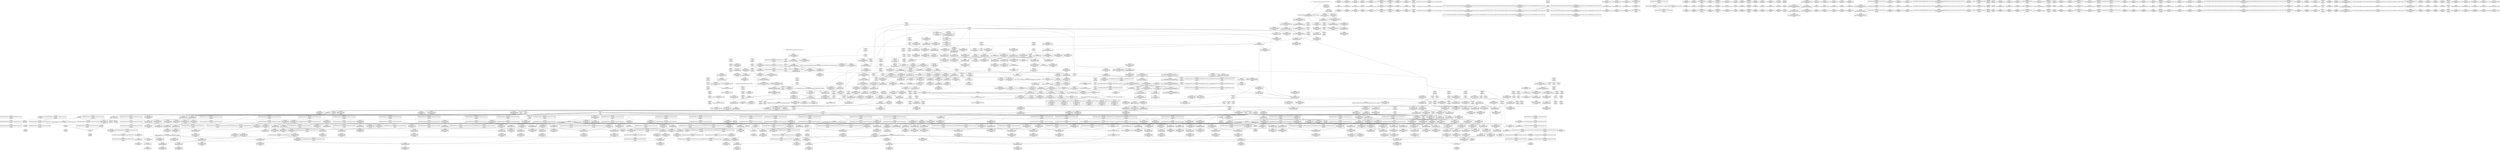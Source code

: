 digraph {
	CE0x4f3dd60 [shape=record,shape=Mrecord,label="{CE0x4f3dd60|selinux_inode_getsecctx:_inode|Function::selinux_inode_getsecctx&Arg::inode::|*SummSource*}"]
	CE0x5032680 [shape=record,shape=Mrecord,label="{CE0x5032680|cred_has_capability:_do.end|*SummSource*}"]
	CE0x5040090 [shape=record,shape=Mrecord,label="{CE0x5040090|i64*_getelementptr_inbounds_(_21_x_i64_,_21_x_i64_*___llvm_gcov_ctr143,_i64_0,_i64_5)|*Constant*}"]
	CE0x4feb240 [shape=record,shape=Mrecord,label="{CE0x4feb240|i64*_getelementptr_inbounds_(_26_x_i64_,_26_x_i64_*___llvm_gcov_ctr242,_i64_0,_i64_19)|*Constant*}"]
	CE0x4f87fb0 [shape=record,shape=Mrecord,label="{CE0x4f87fb0|get_current:_tmp3|*SummSink*}"]
	CE0x5043e50 [shape=record,shape=Mrecord,label="{CE0x5043e50|cred_has_capability:_if.end10|*SummSource*}"]
	CE0x4fd5080 [shape=record,shape=Mrecord,label="{CE0x4fd5080|i8_1|*Constant*}"]
	CE0x4f84610 [shape=record,shape=Mrecord,label="{CE0x4f84610|selinux_inode_getsecurity:_bb|*SummSink*}"]
	CE0x5006390 [shape=record,shape=Mrecord,label="{CE0x5006390|i64_0|*Constant*}"]
	CE0x4fea7a0 [shape=record,shape=Mrecord,label="{CE0x4fea7a0|selinux_inode_getsecurity:_tmp39|security/selinux/hooks.c,3094}"]
	CE0x4f4ef70 [shape=record,shape=Mrecord,label="{CE0x4f4ef70|_ret_i32_%retval.0,_!dbg_!27724|security/selinux/hooks.c,5741}"]
	CE0x4ff0d00 [shape=record,shape=Mrecord,label="{CE0x4ff0d00|selinux_inode_getsecurity:_call13|security/selinux/hooks.c,3093}"]
	CE0x4fdd720 [shape=record,shape=Mrecord,label="{CE0x4fdd720|i64_13|*Constant*}"]
	CE0x4f76a80 [shape=record,shape=Mrecord,label="{CE0x4f76a80|i64*_getelementptr_inbounds_(_2_x_i64_,_2_x_i64_*___llvm_gcov_ctr98,_i64_0,_i64_1)|*Constant*}"]
	CE0x4f79750 [shape=record,shape=Mrecord,label="{CE0x4f79750|get_current:_entry}"]
	CE0x5041cf0 [shape=record,shape=Mrecord,label="{CE0x5041cf0|i64*_getelementptr_inbounds_(_21_x_i64_,_21_x_i64_*___llvm_gcov_ctr143,_i64_0,_i64_0)|*Constant*|*SummSource*}"]
	CE0x4fadef0 [shape=record,shape=Mrecord,label="{CE0x4fadef0|selinux_capable:_tmp10|security/selinux/hooks.c,2012|*SummSource*}"]
	CE0x4f8e190 [shape=record,shape=Mrecord,label="{CE0x4f8e190|selinux_inode_getsecurity:_tmp55|security/selinux/hooks.c,3103|*SummSink*}"]
	CE0x4fa9bc0 [shape=record,shape=Mrecord,label="{CE0x4fa9bc0|selinux_capable:_tmp7|security/selinux/hooks.c,2009|*SummSink*}"]
	CE0x4f78e90 [shape=record,shape=Mrecord,label="{CE0x4f78e90|selinux_inode_getsecurity:_land.lhs.true4|*SummSink*}"]
	CE0x4fc6150 [shape=record,shape=Mrecord,label="{CE0x4fc6150|i64*_getelementptr_inbounds_(_26_x_i64_,_26_x_i64_*___llvm_gcov_ctr242,_i64_0,_i64_25)|*Constant*}"]
	CE0x4fc9290 [shape=record,shape=Mrecord,label="{CE0x4fc9290|selinux_inode_getsecurity:_tmp4|security/selinux/hooks.c,3075|*SummSink*}"]
	CE0x4fd16c0 [shape=record,shape=Mrecord,label="{CE0x4fd16c0|GLOBAL:_lockdep_rcu_suspicious|*Constant*}"]
	CE0x4f5e850 [shape=record,shape=Mrecord,label="{CE0x4f5e850|selinux_inode_getsecurity:_tmp|*SummSink*}"]
	CE0x4f67110 [shape=record,shape=Mrecord,label="{CE0x4f67110|selinux_capable:_retval.0}"]
	CE0x4fd9c60 [shape=record,shape=Mrecord,label="{CE0x4fd9c60|GLOBAL:_selinux_capable|*Constant*}"]
	CE0x50414d0 [shape=record,shape=Mrecord,label="{CE0x50414d0|_ret_i32_%tmp6,_!dbg_!27716|security/selinux/hooks.c,197}"]
	CE0x5026ed0 [shape=record,shape=Mrecord,label="{CE0x5026ed0|cred_has_capability:_tmp28|security/selinux/hooks.c,1584|*SummSink*}"]
	CE0x4fd0930 [shape=record,shape=Mrecord,label="{CE0x4fd0930|i64*_getelementptr_inbounds_(_26_x_i64_,_26_x_i64_*___llvm_gcov_ctr242,_i64_0,_i64_9)|*Constant*|*SummSource*}"]
	CE0x4f68160 [shape=record,shape=Mrecord,label="{CE0x4f68160|cred_has_capability:_if.then}"]
	CE0x4fea1e0 [shape=record,shape=Mrecord,label="{CE0x4fea1e0|selinux_inode_getsecurity:_tmp41|security/selinux/hooks.c,3094|*SummSource*}"]
	CE0x4fac320 [shape=record,shape=Mrecord,label="{CE0x4fac320|i32_31|*Constant*|*SummSource*}"]
	CE0x5019d90 [shape=record,shape=Mrecord,label="{CE0x5019d90|cred_has_capability:_tmp5|security/selinux/hooks.c,1570}"]
	CE0x4f48980 [shape=record,shape=Mrecord,label="{CE0x4f48980|get_current:_tmp1|*SummSink*}"]
	CE0x4fd2b50 [shape=record,shape=Mrecord,label="{CE0x4fd2b50|selinux_inode_getsecurity:_tmp25|security/selinux/hooks.c,3087|*SummSource*}"]
	CE0x4f846f0 [shape=record,shape=Mrecord,label="{CE0x4f846f0|selinux_inode_getsecurity:_if.end}"]
	CE0x4fd3480 [shape=record,shape=Mrecord,label="{CE0x4fd3480|selinux_inode_getsecurity:_tmp22|security/selinux/hooks.c,3087}"]
	CE0x4f7afb0 [shape=record,shape=Mrecord,label="{CE0x4f7afb0|selinux_inode_getsecurity:_context|security/selinux/hooks.c, 3072|*SummSink*}"]
	CE0x4fd1e20 [shape=record,shape=Mrecord,label="{CE0x4fd1e20|i32_3087|*Constant*|*SummSource*}"]
	CE0x4f7cbf0 [shape=record,shape=Mrecord,label="{CE0x4f7cbf0|%struct.task_struct*_(%struct.task_struct**)*_asm_movq_%gs:$_1:P_,$0_,_r,im,_dirflag_,_fpsr_,_flags_|*SummSource*}"]
	CE0x4fd44b0 [shape=record,shape=Mrecord,label="{CE0x4fd44b0|selinux_inode_getsecurity:_tmp23|security/selinux/hooks.c,3087|*SummSink*}"]
	CE0x502b5f0 [shape=record,shape=Mrecord,label="{CE0x502b5f0|i32_-1|*Constant*}"]
	CE0x502ad20 [shape=record,shape=Mrecord,label="{CE0x502ad20|cred_has_capability:_call3|security/selinux/hooks.c,1573|*SummSource*}"]
	CE0x4fb44b0 [shape=record,shape=Mrecord,label="{CE0x4fb44b0|cred_sid:_tmp2|*SummSink*}"]
	CE0x4f514c0 [shape=record,shape=Mrecord,label="{CE0x4f514c0|i32_0|*Constant*|*SummSink*}"]
	CE0x5031490 [shape=record,shape=Mrecord,label="{CE0x5031490|_ret_void|*SummSource*}"]
	CE0x501ed90 [shape=record,shape=Mrecord,label="{CE0x501ed90|_call_void___llvm_gcov_indirect_counter_increment(i32*___llvm_gcov_global_state_pred145,_i64**_getelementptr_inbounds_(_3_x_i64*_,_3_x_i64*_*___llvm_gcda_edge_table144,_i64_0,_i64_0)),_!dbg_!27734|security/selinux/hooks.c,1574|*SummSource*}"]
	CE0x500a2d0 [shape=record,shape=Mrecord,label="{CE0x500a2d0|avc_audit:_requested|Function::avc_audit&Arg::requested::}"]
	CE0x4fc7870 [shape=record,shape=Mrecord,label="{CE0x4fc7870|i64_8|*Constant*|*SummSource*}"]
	CE0x4fabd10 [shape=record,shape=Mrecord,label="{CE0x4fabd10|cred_has_capability:_shr|security/selinux/hooks.c,1565|*SummSource*}"]
	CE0x4f7b560 [shape=record,shape=Mrecord,label="{CE0x4f7b560|selinux_inode_getsecurity:_if.end20|*SummSource*}"]
	CE0x4f37800 [shape=record,shape=Mrecord,label="{CE0x4f37800|selinux_inode_getsecctx:_cmp|security/selinux/hooks.c,5737}"]
	CE0x4f40a90 [shape=record,shape=Mrecord,label="{CE0x4f40a90|i64*_getelementptr_inbounds_(_6_x_i64_,_6_x_i64_*___llvm_gcov_ctr338,_i64_0,_i64_0)|*Constant*}"]
	CE0x4f80850 [shape=record,shape=Mrecord,label="{CE0x4f80850|selinux_inode_getsecurity:_do.body}"]
	CE0x4f84e80 [shape=record,shape=Mrecord,label="{CE0x4f84e80|selinux_capable:_tmp1|*SummSink*}"]
	CE0x4fd19f0 [shape=record,shape=Mrecord,label="{CE0x4fd19f0|i32_3087|*Constant*}"]
	CE0x4fe96b0 [shape=record,shape=Mrecord,label="{CE0x4fe96b0|selinux_inode_getsecurity:_tmp39|security/selinux/hooks.c,3094|*SummSource*}"]
	CE0x4fc7e30 [shape=record,shape=Mrecord,label="{CE0x4fc7e30|selinux_inode_getsecurity:_tmp17|security/selinux/hooks.c,3087}"]
	CE0x4fddb10 [shape=record,shape=Mrecord,label="{CE0x4fddb10|selinux_inode_getsecurity:_tmp28|security/selinux/hooks.c,3089|*SummSink*}"]
	CE0x50477d0 [shape=record,shape=Mrecord,label="{CE0x50477d0|avc_has_perm_noaudit:_flags|Function::avc_has_perm_noaudit&Arg::flags::}"]
	CE0x4f438d0 [shape=record,shape=Mrecord,label="{CE0x4f438d0|selinux_inode_getsecurity:_if.then}"]
	CE0x4fd2a30 [shape=record,shape=Mrecord,label="{CE0x4fd2a30|i64*_getelementptr_inbounds_(_26_x_i64_,_26_x_i64_*___llvm_gcov_ctr242,_i64_0,_i64_12)|*Constant*}"]
	CE0x4ff2a70 [shape=record,shape=Mrecord,label="{CE0x4ff2a70|i64_17|*Constant*|*SummSource*}"]
	CE0x4fc1170 [shape=record,shape=Mrecord,label="{CE0x4fc1170|selinux_inode_getsecurity:_tmp48|security/selinux/hooks.c,3097|*SummSink*}"]
	CE0x5002af0 [shape=record,shape=Mrecord,label="{CE0x5002af0|GLOBAL:_avc_has_perm_noaudit|*Constant*}"]
	CE0x4f4d400 [shape=record,shape=Mrecord,label="{CE0x4f4d400|i64*_getelementptr_inbounds_(_6_x_i64_,_6_x_i64_*___llvm_gcov_ctr338,_i64_0,_i64_5)|*Constant*|*SummSink*}"]
	CE0x5029910 [shape=record,shape=Mrecord,label="{CE0x5029910|i32_-22|*Constant*|*SummSink*}"]
	CE0x4fd1550 [shape=record,shape=Mrecord,label="{CE0x4fd1550|i8*_getelementptr_inbounds_(_25_x_i8_,_25_x_i8_*_.str3,_i32_0,_i32_0)|*Constant*|*SummSink*}"]
	CE0x4f89470 [shape=record,shape=Mrecord,label="{CE0x4f89470|selinux_inode_getsecurity:_tmp53|security/selinux/hooks.c,3101|*SummSink*}"]
	CE0x502a880 [shape=record,shape=Mrecord,label="{CE0x502a880|cred_has_capability:_tmp7|security/selinux/hooks.c,1574}"]
	CE0x4f8d940 [shape=record,shape=Mrecord,label="{CE0x4f8d940|i64*_getelementptr_inbounds_(_26_x_i64_,_26_x_i64_*___llvm_gcov_ctr242,_i64_0,_i64_24)|*Constant*}"]
	CE0x4f391b0 [shape=record,shape=Mrecord,label="{CE0x4f391b0|selinux_inode_getsecurity:_tmp58|security/selinux/hooks.c,3104|*SummSink*}"]
	CE0x4f60070 [shape=record,shape=Mrecord,label="{CE0x4f60070|cred_has_capability:_sw.bb2|*SummSink*}"]
	CE0x4fc1d70 [shape=record,shape=Mrecord,label="{CE0x4fc1d70|selinux_inode_getsecurity:_tmp50|security/selinux/hooks.c,3098|*SummSink*}"]
	CE0x50505e0 [shape=record,shape=Mrecord,label="{CE0x50505e0|__llvm_gcov_indirect_counter_increment:_tmp3|*SummSink*}"]
	CE0x5028630 [shape=record,shape=Mrecord,label="{CE0x5028630|cred_has_capability:_tmp30|security/selinux/hooks.c,1585|*SummSink*}"]
	CE0x4fc1f80 [shape=record,shape=Mrecord,label="{CE0x4fc1f80|selinux_inode_getsecurity:_tmp50|security/selinux/hooks.c,3098}"]
	CE0x502a9d0 [shape=record,shape=Mrecord,label="{CE0x502a9d0|cred_has_capability:_tmp7|security/selinux/hooks.c,1574|*SummSource*}"]
	CE0x4fe91d0 [shape=record,shape=Mrecord,label="{CE0x4fe91d0|selinux_inode_getsecurity:_tmp37|security/selinux/hooks.c,3093|*SummSource*}"]
	CE0x50035a0 [shape=record,shape=Mrecord,label="{CE0x50035a0|avc_has_perm_noaudit:_ssid|Function::avc_has_perm_noaudit&Arg::ssid::|*SummSink*}"]
	CE0x4f8be60 [shape=record,shape=Mrecord,label="{CE0x4f8be60|selinux_capable:_call1|security/selinux/hooks.c,2011|*SummSource*}"]
	CE0x5006eb0 [shape=record,shape=Mrecord,label="{CE0x5006eb0|cred_has_capability:_tmp20|security/selinux/hooks.c,1580}"]
	CE0x4fec8c0 [shape=record,shape=Mrecord,label="{CE0x4fec8c0|i64*_getelementptr_inbounds_(_26_x_i64_,_26_x_i64_*___llvm_gcov_ctr242,_i64_0,_i64_16)|*Constant*|*SummSink*}"]
	CE0x5041740 [shape=record,shape=Mrecord,label="{CE0x5041740|_ret_i32_%tmp6,_!dbg_!27716|security/selinux/hooks.c,197|*SummSink*}"]
	CE0x5005750 [shape=record,shape=Mrecord,label="{CE0x5005750|i64_14|*Constant*}"]
	CE0x4f37370 [shape=record,shape=Mrecord,label="{CE0x4f37370|selinux_inode_getsecctx:_tmp2|security/selinux/hooks.c,5737|*SummSink*}"]
	CE0x4fc8d00 [shape=record,shape=Mrecord,label="{CE0x4fc8d00|i64_2|*Constant*}"]
	CE0x4fb21e0 [shape=record,shape=Mrecord,label="{CE0x4fb21e0|cred_has_capability:_shl|security/selinux/hooks.c,1559}"]
	CE0x4f82720 [shape=record,shape=Mrecord,label="{CE0x4f82720|selinux_inode_getsecurity:_tobool|security/selinux/hooks.c,3075|*SummSource*}"]
	CE0x4fdd3a0 [shape=record,shape=Mrecord,label="{CE0x4fdd3a0|i64_14|*Constant*|*SummSource*}"]
	CE0x4fdc7a0 [shape=record,shape=Mrecord,label="{CE0x4fdc7a0|_ret_i32_%retval.0,_!dbg_!27725|security/selinux/hooks.c,2012|*SummSource*}"]
	CE0x4fca370 [shape=record,shape=Mrecord,label="{CE0x4fca370|selinux_inode_getsecurity:_tmp6|security/selinux/hooks.c,3075|*SummSink*}"]
	CE0x58372e0 [shape=record,shape=Mrecord,label="{CE0x58372e0|selinux_inode_getsecctx:_tmp3|security/selinux/hooks.c,5737|*SummSource*}"]
	CE0x4fdda00 [shape=record,shape=Mrecord,label="{CE0x4fdda00|selinux_inode_getsecurity:_tmp28|security/selinux/hooks.c,3089|*SummSource*}"]
	CE0x50440f0 [shape=record,shape=Mrecord,label="{CE0x50440f0|cred_has_capability:_bb|*SummSink*}"]
	CE0x4f510c0 [shape=record,shape=Mrecord,label="{CE0x4f510c0|selinux_inode_getsecctx:_tmp7|security/selinux/hooks.c,5738|*SummSource*}"]
	CE0x4fd8110 [shape=record,shape=Mrecord,label="{CE0x4fd8110|GLOBAL:_cred_has_capability|*Constant*}"]
	CE0x5012080 [shape=record,shape=Mrecord,label="{CE0x5012080|__llvm_gcov_indirect_counter_increment:_tmp3|*SummSource*}"]
	CE0x4fe9ac0 [shape=record,shape=Mrecord,label="{CE0x4fe9ac0|selinux_inode_getsecurity:_tmp40|security/selinux/hooks.c,3094}"]
	CE0x4f46050 [shape=record,shape=Mrecord,label="{CE0x4f46050|selinux_inode_getsecctx:_tmp4|security/selinux/hooks.c,5737}"]
	CE0x4f5e320 [shape=record,shape=Mrecord,label="{CE0x4f5e320|cred_has_capability:_do.body|*SummSink*}"]
	CE0x5048c00 [shape=record,shape=Mrecord,label="{CE0x5048c00|cred_has_capability:_tmp12|security/selinux/hooks.c,1575|*SummSink*}"]
	CE0x503e870 [shape=record,shape=Mrecord,label="{CE0x503e870|cred_has_capability:_call|security/selinux/hooks.c,1558}"]
	CE0x4fee0f0 [shape=record,shape=Mrecord,label="{CE0x4fee0f0|selinux_inode_getsecurity:_call11|security/selinux/hooks.c,3090|*SummSink*}"]
	CE0x4f7a130 [shape=record,shape=Mrecord,label="{CE0x4f7a130|GLOBAL:_cap_capable|*Constant*|*SummSink*}"]
	CE0x4fb2370 [shape=record,shape=Mrecord,label="{CE0x4fb2370|cred_has_capability:_shl|security/selinux/hooks.c,1559|*SummSource*}"]
	CE0x4f68e60 [shape=record,shape=Mrecord,label="{CE0x4f68e60|selinux_inode_getsecctx:_tmp6|security/selinux/hooks.c,5738|*SummSink*}"]
	CE0x4f67740 [shape=record,shape=Mrecord,label="{CE0x4f67740|i64*_getelementptr_inbounds_(_6_x_i64_,_6_x_i64_*___llvm_gcov_ctr142,_i64_0,_i64_5)|*Constant*}"]
	CE0x502b2c0 [shape=record,shape=Mrecord,label="{CE0x502b2c0|__llvm_gcov_indirect_counter_increment:_bb}"]
	CE0x4fd99e0 [shape=record,shape=Mrecord,label="{CE0x4fd99e0|selinux_inode_getsecurity:_call8|security/selinux/hooks.c,3087|*SummSink*}"]
	CE0x4fd0770 [shape=record,shape=Mrecord,label="{CE0x4fd0770|i64*_getelementptr_inbounds_(_26_x_i64_,_26_x_i64_*___llvm_gcov_ctr242,_i64_0,_i64_9)|*Constant*}"]
	CE0x4ff2840 [shape=record,shape=Mrecord,label="{CE0x4ff2840|i64_18|*Constant*|*SummSink*}"]
	CE0x4fcda60 [shape=record,shape=Mrecord,label="{CE0x4fcda60|selinux_inode_getsecurity:_tobool2|security/selinux/hooks.c,3087|*SummSource*}"]
	CE0x4fc67f0 [shape=record,shape=Mrecord,label="{CE0x4fc67f0|get_current:_bb|*SummSink*}"]
	CE0x4f80140 [shape=record,shape=Mrecord,label="{CE0x4f80140|i8*_null|*Constant*}"]
	CE0x4fcf710 [shape=record,shape=Mrecord,label="{CE0x4fcf710|VOIDTB_TE_array:_GCRE_.str63_private_unnamed_addr_constant_8_x_i8_c_selinux_00_,_align_1:_elem_0:default:}"]
	CE0x5006fc0 [shape=record,shape=Mrecord,label="{CE0x5006fc0|cred_has_capability:_tmp20|security/selinux/hooks.c,1580|*SummSource*}"]
	CE0x4f39140 [shape=record,shape=Mrecord,label="{CE0x4f39140|selinux_inode_getsecurity:_tmp57|security/selinux/hooks.c,3104|*SummSink*}"]
	CE0x4fca1f0 [shape=record,shape=Mrecord,label="{CE0x4fca1f0|selinux_inode_getsecurity:_tmp6|security/selinux/hooks.c,3075|*SummSource*}"]
	CE0x4f7f7b0 [shape=record,shape=Mrecord,label="{CE0x4f7f7b0|selinux_capable:_tmp1|*SummSource*}"]
	CE0x4fc8c90 [shape=record,shape=Mrecord,label="{CE0x4fc8c90|i64*_getelementptr_inbounds_(_26_x_i64_,_26_x_i64_*___llvm_gcov_ctr242,_i64_0,_i64_3)|*Constant*|*SummSink*}"]
	CE0x4fda600 [shape=record,shape=Mrecord,label="{CE0x4fda600|selinux_capable:_cred|Function::selinux_capable&Arg::cred::|*SummSource*}"]
	CE0x4f5ccc0 [shape=record,shape=Mrecord,label="{CE0x4f5ccc0|get_current:_tmp2|*SummSink*}"]
	CE0x504c990 [shape=record,shape=Mrecord,label="{CE0x504c990|i64*_getelementptr_inbounds_(_21_x_i64_,_21_x_i64_*___llvm_gcov_ctr143,_i64_0,_i64_7)|*Constant*}"]
	CE0x5022310 [shape=record,shape=Mrecord,label="{CE0x5022310|_ret_i32_%retval.0,_!dbg_!27732|security/selinux/include/avc.h,142|*SummSink*}"]
	CE0x5009970 [shape=record,shape=Mrecord,label="{CE0x5009970|avc_audit:_ssid|Function::avc_audit&Arg::ssid::|*SummSink*}"]
	CE0x4f7d9f0 [shape=record,shape=Mrecord,label="{CE0x4f7d9f0|%struct.task_struct*_(%struct.task_struct**)*_asm_movq_%gs:$_1:P_,$0_,_r,im,_dirflag_,_fpsr_,_flags_|*SummSink*}"]
	CE0x4f8c170 [shape=record,shape=Mrecord,label="{CE0x4f8c170|cred_has_capability:_entry}"]
	CE0x4fb2ba0 [shape=record,shape=Mrecord,label="{CE0x4fb2ba0|GLOBAL:_avc_audit|*Constant*|*SummSink*}"]
	CE0x502fd30 [shape=record,shape=Mrecord,label="{CE0x502fd30|__llvm_gcov_indirect_counter_increment:_counters|Function::__llvm_gcov_indirect_counter_increment&Arg::counters::|*SummSink*}"]
	CE0x4fb5ac0 [shape=record,shape=Mrecord,label="{CE0x4fb5ac0|selinux_capable:_if.then}"]
	CE0x4f52450 [shape=record,shape=Mrecord,label="{CE0x4f52450|selinux_inode_getsecctx:_tmp10|security/selinux/hooks.c,5741}"]
	CE0x4fdb2b0 [shape=record,shape=Mrecord,label="{CE0x4fdb2b0|i32_33|*Constant*}"]
	CE0x501b170 [shape=record,shape=Mrecord,label="{CE0x501b170|_call_void___llvm_gcov_indirect_counter_increment(i32*___llvm_gcov_global_state_pred145,_i64**_getelementptr_inbounds_(_3_x_i64*_,_3_x_i64*_*___llvm_gcda_edge_table144,_i64_0,_i64_1)),_!dbg_!27728|security/selinux/hooks.c,1567|*SummSink*}"]
	CE0x4fed5e0 [shape=record,shape=Mrecord,label="{CE0x4fed5e0|selinux_inode_getsecurity:_tobool15|security/selinux/hooks.c,3094|*SummSink*}"]
	CE0x4f7f6d0 [shape=record,shape=Mrecord,label="{CE0x4f7f6d0|selinux_capable:_call|security/selinux/hooks.c,2007}"]
	CE0x4f4b7b0 [shape=record,shape=Mrecord,label="{CE0x4f4b7b0|selinux_capable:_return|*SummSource*}"]
	CE0x4f873c0 [shape=record,shape=Mrecord,label="{CE0x4f873c0|cred_sid:_tmp}"]
	CE0x5048760 [shape=record,shape=Mrecord,label="{CE0x5048760|cred_has_capability:_call7|security/selinux/hooks.c,1579|*SummSink*}"]
	CE0x4fdd200 [shape=record,shape=Mrecord,label="{CE0x4fdd200|selinux_inode_getsecurity:_tmp32|security/selinux/hooks.c,3090|*SummSource*}"]
	CE0x502b660 [shape=record,shape=Mrecord,label="{CE0x502b660|__llvm_gcov_indirect_counter_increment:_bb|*SummSource*}"]
	CE0x4f3f180 [shape=record,shape=Mrecord,label="{CE0x4f3f180|0:_i32,_:_CME:_elem_0:default:}"]
	CE0x4fc0420 [shape=record,shape=Mrecord,label="{CE0x4fc0420|selinux_inode_getsecurity:_tmp46|security/selinux/hooks.c,3097|*SummSource*}"]
	CE0x4fd9fa0 [shape=record,shape=Mrecord,label="{CE0x4fd9fa0|GLOBAL:_selinux_capable|*Constant*|*SummSource*}"]
	CE0x502e3f0 [shape=record,shape=Mrecord,label="{CE0x502e3f0|__llvm_gcov_indirect_counter_increment:_counters|Function::__llvm_gcov_indirect_counter_increment&Arg::counters::|*SummSource*}"]
	CE0x5004560 [shape=record,shape=Mrecord,label="{CE0x5004560|avc_has_perm_noaudit:_requested|Function::avc_has_perm_noaudit&Arg::requested::|*SummSink*}"]
	CE0x5019500 [shape=record,shape=Mrecord,label="{CE0x5019500|i32_1|*Constant*}"]
	CE0x4f350d0 [shape=record,shape=Mrecord,label="{CE0x4f350d0|selinux_inode_getsecctx:_return|*SummSource*}"]
	CE0x503f870 [shape=record,shape=Mrecord,label="{CE0x503f870|_call_void_mcount()_#3|*SummSink*}"]
	CE0x4faaec0 [shape=record,shape=Mrecord,label="{CE0x4faaec0|cred_sid:_tmp3|*SummSink*}"]
	CE0x5004df0 [shape=record,shape=Mrecord,label="{CE0x5004df0|avc_has_perm_noaudit:_avd|Function::avc_has_perm_noaudit&Arg::avd::}"]
	CE0x5005390 [shape=record,shape=Mrecord,label="{CE0x5005390|_ret_i32_%rc.0,_!dbg_!27793|security/selinux/avc.c,744|*SummSink*}"]
	CE0x4f602d0 [shape=record,shape=Mrecord,label="{CE0x4f602d0|cred_has_capability:_sw.bb2|*SummSource*}"]
	CE0x4fb1aa0 [shape=record,shape=Mrecord,label="{CE0x4fb1aa0|selinux_capable:_tmp6|security/selinux/hooks.c,2009|*SummSource*}"]
	CE0x4f7eaa0 [shape=record,shape=Mrecord,label="{CE0x4f7eaa0|i64*_getelementptr_inbounds_(_2_x_i64_,_2_x_i64_*___llvm_gcov_ctr131,_i64_0,_i64_1)|*Constant*|*SummSink*}"]
	CE0x4f34b70 [shape=record,shape=Mrecord,label="{CE0x4f34b70|selinux_inode_getsecctx:_retval.0}"]
	CE0x4f7fe80 [shape=record,shape=Mrecord,label="{CE0x4f7fe80|i32_10|*Constant*|*SummSink*}"]
	CE0x4fb2d00 [shape=record,shape=Mrecord,label="{CE0x4fb2d00|avc_audit:_entry}"]
	CE0x4f53210 [shape=record,shape=Mrecord,label="{CE0x4f53210|selinux_inode_getsecurity:_buffer|Function::selinux_inode_getsecurity&Arg::buffer::|*SummSink*}"]
	CE0x5029c60 [shape=record,shape=Mrecord,label="{CE0x5029c60|cred_has_capability:_retval.0}"]
	CE0x4f4cd20 [shape=record,shape=Mrecord,label="{CE0x4f4cd20|selinux_inode_getsecctx:_call|security/selinux/hooks.c,5735|*SummSource*}"]
	CE0x4f7b640 [shape=record,shape=Mrecord,label="{CE0x4f7b640|selinux_inode_getsecurity:_if.end20|*SummSink*}"]
	CE0x4f4b380 [shape=record,shape=Mrecord,label="{CE0x4f4b380|i32_1|*Constant*|*SummSource*}"]
	CE0x4f36a80 [shape=record,shape=Mrecord,label="{CE0x4f36a80|selinux_inode_getsecctx:_tmp11|security/selinux/hooks.c,5741|*SummSource*}"]
	CE0x50285c0 [shape=record,shape=Mrecord,label="{CE0x50285c0|i64*_getelementptr_inbounds_(_21_x_i64_,_21_x_i64_*___llvm_gcov_ctr143,_i64_0,_i64_19)|*Constant*|*SummSink*}"]
	CE0x4f77070 [shape=record,shape=Mrecord,label="{CE0x4f77070|_call_void_mcount()_#3|*SummSink*}"]
	CE0x4ff0380 [shape=record,shape=Mrecord,label="{CE0x4ff0380|i64_21|*Constant*|*SummSource*}"]
	CE0x4fd3010 [shape=record,shape=Mrecord,label="{CE0x4fd3010|selinux_inode_getsecurity:_tmp21|security/selinux/hooks.c,3087|*SummSource*}"]
	CE0x4f89400 [shape=record,shape=Mrecord,label="{CE0x4f89400|selinux_inode_getsecurity:_tmp52|security/selinux/hooks.c,3101|*SummSink*}"]
	CE0x4fadab0 [shape=record,shape=Mrecord,label="{CE0x4fadab0|i64*_getelementptr_inbounds_(_6_x_i64_,_6_x_i64_*___llvm_gcov_ctr142,_i64_0,_i64_5)|*Constant*|*SummSource*}"]
	CE0x4f80a20 [shape=record,shape=Mrecord,label="{CE0x4f80a20|selinux_inode_getsecurity:_do.body|*SummSink*}"]
	CE0x4f3fb40 [shape=record,shape=Mrecord,label="{CE0x4f3fb40|i64*_getelementptr_inbounds_(_6_x_i64_,_6_x_i64_*___llvm_gcov_ctr338,_i64_0,_i64_4)|*Constant*|*SummSource*}"]
	CE0x502a6d0 [shape=record,shape=Mrecord,label="{CE0x502a6d0|cred_has_capability:_tmp7|security/selinux/hooks.c,1574|*SummSink*}"]
	CE0x4fac230 [shape=record,shape=Mrecord,label="{CE0x4fac230|i32_31|*Constant*}"]
	CE0x5021630 [shape=record,shape=Mrecord,label="{CE0x5021630|i64*_getelementptr_inbounds_(_6_x_i64_,_6_x_i64_*___llvm_gcov_ctr142,_i64_0,_i64_0)|*Constant*|*SummSource*}"]
	CE0x4fd8df0 [shape=record,shape=Mrecord,label="{CE0x4fd8df0|COLLAPSED:_GCMRE_current_task_external_global_%struct.task_struct*:_elem_0::|security/selinux/hooks.c,3087}"]
	CE0x5006910 [shape=record,shape=Mrecord,label="{CE0x5006910|cred_has_capability:_tmp19|security/selinux/hooks.c,1580}"]
	CE0x4fb3140 [shape=record,shape=Mrecord,label="{CE0x4fb3140|i64_1|*Constant*}"]
	CE0x500a1c0 [shape=record,shape=Mrecord,label="{CE0x500a1c0|avc_audit:_tclass|Function::avc_audit&Arg::tclass::|*SummSink*}"]
	CE0x5026760 [shape=record,shape=Mrecord,label="{CE0x5026760|cred_has_capability:_tmp28|security/selinux/hooks.c,1584}"]
	CE0x4f7de70 [shape=record,shape=Mrecord,label="{CE0x4f7de70|selinux_inode_getsecurity:_if.else}"]
	CE0x4f7c2b0 [shape=record,shape=Mrecord,label="{CE0x4f7c2b0|selinux_capable:_tmp2|security/selinux/hooks.c,2008|*SummSink*}"]
	CE0x4f7aa10 [shape=record,shape=Mrecord,label="{CE0x4f7aa10|i64*_getelementptr_inbounds_(_6_x_i64_,_6_x_i64_*___llvm_gcov_ctr142,_i64_0,_i64_3)|*Constant*}"]
	CE0x4faa0b0 [shape=record,shape=Mrecord,label="{CE0x4faa0b0|selinux_capable:_tmp7|security/selinux/hooks.c,2009|*SummSource*}"]
	CE0x502bd10 [shape=record,shape=Mrecord,label="{CE0x502bd10|_call_void___llvm_gcov_indirect_counter_increment(i32*___llvm_gcov_global_state_pred145,_i64**_getelementptr_inbounds_(_3_x_i64*_,_3_x_i64*_*___llvm_gcda_edge_table144,_i64_0,_i64_1)),_!dbg_!27728|security/selinux/hooks.c,1567}"]
	CE0x4f3f570 [shape=record,shape=Mrecord,label="{CE0x4f3f570|selinux_inode_getsecctx:_if.then|*SummSink*}"]
	CE0x50138e0 [shape=record,shape=Mrecord,label="{CE0x50138e0|cred_has_capability:_tmp6|security/selinux/hooks.c,1574|*SummSink*}"]
	CE0x4f83eb0 [shape=record,shape=Mrecord,label="{CE0x4f83eb0|selinux_capable:_if.end|*SummSink*}"]
	CE0x501c680 [shape=record,shape=Mrecord,label="{CE0x501c680|cred_has_capability:_tmp|*SummSink*}"]
	CE0x5045090 [shape=record,shape=Mrecord,label="{CE0x5045090|cred_sid:_sid|security/selinux/hooks.c,197|*SummSource*}"]
	CE0x4f27100 [shape=record,shape=Mrecord,label="{CE0x4f27100|selinux_inode_getsecurity:_tmp15|security/selinux/hooks.c,3087|*SummSink*}"]
	CE0x5019300 [shape=record,shape=Mrecord,label="{CE0x5019300|i8_3|*Constant*}"]
	"CONST[source:0(mediator),value:2(dynamic)][purpose:{subject}]"
	CE0x4faa930 [shape=record,shape=Mrecord,label="{CE0x4faa930|cred_sid:_tmp3}"]
	CE0x4fd85d0 [shape=record,shape=Mrecord,label="{CE0x4fd85d0|i32_78|*Constant*|*SummSink*}"]
	CE0x5040e20 [shape=record,shape=Mrecord,label="{CE0x5040e20|cred_sid:_cred|Function::cred_sid&Arg::cred::|*SummSource*}"]
	CE0x4f669d0 [shape=record,shape=Mrecord,label="{CE0x4f669d0|cred_has_capability:_audit|Function::cred_has_capability&Arg::audit::|*SummSink*}"]
	CE0x4fcac80 [shape=record,shape=Mrecord,label="{CE0x4fcac80|selinux_capable:_cap|Function::selinux_capable&Arg::cap::|*SummSource*}"]
	CE0x5051f30 [shape=record,shape=Mrecord,label="{CE0x5051f30|cred_has_capability:_sw.epilog|*SummSource*}"]
	CE0x5005c00 [shape=record,shape=Mrecord,label="{CE0x5005c00|i64_13|*Constant*}"]
	CE0x5045e30 [shape=record,shape=Mrecord,label="{CE0x5045e30|cred_has_capability:_tmp11|security/selinux/hooks.c,1575}"]
	CE0x4fa9f40 [shape=record,shape=Mrecord,label="{CE0x4fa9f40|selinux_capable:_tmp7|security/selinux/hooks.c,2009}"]
	CE0x4fda540 [shape=record,shape=Mrecord,label="{CE0x4fda540|selinux_capable:_cred|Function::selinux_capable&Arg::cred::}"]
	CE0x4f79ef0 [shape=record,shape=Mrecord,label="{CE0x4f79ef0|i64*_getelementptr_inbounds_(_2_x_i64_,_2_x_i64_*___llvm_gcov_ctr131,_i64_0,_i64_0)|*Constant*|*SummSource*}"]
	CE0x502c290 [shape=record,shape=Mrecord,label="{CE0x502c290|cred_sid:_tmp6|security/selinux/hooks.c,197|*SummSource*}"]
	CE0x6e28ac0 [shape=record,shape=Mrecord,label="{CE0x6e28ac0|i8*_getelementptr_inbounds_(_8_x_i8_,_8_x_i8_*_.str63,_i32_0,_i32_0)|*Constant*|*SummSource*}"]
	CE0x4fc9d20 [shape=record,shape=Mrecord,label="{CE0x4fc9d20|selinux_inode_getsecurity:_tmp5|security/selinux/hooks.c,3075|*SummSink*}"]
	CE0x4fdca70 [shape=record,shape=Mrecord,label="{CE0x4fdca70|selinux_inode_getsecurity:_tobool9|security/selinux/hooks.c,3089|*SummSink*}"]
	CE0x4f64520 [shape=record,shape=Mrecord,label="{CE0x4f64520|cred_has_capability:_sw.default}"]
	CE0x4f3c260 [shape=record,shape=Mrecord,label="{CE0x4f3c260|i1_true|*Constant*|*SummSink*}"]
	CE0x4f79b70 [shape=record,shape=Mrecord,label="{CE0x4f79b70|_ret_%struct.task_struct*_%tmp4,_!dbg_!27714|./arch/x86/include/asm/current.h,14|*SummSource*}"]
	CE0x4fee760 [shape=record,shape=Mrecord,label="{CE0x4fee760|0:_i32,_:_SCRE:_elem_0:default:}"]
	CE0x4f26f40 [shape=record,shape=Mrecord,label="{CE0x4f26f40|selinux_inode_getsecurity:_tmp15|security/selinux/hooks.c,3087|*SummSource*}"]
	CE0x4fdadb0 [shape=record,shape=Mrecord,label="{CE0x4fdadb0|selinux_capable:_ns|Function::selinux_capable&Arg::ns::}"]
	CE0x4f32b70 [shape=record,shape=Mrecord,label="{CE0x4f32b70|selinux_inode_getsecctx:_tmp1|*SummSink*}"]
	CE0x4f3b1a0 [shape=record,shape=Mrecord,label="{CE0x4f3b1a0|i64_0|*Constant*|*SummSource*}"]
	CE0x5004b50 [shape=record,shape=Mrecord,label="{CE0x5004b50|_ret_i32_%rc.0,_!dbg_!27793|security/selinux/avc.c,744}"]
	CE0x5044d30 [shape=record,shape=Mrecord,label="{CE0x5044d30|cred_has_capability:_if.end|*SummSink*}"]
	CE0x4fdb390 [shape=record,shape=Mrecord,label="{CE0x4fdb390|i32_33|*Constant*|*SummSource*}"]
	CE0x4f48e80 [shape=record,shape=Mrecord,label="{CE0x4f48e80|selinux_inode_getsecurity:_if.then19|*SummSource*}"]
	CE0x4fdab00 [shape=record,shape=Mrecord,label="{CE0x4fdab00|GLOBAL:_init_user_ns|Global_var:init_user_ns|*SummSource*}"]
	CE0x5046b40 [shape=record,shape=Mrecord,label="{CE0x5046b40|i64*_getelementptr_inbounds_(_21_x_i64_,_21_x_i64_*___llvm_gcov_ctr143,_i64_0,_i64_12)|*Constant*|*SummSource*}"]
	CE0x4fc05e0 [shape=record,shape=Mrecord,label="{CE0x4fc05e0|selinux_inode_getsecurity:_tmp46|security/selinux/hooks.c,3097|*SummSink*}"]
	CE0x4fc3400 [shape=record,shape=Mrecord,label="{CE0x4fc3400|0:_i8*,_:_CME:_elem_0:default:}"]
	CE0x4fdf9d0 [shape=record,shape=Mrecord,label="{CE0x4fdf9d0|i64*_getelementptr_inbounds_(_26_x_i64_,_26_x_i64_*___llvm_gcov_ctr242,_i64_0,_i64_15)|*Constant*|*SummSink*}"]
	CE0x4fd58f0 [shape=record,shape=Mrecord,label="{CE0x4fd58f0|_call_void_lockdep_rcu_suspicious(i8*_getelementptr_inbounds_(_25_x_i8_,_25_x_i8_*_.str3,_i32_0,_i32_0),_i32_3087,_i8*_getelementptr_inbounds_(_45_x_i8_,_45_x_i8_*_.str12,_i32_0,_i32_0))_#10,_!dbg_!27740|security/selinux/hooks.c,3087|*SummSink*}"]
	CE0x5026f40 [shape=record,shape=Mrecord,label="{CE0x5026f40|cred_has_capability:_tmp29|security/selinux/hooks.c,1584|*SummSink*}"]
	CE0x4fede40 [shape=record,shape=Mrecord,label="{CE0x4fede40|selinux_inode_getsecurity:_call11|security/selinux/hooks.c,3090}"]
	CE0x4f256f0 [shape=record,shape=Mrecord,label="{CE0x4f256f0|i64_6|*Constant*|*SummSource*}"]
	CE0x4f57760 [shape=record,shape=Mrecord,label="{CE0x4f57760|_call_void_mcount()_#3|*SummSink*}"]
	CE0x4f36640 [shape=record,shape=Mrecord,label="{CE0x4f36640|selinux_inode_getsecctx:_tmp2|security/selinux/hooks.c,5737}"]
	CE0x4f53f50 [shape=record,shape=Mrecord,label="{CE0x4f53f50|selinux_inode_getsecctx:_tmp9|security/selinux/hooks.c,5739|*SummSource*}"]
	CE0x4fda710 [shape=record,shape=Mrecord,label="{CE0x4fda710|selinux_capable:_cred|Function::selinux_capable&Arg::cred::|*SummSink*}"]
	CE0x50335c0 [shape=record,shape=Mrecord,label="{CE0x50335c0|cred_has_capability:_tmp32|security/selinux/hooks.c,1586|*SummSink*}"]
	CE0x4fc7b90 [shape=record,shape=Mrecord,label="{CE0x4fc7b90|i64_7|*Constant*}"]
	CE0x4f4d4c0 [shape=record,shape=Mrecord,label="{CE0x4f4d4c0|i64*_getelementptr_inbounds_(_6_x_i64_,_6_x_i64_*___llvm_gcov_ctr338,_i64_0,_i64_5)|*Constant*|*SummSource*}"]
	CE0x4f5a9b0 [shape=record,shape=Mrecord,label="{CE0x4f5a9b0|selinux_inode_getsecurity:_tmp16|security/selinux/hooks.c,3087|*SummSink*}"]
	CE0x5024240 [shape=record,shape=Mrecord,label="{CE0x5024240|cred_has_capability:_tmp24|security/selinux/hooks.c,1582|*SummSource*}"]
	CE0x4f524c0 [shape=record,shape=Mrecord,label="{CE0x4f524c0|selinux_inode_getsecctx:_tmp10|security/selinux/hooks.c,5741|*SummSource*}"]
	CE0x4fad680 [shape=record,shape=Mrecord,label="{CE0x4fad680|cred_has_capability:_do.body}"]
	CE0x4fec930 [shape=record,shape=Mrecord,label="{CE0x4fec930|selinux_inode_getsecurity:_tmp35|security/selinux/hooks.c,3093|*SummSink*}"]
	CE0x504be40 [shape=record,shape=Mrecord,label="{CE0x504be40|GLOBAL:___llvm_gcov_indirect_counter_increment|*Constant*|*SummSource*}"]
	CE0x5040db0 [shape=record,shape=Mrecord,label="{CE0x5040db0|cred_sid:_cred|Function::cred_sid&Arg::cred::}"]
	CE0x4fe06b0 [shape=record,shape=Mrecord,label="{CE0x4fe06b0|i32_3|*Constant*}"]
	CE0x4ff0ac0 [shape=record,shape=Mrecord,label="{CE0x4ff0ac0|selinux_inode_getsecurity:_tmp45|security/selinux/hooks.c,3097|*SummSource*}"]
	CE0x50463d0 [shape=record,shape=Mrecord,label="{CE0x50463d0|i64*_getelementptr_inbounds_(_21_x_i64_,_21_x_i64_*___llvm_gcov_ctr143,_i64_0,_i64_9)|*Constant*}"]
	CE0x4fae170 [shape=record,shape=Mrecord,label="{CE0x4fae170|selinux_capable:_tmp10|security/selinux/hooks.c,2012|*SummSink*}"]
	CE0x4fc2c90 [shape=record,shape=Mrecord,label="{CE0x4fc2c90|selinux_inode_getsecurity:_tmp52|security/selinux/hooks.c,3101|*SummSource*}"]
	CE0x4fb3330 [shape=record,shape=Mrecord,label="{CE0x4fb3330|cred_sid:_tmp1|*SummSource*}"]
	CE0x4f87020 [shape=record,shape=Mrecord,label="{CE0x4f87020|_call_void_mcount()_#3|*SummSource*}"]
	CE0x4f4b960 [shape=record,shape=Mrecord,label="{CE0x4f4b960|selinux_capable:_return|*SummSink*}"]
	CE0x4fe8c20 [shape=record,shape=Mrecord,label="{CE0x4fe8c20|selinux_inode_getsecurity:_tmp34|security/selinux/hooks.c,3090|*SummSource*}"]
	CE0x4f8d9b0 [shape=record,shape=Mrecord,label="{CE0x4f8d9b0|GLOBAL:_kfree|*Constant*|*SummSink*}"]
	CE0x5034210 [shape=record,shape=Mrecord,label="{CE0x5034210|cred_sid:_bb}"]
	CE0x5023e20 [shape=record,shape=Mrecord,label="{CE0x5023e20|cred_has_capability:_tmp23|security/selinux/hooks.c,1582|*SummSink*}"]
	CE0x4f2c640 [shape=record,shape=Mrecord,label="{CE0x4f2c640|selinux_inode_getsecurity:_entry|*SummSink*}"]
	CE0x50423a0 [shape=record,shape=Mrecord,label="{CE0x50423a0|__llvm_gcov_indirect_counter_increment:_tmp1}"]
	CE0x5021190 [shape=record,shape=Mrecord,label="{CE0x5021190|0:_i32,_:_GCMR___llvm_gcov_global_state_pred145_internal_unnamed_addr_global_i32_-1:_elem_0:default:}"]
	CE0x4f32c20 [shape=record,shape=Mrecord,label="{CE0x4f32c20|selinux_inode_getsecctx:_cmp|security/selinux/hooks.c,5737|*SummSource*}"]
	CE0x4fb5b90 [shape=record,shape=Mrecord,label="{CE0x4fb5b90|selinux_capable:_if.then|*SummSource*}"]
	CE0x4fcaff0 [shape=record,shape=Mrecord,label="{CE0x4fcaff0|_ret_i32_%retval.0,_!dbg_!27725|security/selinux/hooks.c,2012}"]
	CE0x502a380 [shape=record,shape=Mrecord,label="{CE0x502a380|__llvm_gcov_indirect_counter_increment:_tmp1|*SummSink*}"]
	CE0x500a750 [shape=record,shape=Mrecord,label="{CE0x500a750|avc_audit:_avd|Function::avc_audit&Arg::avd::}"]
	CE0x4fb4720 [shape=record,shape=Mrecord,label="{CE0x4fb4720|cred_has_capability:_tmp3|security/selinux/hooks.c,1567|*SummSink*}"]
	CE0x5044c10 [shape=record,shape=Mrecord,label="{CE0x5044c10|cred_has_capability:_if.end|*SummSource*}"]
	CE0x4fd1860 [shape=record,shape=Mrecord,label="{CE0x4fd1860|GLOBAL:_lockdep_rcu_suspicious|*Constant*|*SummSink*}"]
	CE0x4f79960 [shape=record,shape=Mrecord,label="{CE0x4f79960|get_current:_entry|*SummSink*}"]
	CE0x502f9a0 [shape=record,shape=Mrecord,label="{CE0x502f9a0|cred_has_capability:_do.end6|*SummSource*}"]
	CE0x4fce780 [shape=record,shape=Mrecord,label="{CE0x4fce780|selinux_inode_getsecurity:_tmp9|security/selinux/hooks.c,3076|*SummSource*}"]
	CE0x4f7c320 [shape=record,shape=Mrecord,label="{CE0x4f7c320|selinux_capable:_tmp2|security/selinux/hooks.c,2008}"]
	CE0x5043bc0 [shape=record,shape=Mrecord,label="{CE0x5043bc0|__llvm_gcov_indirect_counter_increment:_pred}"]
	CE0x4f2cb00 [shape=record,shape=Mrecord,label="{CE0x4f2cb00|selinux_inode_getsecctx:_if.then}"]
	CE0x5011fc0 [shape=record,shape=Mrecord,label="{CE0x5011fc0|__llvm_gcov_indirect_counter_increment:_tmp3}"]
	CE0x4f35180 [shape=record,shape=Mrecord,label="{CE0x4f35180|i64_1|*Constant*|*SummSource*}"]
	CE0x4f5eba0 [shape=record,shape=Mrecord,label="{CE0x4f5eba0|GLOBAL:___llvm_gcov_ctr142|Global_var:__llvm_gcov_ctr142|*SummSink*}"]
	CE0x4fc0df0 [shape=record,shape=Mrecord,label="{CE0x4fc0df0|selinux_inode_getsecurity:_tmp48|security/selinux/hooks.c,3097}"]
	CE0x5008680 [shape=record,shape=Mrecord,label="{CE0x5008680|GLOBAL:_avc_audit|*Constant*}"]
	CE0x4f80940 [shape=record,shape=Mrecord,label="{CE0x4f80940|selinux_inode_getsecurity:_do.body|*SummSource*}"]
	CE0x4f57f00 [shape=record,shape=Mrecord,label="{CE0x4f57f00|selinux_inode_getsecurity:_alloc|Function::selinux_inode_getsecurity&Arg::alloc::|*SummSink*}"]
	CE0x4fd8230 [shape=record,shape=Mrecord,label="{CE0x4fd8230|_ret_%struct.task_struct*_%tmp4,_!dbg_!27714|./arch/x86/include/asm/current.h,14|*SummSink*}"]
	CE0x4fdfab0 [shape=record,shape=Mrecord,label="{CE0x4fdfab0|selinux_inode_getsecurity:_tmp33|security/selinux/hooks.c,3090|*SummSink*}"]
	CE0x4f79180 [shape=record,shape=Mrecord,label="{CE0x4f79180|selinux_capable:_tobool|security/selinux/hooks.c,2008|*SummSource*}"]
	CE0x502b920 [shape=record,shape=Mrecord,label="{CE0x502b920|cred_has_capability:_do.cond|*SummSink*}"]
	CE0x4f7df60 [shape=record,shape=Mrecord,label="{CE0x4f7df60|selinux_inode_getsecurity:_if.else|*SummSource*}"]
	CE0x4f870c0 [shape=record,shape=Mrecord,label="{CE0x4f870c0|i32_10|*Constant*}"]
	CE0x4fabeb0 [shape=record,shape=Mrecord,label="{CE0x4fabeb0|i32_22|*Constant*}"]
	CE0x5024e00 [shape=record,shape=Mrecord,label="{CE0x5024e00|cred_has_capability:_tmp25|security/selinux/hooks.c,1582|*SummSource*}"]
	CE0x4f5ed90 [shape=record,shape=Mrecord,label="{CE0x4f5ed90|selinux_capable:_tmp3|security/selinux/hooks.c,2008|*SummSource*}"]
	CE0x4f89ca0 [shape=record,shape=Mrecord,label="{CE0x4f89ca0|selinux_inode_getsecurity:_tmp53|security/selinux/hooks.c,3101|*SummSource*}"]
	CE0x4fc6630 [shape=record,shape=Mrecord,label="{CE0x4fc6630|get_current:_bb|*SummSource*}"]
	CE0x501d190 [shape=record,shape=Mrecord,label="{CE0x501d190|__llvm_gcov_indirect_counter_increment:_predecessor|Function::__llvm_gcov_indirect_counter_increment&Arg::predecessor::|*SummSink*}"]
	CE0x501c710 [shape=record,shape=Mrecord,label="{CE0x501c710|cred_has_capability:_ad|security/selinux/hooks.c, 1555|*SummSink*}"]
	"CONST[source:0(mediator),value:2(dynamic)][purpose:{object}]"
	CE0x4fee620 [shape=record,shape=Mrecord,label="{CE0x4fee620|GLOBAL:_security_sid_to_context_force|*Constant*|*SummSink*}"]
	CE0x4f84b40 [shape=record,shape=Mrecord,label="{CE0x4f84b40|cred_has_capability:_cap1|security/selinux/hooks.c,1563|*SummSink*}"]
	CE0x4fcdfd0 [shape=record,shape=Mrecord,label="{CE0x4fcdfd0|selinux_inode_getsecurity:_tmp8|security/selinux/hooks.c,3076}"]
	CE0x503f3a0 [shape=record,shape=Mrecord,label="{CE0x503f3a0|__llvm_gcov_indirect_counter_increment:_entry}"]
	CE0x50234f0 [shape=record,shape=Mrecord,label="{CE0x50234f0|i64_16|*Constant*|*SummSink*}"]
	CE0x4f406a0 [shape=record,shape=Mrecord,label="{CE0x4f406a0|i64*_getelementptr_inbounds_(_6_x_i64_,_6_x_i64_*___llvm_gcov_ctr338,_i64_0,_i64_0)|*Constant*|*SummSource*}"]
	CE0x4f795f0 [shape=record,shape=Mrecord,label="{CE0x4f795f0|GLOBAL:_get_current|*Constant*|*SummSink*}"]
	CE0x5011cf0 [shape=record,shape=Mrecord,label="{CE0x5011cf0|cred_sid:_entry}"]
	CE0x501e850 [shape=record,shape=Mrecord,label="{CE0x501e850|cred_has_capability:_do.body4}"]
	CE0x5002ee0 [shape=record,shape=Mrecord,label="{CE0x5002ee0|avc_has_perm_noaudit:_entry}"]
	CE0x4fdeeb0 [shape=record,shape=Mrecord,label="{CE0x4fdeeb0|selinux_inode_getsecurity:_tmp31|security/selinux/hooks.c,3089|*SummSink*}"]
	CE0x4fae3b0 [shape=record,shape=Mrecord,label="{CE0x4fae3b0|selinux_capable:_tmp11|security/selinux/hooks.c,2012|*SummSink*}"]
	CE0x4f7e6c0 [shape=record,shape=Mrecord,label="{CE0x4f7e6c0|56:_i8*,_:_CRE_56,64_|*MultipleSource*|Function::selinux_inode_getsecurity&Arg::inode::|security/selinux/hooks.c,3073|Function::selinux_inode_getsecctx&Arg::inode::}"]
	CE0x50334a0 [shape=record,shape=Mrecord,label="{CE0x50334a0|i64*_getelementptr_inbounds_(_21_x_i64_,_21_x_i64_*___llvm_gcov_ctr143,_i64_0,_i64_20)|*Constant*|*SummSource*}"]
	CE0x4f2bf40 [shape=record,shape=Mrecord,label="{CE0x4f2bf40|selinux_inode_getsecctx:_return|*SummSink*}"]
	CE0x502a1b0 [shape=record,shape=Mrecord,label="{CE0x502a1b0|cred_has_capability:_retval.0|*SummSink*}"]
	CE0x5046c60 [shape=record,shape=Mrecord,label="{CE0x5046c60|cred_has_capability:_tmp16|security/selinux/hooks.c,1576|*SummSink*}"]
	CE0x4fd80a0 [shape=record,shape=Mrecord,label="{CE0x4fd80a0|selinux_capable:_call1|security/selinux/hooks.c,2011|*SummSink*}"]
	CE0x4f8eaf0 [shape=record,shape=Mrecord,label="{CE0x4f8eaf0|selinux_inode_getsecurity:_tmp56|security/selinux/hooks.c,3103|*SummSource*}"]
	CE0x4f56a90 [shape=record,shape=Mrecord,label="{CE0x4f56a90|selinux_inode_getsecctx:_call|security/selinux/hooks.c,5735}"]
	CE0x4f64420 [shape=record,shape=Mrecord,label="{CE0x4f64420|cred_has_capability:_if.end10|*SummSink*}"]
	CE0x4fd4d40 [shape=record,shape=Mrecord,label="{CE0x4fd4d40|selinux_inode_getsecurity:_tmp24|security/selinux/hooks.c,3087|*SummSink*}"]
	CE0x4f2ec50 [shape=record,shape=Mrecord,label="{CE0x4f2ec50|selinux_inode_getsecurity:_tmp1|*SummSource*}"]
	CE0x4faf2f0 [shape=record,shape=Mrecord,label="{CE0x4faf2f0|i64**_getelementptr_inbounds_(_3_x_i64*_,_3_x_i64*_*___llvm_gcda_edge_table144,_i64_0,_i64_0)|*Constant*|*SummSource*}"]
	CE0x5018e30 [shape=record,shape=Mrecord,label="{CE0x5018e30|cred_sid:_tmp4|*LoadInst*|security/selinux/hooks.c,196|*SummSink*}"]
	CE0x4fde540 [shape=record,shape=Mrecord,label="{CE0x4fde540|selinux_inode_getsecurity:_tmp30|security/selinux/hooks.c,3089}"]
	CE0x4fdfd40 [shape=record,shape=Mrecord,label="{CE0x4fdfd40|selinux_inode_getsecurity:_tmp33|security/selinux/hooks.c,3090}"]
	CE0x4f3f640 [shape=record,shape=Mrecord,label="{CE0x4f3f640|get_current:_tmp|*SummSink*}"]
	CE0x50150a0 [shape=record,shape=Mrecord,label="{CE0x50150a0|cred_has_capability:_tmp8|security/selinux/hooks.c,1575|*SummSink*}"]
	CE0x4f531a0 [shape=record,shape=Mrecord,label="{CE0x4f531a0|selinux_inode_getsecurity:_buffer|Function::selinux_inode_getsecurity&Arg::buffer::|*SummSource*}"]
	CE0x501a6a0 [shape=record,shape=Mrecord,label="{CE0x501a6a0|i32_1|*Constant*}"]
	CE0x4fd2160 [shape=record,shape=Mrecord,label="{CE0x4fd2160|i32_3087|*Constant*|*SummSink*}"]
	CE0x5023030 [shape=record,shape=Mrecord,label="{CE0x5023030|i64_16|*Constant*|*SummSource*}"]
	CE0x4ff1420 [shape=record,shape=Mrecord,label="{CE0x4ff1420|GLOBAL:_security_sid_to_context|*Constant*|*SummSource*}"]
	CE0x4f52fd0 [shape=record,shape=Mrecord,label="{CE0x4f52fd0|selinux_inode_getsecurity:_buffer|Function::selinux_inode_getsecurity&Arg::buffer::}"]
	CE0x5006b90 [shape=record,shape=Mrecord,label="{CE0x5006b90|cred_has_capability:_tmp19|security/selinux/hooks.c,1580|*SummSink*}"]
	CE0x4f50070 [shape=record,shape=Mrecord,label="{CE0x4f50070|GLOBAL:___llvm_gcov_ctr338|Global_var:__llvm_gcov_ctr338|*SummSink*}"]
	CE0x4fc96b0 [shape=record,shape=Mrecord,label="{CE0x4fc96b0|GLOBAL:___llvm_gcov_ctr242|Global_var:__llvm_gcov_ctr242|*SummSource*}"]
	CE0x4f81d90 [shape=record,shape=Mrecord,label="{CE0x4f81d90|i64_8|*Constant*}"]
	CE0x4f54940 [shape=record,shape=Mrecord,label="{CE0x4f54940|selinux_inode_getsecctx:_call|security/selinux/hooks.c,5735|*SummSink*}"]
	CE0x4fd3b10 [shape=record,shape=Mrecord,label="{CE0x4fd3b10|i1_true|*Constant*}"]
	CE0x4f89390 [shape=record,shape=Mrecord,label="{CE0x4f89390|i64*_getelementptr_inbounds_(_26_x_i64_,_26_x_i64_*___llvm_gcov_ctr242,_i64_0,_i64_23)|*Constant*|*SummSink*}"]
	CE0x4ff0980 [shape=record,shape=Mrecord,label="{CE0x4ff0980|selinux_inode_getsecurity:_tmp49|security/selinux/hooks.c,3098|*SummSource*}"]
	CE0x4f87ef0 [shape=record,shape=Mrecord,label="{CE0x4f87ef0|get_current:_tmp3|*SummSource*}"]
	CE0x50276a0 [shape=record,shape=Mrecord,label="{CE0x50276a0|cred_has_capability:_tmp29|security/selinux/hooks.c,1584|*SummSource*}"]
	CE0x5025a30 [shape=record,shape=Mrecord,label="{CE0x5025a30|i64*_getelementptr_inbounds_(_21_x_i64_,_21_x_i64_*___llvm_gcov_ctr143,_i64_0,_i64_17)|*Constant*|*SummSource*}"]
	CE0x4fb1b10 [shape=record,shape=Mrecord,label="{CE0x4fb1b10|selinux_capable:_tmp6|security/selinux/hooks.c,2009|*SummSink*}"]
	CE0x4fdb0a0 [shape=record,shape=Mrecord,label="{CE0x4fdb0a0|selinux_capable:_ns|Function::selinux_capable&Arg::ns::|*SummSink*}"]
	CE0x4fe9e00 [shape=record,shape=Mrecord,label="{CE0x4fe9e00|selinux_inode_getsecurity:_tmp40|security/selinux/hooks.c,3094|*SummSink*}"]
	CE0x4feaca0 [shape=record,shape=Mrecord,label="{CE0x4feaca0|selinux_inode_getsecurity:_tmp38|security/selinux/hooks.c,3094}"]
	CE0x502b3c0 [shape=record,shape=Mrecord,label="{CE0x502b3c0|__llvm_gcov_indirect_counter_increment:_exit|*SummSink*}"]
	CE0x4fccd90 [shape=record,shape=Mrecord,label="{CE0x4fccd90|selinux_inode_getsecurity:_tmp11|security/selinux/hooks.c,3087|*SummSource*}"]
	CE0x501cb30 [shape=record,shape=Mrecord,label="{CE0x501cb30|selinux_capable:_tmp8|security/selinux/hooks.c,2011|*SummSource*}"]
	CE0x5025ee0 [shape=record,shape=Mrecord,label="{CE0x5025ee0|cred_has_capability:_tmp27|security/selinux/hooks.c,1583}"]
	CE0x50443c0 [shape=record,shape=Mrecord,label="{CE0x50443c0|cred_has_capability:_and|security/selinux/hooks.c,1559|*SummSource*}"]
	CE0x503f700 [shape=record,shape=Mrecord,label="{CE0x503f700|__llvm_gcov_indirect_counter_increment:_tmp6}"]
	CE0x4fb43d0 [shape=record,shape=Mrecord,label="{CE0x4fb43d0|cred_sid:_tmp2}"]
	CE0x4fd7500 [shape=record,shape=Mrecord,label="{CE0x4fd7500|i64*_getelementptr_inbounds_(_6_x_i64_,_6_x_i64_*___llvm_gcov_ctr142,_i64_0,_i64_4)|*Constant*|*SummSink*}"]
	CE0x4f674b0 [shape=record,shape=Mrecord,label="{CE0x4f674b0|selinux_capable:_retval.0|*SummSink*}"]
	CE0x4f25b50 [shape=record,shape=Mrecord,label="{CE0x4f25b50|i64_5|*Constant*|*SummSink*}"]
	CE0x4fb3550 [shape=record,shape=Mrecord,label="{CE0x4fb3550|cred_has_capability:_type|security/selinux/hooks.c,1562}"]
	CE0x5043950 [shape=record,shape=Mrecord,label="{CE0x5043950|__llvm_gcov_indirect_counter_increment:_bb|*SummSink*}"]
	CE0x4fe8e20 [shape=record,shape=Mrecord,label="{CE0x4fe8e20|selinux_inode_getsecurity:_tmp34|security/selinux/hooks.c,3090|*SummSink*}"]
	CE0x4f874a0 [shape=record,shape=Mrecord,label="{CE0x4f874a0|cred_sid:_tmp|*SummSource*}"]
	CE0x5019be0 [shape=record,shape=Mrecord,label="{CE0x5019be0|cred_has_capability:_tmp5|security/selinux/hooks.c,1570|*SummSink*}"]
	CE0x4fde880 [shape=record,shape=Mrecord,label="{CE0x4fde880|selinux_inode_getsecurity:_tmp30|security/selinux/hooks.c,3089|*SummSink*}"]
	CE0x4f3a4a0 [shape=record,shape=Mrecord,label="{CE0x4f3a4a0|selinux_inode_getsecurity:_land.lhs.true4}"]
	CE0x4f8ee60 [shape=record,shape=Mrecord,label="{CE0x4f8ee60|i32_-95|*Constant*}"]
	CE0x502fea0 [shape=record,shape=Mrecord,label="{CE0x502fea0|_ret_void}"]
	CE0x4fcac10 [shape=record,shape=Mrecord,label="{CE0x4fcac10|i64*_getelementptr_inbounds_(_26_x_i64_,_26_x_i64_*___llvm_gcov_ctr242,_i64_0,_i64_3)|*Constant*}"]
	CE0x4fd0430 [shape=record,shape=Mrecord,label="{CE0x4fd0430|selinux_inode_getsecurity:_tmp20|security/selinux/hooks.c,3087|*SummSink*}"]
	CE0x4feaec0 [shape=record,shape=Mrecord,label="{CE0x4feaec0|selinux_inode_getsecurity:_tmp42|security/selinux/hooks.c,3095}"]
	CE0x4f8cad0 [shape=record,shape=Mrecord,label="{CE0x4f8cad0|cred_has_capability:_cred|Function::cred_has_capability&Arg::cred::}"]
	CE0x5011d60 [shape=record,shape=Mrecord,label="{CE0x5011d60|GLOBAL:_cred_sid|*Constant*|*SummSource*}"]
	CE0x501a7b0 [shape=record,shape=Mrecord,label="{CE0x501a7b0|GLOBAL:___llvm_gcov_global_state_pred145|Global_var:__llvm_gcov_global_state_pred145}"]
	CE0x4f83650 [shape=record,shape=Mrecord,label="{CE0x4f83650|i64_0|*Constant*}"]
	CE0x4f5f470 [shape=record,shape=Mrecord,label="{CE0x4f5f470|COLLAPSED:_GCMRE___llvm_gcov_ctr142_internal_global_6_x_i64_zeroinitializer:_elem_0:default:}"]
	CE0x4f8bad0 [shape=record,shape=Mrecord,label="{CE0x4f8bad0|selinux_inode_getsecurity:_tmp57|security/selinux/hooks.c,3104}"]
	CE0x4fc7470 [shape=record,shape=Mrecord,label="{CE0x4fc7470|selinux_capable:_tmp5|security/selinux/hooks.c,2008|*SummSource*}"]
	CE0x504ae20 [shape=record,shape=Mrecord,label="{CE0x504ae20|i64*_getelementptr_inbounds_(_21_x_i64_,_21_x_i64_*___llvm_gcov_ctr143,_i64_0,_i64_12)|*Constant*}"]
	CE0x4fdd930 [shape=record,shape=Mrecord,label="{CE0x4fdd930|selinux_inode_getsecurity:_tmp28|security/selinux/hooks.c,3089}"]
	CE0x5048640 [shape=record,shape=Mrecord,label="{CE0x5048640|cred_has_capability:_call7|security/selinux/hooks.c,1579|*SummSource*}"]
	CE0x5023b60 [shape=record,shape=Mrecord,label="{CE0x5023b60|cred_has_capability:_tmp23|security/selinux/hooks.c,1582}"]
	CE0x4fcc030 [shape=record,shape=Mrecord,label="{CE0x4fcc030|i64*_getelementptr_inbounds_(_26_x_i64_,_26_x_i64_*___llvm_gcov_ctr242,_i64_0,_i64_4)|*Constant*|*SummSource*}"]
	CE0x4f7e040 [shape=record,shape=Mrecord,label="{CE0x4f7e040|selinux_inode_getsecurity:_if.else|*SummSink*}"]
	CE0x501e500 [shape=record,shape=Mrecord,label="{CE0x501e500|i64**_getelementptr_inbounds_(_3_x_i64*_,_3_x_i64*_*___llvm_gcda_edge_table144,_i64_0,_i64_0)|*Constant*}"]
	CE0x4f80dd0 [shape=record,shape=Mrecord,label="{CE0x4f80dd0|GLOBAL:_cap_capable|*Constant*|*SummSource*}"]
	CE0x4fc3080 [shape=record,shape=Mrecord,label="{CE0x4fc3080|selinux_inode_getsecurity:_tmp51|security/selinux/hooks.c,3098|*SummSink*}"]
	CE0x4fc7c60 [shape=record,shape=Mrecord,label="{CE0x4fc7c60|i64_7|*Constant*|*SummSource*}"]
	CE0x5007ff0 [shape=record,shape=Mrecord,label="{CE0x5007ff0|cred_has_capability:_call8|security/selinux/hooks.c,1581|*SummSource*}"]
	CE0x4fd9550 [shape=record,shape=Mrecord,label="{CE0x4fd9550|selinux_inode_getsecurity:_call8|security/selinux/hooks.c,3087}"]
	CE0x4f84d40 [shape=record,shape=Mrecord,label="{CE0x4f84d40|i32_5|*Constant*|*SummSource*}"]
	CE0x4fce5c0 [shape=record,shape=Mrecord,label="{CE0x4fce5c0|selinux_inode_getsecurity:_tmp9|security/selinux/hooks.c,3076}"]
	CE0x5005eb0 [shape=record,shape=Mrecord,label="{CE0x5005eb0|cred_has_capability:_tobool|security/selinux/hooks.c,1582|*SummSink*}"]
	CE0x4fd2550 [shape=record,shape=Mrecord,label="{CE0x4fd2550|i8*_getelementptr_inbounds_(_45_x_i8_,_45_x_i8_*_.str12,_i32_0,_i32_0)|*Constant*|*SummSink*}"]
	CE0x4fae5a0 [shape=record,shape=Mrecord,label="{CE0x4fae5a0|selinux_capable:_tmp11|security/selinux/hooks.c,2012}"]
	CE0x501fc20 [shape=record,shape=Mrecord,label="{CE0x501fc20|i32_-1|*Constant*|*SummSink*}"]
	CE0x4f5aa20 [shape=record,shape=Mrecord,label="{CE0x4f5aa20|i64*_getelementptr_inbounds_(_26_x_i64_,_26_x_i64_*___llvm_gcov_ctr242,_i64_0,_i64_9)|*Constant*|*SummSink*}"]
	CE0x4f7a450 [shape=record,shape=Mrecord,label="{CE0x4f7a450|VOIDTB_TE:_GCE_init_user_ns_external_global_%struct.user_namespace:_elem_0:default:}"]
	CE0x4fdf570 [shape=record,shape=Mrecord,label="{CE0x4fdf570|i64*_getelementptr_inbounds_(_26_x_i64_,_26_x_i64_*___llvm_gcov_ctr242,_i64_0,_i64_15)|*Constant*}"]
	CE0x4f48cf0 [shape=record,shape=Mrecord,label="{CE0x4f48cf0|COLLAPSED:_GCMRE___llvm_gcov_ctr98_internal_global_2_x_i64_zeroinitializer:_elem_0:default:}"]
	CE0x5040210 [shape=record,shape=Mrecord,label="{CE0x5040210|_call_void___llvm_gcov_indirect_counter_increment(i32*___llvm_gcov_global_state_pred145,_i64**_getelementptr_inbounds_(_3_x_i64*_,_3_x_i64*_*___llvm_gcda_edge_table144,_i64_0,_i64_2)),_!dbg_!27732|security/selinux/hooks.c,1570|*SummSink*}"]
	CE0x4faade0 [shape=record,shape=Mrecord,label="{CE0x4faade0|cred_sid:_tmp3|*SummSource*}"]
	CE0x4f4d210 [shape=record,shape=Mrecord,label="{CE0x4f4d210|i64*_getelementptr_inbounds_(_6_x_i64_,_6_x_i64_*___llvm_gcov_ctr338,_i64_0,_i64_5)|*Constant*}"]
	CE0x50306c0 [shape=record,shape=Mrecord,label="{CE0x50306c0|GLOBAL:_cred_sid|*Constant*}"]
	CE0x4f2ee60 [shape=record,shape=Mrecord,label="{CE0x4f2ee60|selinux_inode_getsecurity:_tmp1|*SummSink*}"]
	CE0x501eed0 [shape=record,shape=Mrecord,label="{CE0x501eed0|_call_void___llvm_gcov_indirect_counter_increment(i32*___llvm_gcov_global_state_pred145,_i64**_getelementptr_inbounds_(_3_x_i64*_,_3_x_i64*_*___llvm_gcda_edge_table144,_i64_0,_i64_0)),_!dbg_!27734|security/selinux/hooks.c,1574|*SummSink*}"]
	CE0x4fcc610 [shape=record,shape=Mrecord,label="{CE0x4fcc610|selinux_inode_getsecurity:_tmp10|security/selinux/hooks.c,3087}"]
	CE0x5048b20 [shape=record,shape=Mrecord,label="{CE0x5048b20|cred_has_capability:_tmp12|security/selinux/hooks.c,1575}"]
	CE0x5021ae0 [shape=record,shape=Mrecord,label="{CE0x5021ae0|avc_audit:_result|Function::avc_audit&Arg::result::|*SummSink*}"]
	CE0x50173b0 [shape=record,shape=Mrecord,label="{CE0x50173b0|i64*_getelementptr_inbounds_(_21_x_i64_,_21_x_i64_*___llvm_gcov_ctr143,_i64_0,_i64_8)|*Constant*|*SummSink*}"]
	CE0x4f88100 [shape=record,shape=Mrecord,label="{CE0x4f88100|selinux_inode_getsecurity:_i_security|security/selinux/hooks.c,3073|*SummSource*}"]
	CE0x4f32f90 [shape=record,shape=Mrecord,label="{CE0x4f32f90|selinux_inode_getsecctx:_bb|*SummSource*}"]
	CE0x4f892e0 [shape=record,shape=Mrecord,label="{CE0x4f892e0|i64*_getelementptr_inbounds_(_26_x_i64_,_26_x_i64_*___llvm_gcov_ctr242,_i64_0,_i64_23)|*Constant*|*SummSource*}"]
	CE0x4f8b7f0 [shape=record,shape=Mrecord,label="{CE0x4f8b7f0|selinux_inode_getsecurity:_retval.0|*SummSink*}"]
	CE0x4fec680 [shape=record,shape=Mrecord,label="{CE0x4fec680|i64*_getelementptr_inbounds_(_26_x_i64_,_26_x_i64_*___llvm_gcov_ctr242,_i64_0,_i64_16)|*Constant*}"]
	CE0x4f7cef0 [shape=record,shape=Mrecord,label="{CE0x4f7cef0|selinux_inode_getsecurity:_if.end17|*SummSink*}"]
	CE0x4fc0bd0 [shape=record,shape=Mrecord,label="{CE0x4fc0bd0|selinux_inode_getsecurity:_tmp47|security/selinux/hooks.c,3097|*SummSink*}"]
	CE0x50497c0 [shape=record,shape=Mrecord,label="{CE0x50497c0|cred_has_capability:_tmp14|security/selinux/hooks.c,1575}"]
	CE0x5040100 [shape=record,shape=Mrecord,label="{CE0x5040100|_call_void___llvm_gcov_indirect_counter_increment(i32*___llvm_gcov_global_state_pred145,_i64**_getelementptr_inbounds_(_3_x_i64*_,_3_x_i64*_*___llvm_gcda_edge_table144,_i64_0,_i64_2)),_!dbg_!27732|security/selinux/hooks.c,1570|*SummSource*}"]
	CE0x4f50a60 [shape=record,shape=Mrecord,label="{CE0x4f50a60|i64*_getelementptr_inbounds_(_6_x_i64_,_6_x_i64_*___llvm_gcov_ctr338,_i64_0,_i64_3)|*Constant*|*SummSink*}"]
	CE0x50140f0 [shape=record,shape=Mrecord,label="{CE0x50140f0|i64*_getelementptr_inbounds_(_21_x_i64_,_21_x_i64_*___llvm_gcov_ctr143,_i64_0,_i64_4)|*Constant*}"]
	CE0x4fee4a0 [shape=record,shape=Mrecord,label="{CE0x4fee4a0|GLOBAL:_security_sid_to_context_force|*Constant*|*SummSource*}"]
	CE0x4f42d40 [shape=record,shape=Mrecord,label="{CE0x4f42d40|selinux_inode_getsecctx:_tmp8|security/selinux/hooks.c,5739|*SummSink*}"]
	CE0x4f4fd20 [shape=record,shape=Mrecord,label="{CE0x4f4fd20|i32_0|*Constant*}"]
	CE0x4fedf70 [shape=record,shape=Mrecord,label="{CE0x4fedf70|selinux_inode_getsecurity:_call11|security/selinux/hooks.c,3090|*SummSource*}"]
	CE0x5025ae0 [shape=record,shape=Mrecord,label="{CE0x5025ae0|i64*_getelementptr_inbounds_(_21_x_i64_,_21_x_i64_*___llvm_gcov_ctr143,_i64_0,_i64_17)|*Constant*|*SummSink*}"]
	CE0x5043a60 [shape=record,shape=Mrecord,label="{CE0x5043a60|__llvm_gcov_indirect_counter_increment:_pred|*SummSink*}"]
	CE0x5046cd0 [shape=record,shape=Mrecord,label="{CE0x5046cd0|cred_has_capability:_tmp17|security/selinux/hooks.c,1576|*SummSink*}"]
	CE0x504f980 [shape=record,shape=Mrecord,label="{CE0x504f980|i64**_getelementptr_inbounds_(_3_x_i64*_,_3_x_i64*_*___llvm_gcda_edge_table144,_i64_0,_i64_2)|*Constant*|*SummSource*}"]
	CE0x504c440 [shape=record,shape=Mrecord,label="{CE0x504c440|i8*_getelementptr_inbounds_(_40_x_i8_,_40_x_i8_*_.str49,_i32_0,_i32_0)|*Constant*}"]
	CE0x4fc8370 [shape=record,shape=Mrecord,label="{CE0x4fc8370|selinux_inode_getsecurity:_tmp18|security/selinux/hooks.c,3087}"]
	CE0x4fe94b0 [shape=record,shape=Mrecord,label="{CE0x4fe94b0|selinux_inode_getsecurity:_tmp38|security/selinux/hooks.c,3094|*SummSource*}"]
	CE0x504c7c0 [shape=record,shape=Mrecord,label="{CE0x504c7c0|VOIDTB_TE_array:_GCE_.str49_private_unnamed_addr_constant_40_x_i8_c_013SELinux:_out_of_range_capability_%d_0A_00_,_align_1:_elem_0:default:}"]
	CE0x4fd5240 [shape=record,shape=Mrecord,label="{CE0x4fd5240|i8_1|*Constant*|*SummSource*}"]
	CE0x5049680 [shape=record,shape=Mrecord,label="{CE0x5049680|i1_true|*Constant*}"]
	CE0x5024a70 [shape=record,shape=Mrecord,label="{CE0x5024a70|cred_has_capability:_tmp24|security/selinux/hooks.c,1582|*SummSink*}"]
	CE0x4f50ad0 [shape=record,shape=Mrecord,label="{CE0x4f50ad0|i64*_getelementptr_inbounds_(_6_x_i64_,_6_x_i64_*___llvm_gcov_ctr338,_i64_0,_i64_3)|*Constant*|*SummSource*}"]
	CE0x4fd87a0 [shape=record,shape=Mrecord,label="{CE0x4fd87a0|selinux_inode_getsecurity:_cred|security/selinux/hooks.c,3087}"]
	CE0x5018b70 [shape=record,shape=Mrecord,label="{CE0x5018b70|i64**_getelementptr_inbounds_(_3_x_i64*_,_3_x_i64*_*___llvm_gcda_edge_table144,_i64_0,_i64_2)|*Constant*|*SummSink*}"]
	CE0x4f4ea60 [shape=record,shape=Mrecord,label="{CE0x4f4ea60|selinux_inode_getsecurity:_entry}"]
	CE0x4fe0a30 [shape=record,shape=Mrecord,label="{CE0x4fe0a30|i32_3|*Constant*|*SummSink*}"]
	CE0x4f89700 [shape=record,shape=Mrecord,label="{CE0x4f89700|selinux_inode_getsecurity:_tmp53|security/selinux/hooks.c,3101}"]
	CE0x4ff0bd0 [shape=record,shape=Mrecord,label="{CE0x4ff0bd0|selinux_inode_getsecurity:_tmp45|security/selinux/hooks.c,3097|*SummSink*}"]
	CE0x502fda0 [shape=record,shape=Mrecord,label="{CE0x502fda0|i64**_getelementptr_inbounds_(_3_x_i64*_,_3_x_i64*_*___llvm_gcda_edge_table144,_i64_0,_i64_1)|*Constant*|*SummSink*}"]
	CE0x5022870 [shape=record,shape=Mrecord,label="{CE0x5022870|cred_has_capability:_tobool|security/selinux/hooks.c,1582|*SummSource*}"]
	CE0x4f8d070 [shape=record,shape=Mrecord,label="{CE0x4f8d070|get_current:_tmp4|./arch/x86/include/asm/current.h,14|*SummSource*}"]
	CE0x504e2f0 [shape=record,shape=Mrecord,label="{CE0x504e2f0|cred_has_capability:_tmp2|security/selinux/hooks.c,1567}"]
	CE0x4f37960 [shape=record,shape=Mrecord,label="{CE0x4f37960|selinux_inode_getsecctx:_tmp1}"]
	CE0x4f7bd80 [shape=record,shape=Mrecord,label="{CE0x4f7bd80|selinux_inode_getsecurity:_if.end14|*SummSink*}"]
	CE0x4fd6810 [shape=record,shape=Mrecord,label="{CE0x4fd6810|selinux_inode_getsecurity:_call7|security/selinux/hooks.c,3087}"]
	CE0x4fde0d0 [shape=record,shape=Mrecord,label="{CE0x4fde0d0|selinux_inode_getsecurity:_tmp29|security/selinux/hooks.c,3089|*SummSource*}"]
	CE0x4fcdc20 [shape=record,shape=Mrecord,label="{CE0x4fcdc20|selinux_inode_getsecurity:_tobool2|security/selinux/hooks.c,3087|*SummSink*}"]
	CE0x5024fb0 [shape=record,shape=Mrecord,label="{CE0x5024fb0|cred_has_capability:_tmp25|security/selinux/hooks.c,1582|*SummSink*}"]
	CE0x4f49130 [shape=record,shape=Mrecord,label="{CE0x4f49130|selinux_inode_getsecurity:_return|*SummSource*}"]
	CE0x5049f50 [shape=record,shape=Mrecord,label="{CE0x5049f50|i64*_getelementptr_inbounds_(_21_x_i64_,_21_x_i64_*___llvm_gcov_ctr143,_i64_0,_i64_11)|*Constant*|*SummSink*}"]
	CE0x4fbba30 [shape=record,shape=Mrecord,label="{CE0x4fbba30|selinux_inode_getsecurity:_tmp2|*LoadInst*|security/selinux/hooks.c,3073|*SummSink*}"]
	CE0x504d7e0 [shape=record,shape=Mrecord,label="{CE0x504d7e0|__llvm_gcov_indirect_counter_increment:_predecessor|Function::__llvm_gcov_indirect_counter_increment&Arg::predecessor::|*SummSource*}"]
	CE0x5025b50 [shape=record,shape=Mrecord,label="{CE0x5025b50|cred_has_capability:_tmp26|security/selinux/hooks.c,1583|*SummSink*}"]
	CE0x4f8c7c0 [shape=record,shape=Mrecord,label="{CE0x4f8c7c0|cred_has_capability:_entry|*SummSink*}"]
	CE0x4f34f70 [shape=record,shape=Mrecord,label="{CE0x4f34f70|selinux_inode_getsecctx:_tmp1|*SummSource*}"]
	CE0x4f87430 [shape=record,shape=Mrecord,label="{CE0x4f87430|COLLAPSED:_GCMRE___llvm_gcov_ctr131_internal_global_2_x_i64_zeroinitializer:_elem_0:default:}"]
	CE0x4f8cbe0 [shape=record,shape=Mrecord,label="{CE0x4f8cbe0|cred_has_capability:_cred|Function::cred_has_capability&Arg::cred::|*SummSource*}"]
	CE0x4f79850 [shape=record,shape=Mrecord,label="{CE0x4f79850|get_current:_entry|*SummSource*}"]
	CE0x502acb0 [shape=record,shape=Mrecord,label="{CE0x502acb0|GLOBAL:_printk|*Constant*}"]
	CE0x5024130 [shape=record,shape=Mrecord,label="{CE0x5024130|cred_has_capability:_tmp24|security/selinux/hooks.c,1582}"]
	CE0x4f38af0 [shape=record,shape=Mrecord,label="{CE0x4f38af0|selinux_inode_getsecurity:_entry|*SummSource*}"]
	CE0x4f77c80 [shape=record,shape=Mrecord,label="{CE0x4f77c80|selinux_inode_getsecurity:_land.lhs.true|*SummSource*}"]
	CE0x4f25a50 [shape=record,shape=Mrecord,label="{CE0x4f25a50|i64_5|*Constant*}"]
	CE0x4f8ce80 [shape=record,shape=Mrecord,label="{CE0x4f8ce80|_ret_i32_%retval.0,_!dbg_!27765|security/selinux/hooks.c,1586}"]
	CE0x4febf60 [shape=record,shape=Mrecord,label="{CE0x4febf60|selinux_inode_getsecurity:_tmp43|security/selinux/hooks.c,3095|*SummSource*}"]
	CE0x4f876d0 [shape=record,shape=Mrecord,label="{CE0x4f876d0|selinux_inode_getsecurity:_out_nofree}"]
	CE0x4feb840 [shape=record,shape=Mrecord,label="{CE0x4feb840|selinux_inode_getsecurity:_tmp43|security/selinux/hooks.c,3095|*SummSink*}"]
	CE0x4f7a520 [shape=record,shape=Mrecord,label="{CE0x4f7a520|selinux_inode_getsecurity:_if.then5}"]
	CE0x504e360 [shape=record,shape=Mrecord,label="{CE0x504e360|cred_has_capability:_tmp2|security/selinux/hooks.c,1567|*SummSource*}"]
	CE0x4f8a7d0 [shape=record,shape=Mrecord,label="{CE0x4f8a7d0|selinux_inode_getsecurity:_tmp54|security/selinux/hooks.c,3101|*SummSink*}"]
	CE0x4f80c50 [shape=record,shape=Mrecord,label="{CE0x4f80c50|GLOBAL:_cap_capable|*Constant*}"]
	CE0x4f8a460 [shape=record,shape=Mrecord,label="{CE0x4f8a460|selinux_inode_getsecurity:_tmp54|security/selinux/hooks.c,3101}"]
	CE0x4f40230 [shape=record,shape=Mrecord,label="{CE0x4f40230|selinux_inode_getsecctx:_tmp}"]
	CE0x50060d0 [shape=record,shape=Mrecord,label="{CE0x50060d0|cred_has_capability:_tmp18|security/selinux/hooks.c,1580|*SummSink*}"]
	CE0x4feb760 [shape=record,shape=Mrecord,label="{CE0x4feb760|i64*_getelementptr_inbounds_(_26_x_i64_,_26_x_i64_*___llvm_gcov_ctr242,_i64_0,_i64_19)|*Constant*|*SummSink*}"]
	CE0x5017fb0 [shape=record,shape=Mrecord,label="{CE0x5017fb0|i8*_getelementptr_inbounds_(_25_x_i8_,_25_x_i8_*_.str3,_i32_0,_i32_0)|*Constant*}"]
	CE0x4f2f7b0 [shape=record,shape=Mrecord,label="{CE0x4f2f7b0|selinux_inode_getsecctx:_ctx|Function::selinux_inode_getsecctx&Arg::ctx::|*SummSink*}"]
	CE0x4ff1040 [shape=record,shape=Mrecord,label="{CE0x4ff1040|selinux_inode_getsecurity:_call13|security/selinux/hooks.c,3093|*SummSink*}"]
	CE0x4fdde80 [shape=record,shape=Mrecord,label="{CE0x4fdde80|selinux_inode_getsecurity:_tmp29|security/selinux/hooks.c,3089}"]
	CE0x4f4d760 [shape=record,shape=Mrecord,label="{CE0x4f4d760|selinux_inode_getsecctx:_if.end|*SummSink*}"]
	CE0x4f38d20 [shape=record,shape=Mrecord,label="{CE0x4f38d20|0:_i8,_:_GCMR_selinux_inode_getsecurity.__warned_internal_global_i8_0,_section_.data.unlikely_,_align_1:_elem_0:default:}"]
	CE0x4fc7f30 [shape=record,shape=Mrecord,label="{CE0x4fc7f30|selinux_inode_getsecurity:_tmp17|security/selinux/hooks.c,3087|*SummSource*}"]
	CE0x5027ec0 [shape=record,shape=Mrecord,label="{CE0x5027ec0|cred_has_capability:_tmp30|security/selinux/hooks.c,1585}"]
	CE0x4fac400 [shape=record,shape=Mrecord,label="{CE0x4fac400|i32_31|*Constant*|*SummSink*}"]
	CE0x4fae710 [shape=record,shape=Mrecord,label="{CE0x4fae710|selinux_capable:_tmp11|security/selinux/hooks.c,2012|*SummSource*}"]
	CE0x4f35440 [shape=record,shape=Mrecord,label="{CE0x4f35440|selinux_inode_getsecctx:_bb|*SummSink*}"]
	CE0x4fd5810 [shape=record,shape=Mrecord,label="{CE0x4fd5810|_call_void_lockdep_rcu_suspicious(i8*_getelementptr_inbounds_(_25_x_i8_,_25_x_i8_*_.str3,_i32_0,_i32_0),_i32_3087,_i8*_getelementptr_inbounds_(_45_x_i8_,_45_x_i8_*_.str12,_i32_0,_i32_0))_#10,_!dbg_!27740|security/selinux/hooks.c,3087}"]
	CE0x5021c80 [shape=record,shape=Mrecord,label="{CE0x5021c80|avc_audit:_a|Function::avc_audit&Arg::a::}"]
	CE0x4f43970 [shape=record,shape=Mrecord,label="{CE0x4f43970|selinux_inode_getsecurity:_if.then|*SummSource*}"]
	CE0x502a540 [shape=record,shape=Mrecord,label="{CE0x502a540|__llvm_gcov_indirect_counter_increment:_tmp|*SummSink*}"]
	CE0x4fdec60 [shape=record,shape=Mrecord,label="{CE0x4fdec60|selinux_inode_getsecurity:_tmp31|security/selinux/hooks.c,3089|*SummSource*}"]
	CE0x4fabfb0 [shape=record,shape=Mrecord,label="{CE0x4fabfb0|i32_22|*Constant*|*SummSink*}"]
	CE0x4fd4440 [shape=record,shape=Mrecord,label="{CE0x4fd4440|i64*_getelementptr_inbounds_(_26_x_i64_,_26_x_i64_*___llvm_gcov_ctr242,_i64_0,_i64_11)|*Constant*|*SummSink*}"]
	CE0x4fe0640 [shape=record,shape=Mrecord,label="{CE0x4fe0640|selinux_inode_getsecurity:_tmp35|security/selinux/hooks.c,3093|*SummSource*}"]
	CE0x5041630 [shape=record,shape=Mrecord,label="{CE0x5041630|_ret_i32_%tmp6,_!dbg_!27716|security/selinux/hooks.c,197|*SummSource*}"]
	CE0x4f83780 [shape=record,shape=Mrecord,label="{CE0x4f83780|GLOBAL:___llvm_gcov_ctr142|Global_var:__llvm_gcov_ctr142}"]
	CE0x4fab1f0 [shape=record,shape=Mrecord,label="{CE0x4fab1f0|cred_has_capability:_shl|security/selinux/hooks.c,1559|*SummSink*}"]
	CE0x4f5e5a0 [shape=record,shape=Mrecord,label="{CE0x4f5e5a0|get_current:_tmp|*SummSource*}"]
	CE0x4fde700 [shape=record,shape=Mrecord,label="{CE0x4fde700|selinux_inode_getsecurity:_tmp30|security/selinux/hooks.c,3089|*SummSource*}"]
	CE0x4f40980 [shape=record,shape=Mrecord,label="{CE0x4f40980|get_current:_tmp1|*SummSource*}"]
	CE0x4f8b210 [shape=record,shape=Mrecord,label="{CE0x4f8b210|i32_-95|*Constant*|*SummSource*}"]
	CE0x5045f70 [shape=record,shape=Mrecord,label="{CE0x5045f70|cred_has_capability:_tmp11|security/selinux/hooks.c,1575|*SummSource*}"]
	CE0x5042950 [shape=record,shape=Mrecord,label="{CE0x5042950|__llvm_gcov_indirect_counter_increment:_tmp1|*SummSource*}"]
	CE0x502b580 [shape=record,shape=Mrecord,label="{CE0x502b580|__llvm_gcov_indirect_counter_increment:_exit|*SummSource*}"]
	CE0x4f790d0 [shape=record,shape=Mrecord,label="{CE0x4f790d0|i64_2|*Constant*}"]
	CE0x500a9a0 [shape=record,shape=Mrecord,label="{CE0x500a9a0|avc_audit:_avd|Function::avc_audit&Arg::avd::|*SummSink*}"]
	CE0x4f76c40 [shape=record,shape=Mrecord,label="{CE0x4f76c40|i64*_getelementptr_inbounds_(_26_x_i64_,_26_x_i64_*___llvm_gcov_ctr242,_i64_0,_i64_0)|*Constant*|*SummSource*}"]
	CE0x5015a70 [shape=record,shape=Mrecord,label="{CE0x5015a70|_call_void_asm_sideeffect_1:_09ud2_0A.pushsection___bug_table,_22a_22_0A2:_09.long_1b_-_2b,_$_0:c_-_2b_0A_09.word_$_1:c_,_0_0A_09.org_2b+$_2:c_0A.popsection_,_i,i,i,_dirflag_,_fpsr_,_flags_(i8*_getelementptr_inbounds_(_25_x_i8_,_25_x_i8_*_.str3,_i32_0,_i32_0),_i32_1575,_i64_12)_#3,_!dbg_!27737,_!srcloc_!27740|security/selinux/hooks.c,1575|*SummSink*}"]
	CE0x501fe50 [shape=record,shape=Mrecord,label="{CE0x501fe50|cred_has_capability:_tmp4|security/selinux/hooks.c,1570}"]
	CE0x5047ef0 [shape=record,shape=Mrecord,label="{CE0x5047ef0|i16_47|*Constant*|*SummSource*}"]
	CE0x5025bc0 [shape=record,shape=Mrecord,label="{CE0x5025bc0|cred_has_capability:_tmp27|security/selinux/hooks.c,1583|*SummSink*}"]
	CE0x5046120 [shape=record,shape=Mrecord,label="{CE0x5046120|cred_has_capability:_tmp11|security/selinux/hooks.c,1575|*SummSink*}"]
	CE0x4f2fa00 [shape=record,shape=Mrecord,label="{CE0x4f2fa00|_call_void_mcount()_#3|*SummSource*}"]
	CE0x4fecc40 [shape=record,shape=Mrecord,label="{CE0x4fecc40|selinux_inode_getsecurity:_tmp36|security/selinux/hooks.c,3093}"]
	CE0x4f255c0 [shape=record,shape=Mrecord,label="{CE0x4f255c0|i64_6|*Constant*}"]
	CE0x5019fd0 [shape=record,shape=Mrecord,label="{CE0x5019fd0|cred_has_capability:_avd|security/selinux/hooks.c, 1556}"]
	CE0x4f390d0 [shape=record,shape=Mrecord,label="{CE0x4f390d0|i64*_getelementptr_inbounds_(_26_x_i64_,_26_x_i64_*___llvm_gcov_ctr242,_i64_0,_i64_25)|*Constant*|*SummSink*}"]
	CE0x4f26d80 [shape=record,shape=Mrecord,label="{CE0x4f26d80|selinux_inode_getsecurity:_tmp15|security/selinux/hooks.c,3087}"]
	CE0x4f5cde0 [shape=record,shape=Mrecord,label="{CE0x4f5cde0|selinux_inode_getsecurity:_size|security/selinux/hooks.c, 3070|*SummSource*}"]
	CE0x4fcd4f0 [shape=record,shape=Mrecord,label="{CE0x4fcd4f0|selinux_inode_getsecurity:_call1|security/selinux/hooks.c,3087|*SummSink*}"]
	CE0x50419c0 [shape=record,shape=Mrecord,label="{CE0x50419c0|i64*_null|*Constant*}"]
	CE0x5003a00 [shape=record,shape=Mrecord,label="{CE0x5003a00|avc_has_perm_noaudit:_tsid|Function::avc_has_perm_noaudit&Arg::tsid::|*SummSource*}"]
	CE0x4faba50 [shape=record,shape=Mrecord,label="{CE0x4faba50|cred_has_capability:_shr|security/selinux/hooks.c,1565}"]
	CE0x4f25d50 [shape=record,shape=Mrecord,label="{CE0x4f25d50|selinux_inode_getsecurity:_tmp12|security/selinux/hooks.c,3087|*SummSource*}"]
	CE0x4fd8990 [shape=record,shape=Mrecord,label="{CE0x4fd8990|selinux_inode_getsecurity:_cred|security/selinux/hooks.c,3087|*SummSource*}"]
	CE0x4f84200 [shape=record,shape=Mrecord,label="{CE0x4f84200|i8_3|*Constant*|*SummSource*}"]
	CE0x4f3de20 [shape=record,shape=Mrecord,label="{CE0x4f3de20|selinux_inode_getsecctx:_inode|Function::selinux_inode_getsecctx&Arg::inode::|*SummSink*}"]
	CE0x5019980 [shape=record,shape=Mrecord,label="{CE0x5019980|cred_has_capability:_tmp4|security/selinux/hooks.c,1570|*SummSink*}"]
	CE0x500a570 [shape=record,shape=Mrecord,label="{CE0x500a570|avc_audit:_requested|Function::avc_audit&Arg::requested::|*SummSink*}"]
	CE0x4f269e0 [shape=record,shape=Mrecord,label="{CE0x4f269e0|selinux_inode_getsecurity:_tmp14|security/selinux/hooks.c,3087|*SummSource*}"]
	CE0x4f5f5e0 [shape=record,shape=Mrecord,label="{CE0x4f5f5e0|selinux_capable:_if.end}"]
	CE0x50196d0 [shape=record,shape=Mrecord,label="{CE0x50196d0|cred_sid:_tmp5|security/selinux/hooks.c,196|*SummSource*}"]
	CE0x4f77780 [shape=record,shape=Mrecord,label="{CE0x4f77780|selinux_inode_getsecurity:_context|security/selinux/hooks.c, 3072}"]
	CE0x4fefe90 [shape=record,shape=Mrecord,label="{CE0x4fefe90|selinux_inode_getsecurity:_tobool18|security/selinux/hooks.c,3097|*SummSource*}"]
	CE0x5006830 [shape=record,shape=Mrecord,label="{CE0x5006830|GLOBAL:___llvm_gcov_ctr143|Global_var:__llvm_gcov_ctr143|*SummSink*}"]
	CE0x4fc9ae0 [shape=record,shape=Mrecord,label="{CE0x4fc9ae0|selinux_inode_getsecurity:_tmp5|security/selinux/hooks.c,3075}"]
	CE0x4ff26c0 [shape=record,shape=Mrecord,label="{CE0x4ff26c0|i64_18|*Constant*|*SummSource*}"]
	CE0x5021850 [shape=record,shape=Mrecord,label="{CE0x5021850|avc_audit:_result|Function::avc_audit&Arg::result::}"]
	CE0x5041b20 [shape=record,shape=Mrecord,label="{CE0x5041b20|__llvm_gcov_indirect_counter_increment:_counter}"]
	CE0x4fdd560 [shape=record,shape=Mrecord,label="{CE0x4fdd560|i64_14|*Constant*|*SummSink*}"]
	CE0x5004020 [shape=record,shape=Mrecord,label="{CE0x5004020|avc_has_perm_noaudit:_tclass|Function::avc_has_perm_noaudit&Arg::tclass::|*SummSink*}"]
	CE0x4fef950 [shape=record,shape=Mrecord,label="{CE0x4fef950|selinux_inode_getsecurity:_tmp44|security/selinux/hooks.c,3096|*SummSink*}"]
	CE0x5021db0 [shape=record,shape=Mrecord,label="{CE0x5021db0|avc_audit:_a|Function::avc_audit&Arg::a::|*SummSource*}"]
	CE0x5044570 [shape=record,shape=Mrecord,label="{CE0x5044570|cred_sid:_entry|*SummSource*}"]
	CE0x504a1b0 [shape=record,shape=Mrecord,label="{CE0x504a1b0|cred_has_capability:_tmp15|security/selinux/hooks.c,1575}"]
	CE0x4fad040 [shape=record,shape=Mrecord,label="{CE0x4fad040|i8_3|*Constant*|*SummSink*}"]
	CE0x4f8b760 [shape=record,shape=Mrecord,label="{CE0x4f8b760|selinux_inode_getsecurity:_retval.0|*SummSource*}"]
	CE0x4f56dd0 [shape=record,shape=Mrecord,label="{CE0x4f56dd0|selinux_inode_getsecurity:_frombool|*SummSource*}"]
	CE0x4f84a20 [shape=record,shape=Mrecord,label="{CE0x4f84a20|cred_has_capability:_cap1|security/selinux/hooks.c,1563|*SummSource*}"]
	CE0x4fce0b0 [shape=record,shape=Mrecord,label="{CE0x4fce0b0|selinux_inode_getsecurity:_tmp8|security/selinux/hooks.c,3076|*SummSink*}"]
	CE0x4f4e930 [shape=record,shape=Mrecord,label="{CE0x4f4e930|GLOBAL:_selinux_inode_getsecurity|*Constant*|*SummSource*}"]
	CE0x4fd3610 [shape=record,shape=Mrecord,label="{CE0x4fd3610|selinux_inode_getsecurity:_tmp22|security/selinux/hooks.c,3087|*SummSource*}"]
	CE0x4f788d0 [shape=record,shape=Mrecord,label="{CE0x4f788d0|selinux_capable:_call|security/selinux/hooks.c,2007|*SummSource*}"]
	CE0x4f838f0 [shape=record,shape=Mrecord,label="{CE0x4f838f0|GLOBAL:___llvm_gcov_ctr142|Global_var:__llvm_gcov_ctr142|*SummSource*}"]
	CE0x504ca00 [shape=record,shape=Mrecord,label="{CE0x504ca00|i64*_getelementptr_inbounds_(_21_x_i64_,_21_x_i64_*___llvm_gcov_ctr143,_i64_0,_i64_7)|*Constant*|*SummSource*}"]
	CE0x4f596c0 [shape=record,shape=Mrecord,label="{CE0x4f596c0|i64*_getelementptr_inbounds_(_2_x_i64_,_2_x_i64_*___llvm_gcov_ctr98,_i64_0,_i64_0)|*Constant*|*SummSink*}"]
	CE0x4f7d020 [shape=record,shape=Mrecord,label="{CE0x4f7d020|selinux_inode_getsecurity:_if.end14}"]
	CE0x4f7c630 [shape=record,shape=Mrecord,label="{CE0x4f7c630|selinux_inode_getsecurity:_frombool|*SummSink*}"]
	CE0x50493d0 [shape=record,shape=Mrecord,label="{CE0x50493d0|cred_has_capability:_tmp13|security/selinux/hooks.c,1575|*SummSink*}"]
	CE0x504a7c0 [shape=record,shape=Mrecord,label="{CE0x504a7c0|cred_has_capability:_tmp15|security/selinux/hooks.c,1575|*SummSink*}"]
	CE0x50484d0 [shape=record,shape=Mrecord,label="{CE0x50484d0|cred_has_capability:_call7|security/selinux/hooks.c,1579}"]
	CE0x4f26160 [shape=record,shape=Mrecord,label="{CE0x4f26160|selinux_inode_getsecurity:_tmp13|security/selinux/hooks.c,3087}"]
	CE0x5003d40 [shape=record,shape=Mrecord,label="{CE0x5003d40|avc_has_perm_noaudit:_tclass|Function::avc_has_perm_noaudit&Arg::tclass::}"]
	CE0x5044680 [shape=record,shape=Mrecord,label="{CE0x5044680|cred_sid:_entry|*SummSink*}"]
	CE0x501f190 [shape=record,shape=Mrecord,label="{CE0x501f190|cred_has_capability:_if.end}"]
	CE0x4fc8f50 [shape=record,shape=Mrecord,label="{CE0x4fc8f50|selinux_inode_getsecurity:_tmp4|security/selinux/hooks.c,3075}"]
	CE0x4fcd330 [shape=record,shape=Mrecord,label="{CE0x4fcd330|selinux_inode_getsecurity:_call1|security/selinux/hooks.c,3087|*SummSource*}"]
	CE0x5006a20 [shape=record,shape=Mrecord,label="{CE0x5006a20|cred_has_capability:_tmp19|security/selinux/hooks.c,1580|*SummSource*}"]
	CE0x4fb29f0 [shape=record,shape=Mrecord,label="{CE0x4fb29f0|GLOBAL:_avc_audit|*Constant*|*SummSource*}"]
	CE0x50286a0 [shape=record,shape=Mrecord,label="{CE0x50286a0|cred_has_capability:_tmp31|security/selinux/hooks.c,1585|*SummSink*}"]
	CE0x4f60260 [shape=record,shape=Mrecord,label="{CE0x4f60260|i64*_getelementptr_inbounds_(_21_x_i64_,_21_x_i64_*___llvm_gcov_ctr143,_i64_0,_i64_0)|*Constant*|*SummSink*}"]
	CE0x4f8e060 [shape=record,shape=Mrecord,label="{CE0x4f8e060|i64*_getelementptr_inbounds_(_26_x_i64_,_26_x_i64_*___llvm_gcov_ctr242,_i64_0,_i64_24)|*Constant*|*SummSource*}"]
	CE0x4fc35c0 [shape=record,shape=Mrecord,label="{CE0x4fc35c0|selinux_inode_getsecurity:_tmp52|security/selinux/hooks.c,3101}"]
	CE0x4f4cfd0 [shape=record,shape=Mrecord,label="{CE0x4f4cfd0|selinux_inode_getsecctx:_inode|Function::selinux_inode_getsecctx&Arg::inode::}"]
	CE0x503efc0 [shape=record,shape=Mrecord,label="{CE0x503efc0|__llvm_gcov_indirect_counter_increment:_tmp5|*SummSink*}"]
	CE0x4fcd170 [shape=record,shape=Mrecord,label="{CE0x4fcd170|selinux_inode_getsecurity:_call1|security/selinux/hooks.c,3087}"]
	CE0x4fd8520 [shape=record,shape=Mrecord,label="{CE0x4fd8520|i32_78|*Constant*}"]
	CE0x5052120 [shape=record,shape=Mrecord,label="{CE0x5052120|cred_has_capability:_sw.epilog|*SummSink*}"]
	CE0x4fed650 [shape=record,shape=Mrecord,label="{CE0x4fed650|selinux_inode_getsecurity:_sid12|security/selinux/hooks.c,3093}"]
	CE0x4f3fa10 [shape=record,shape=Mrecord,label="{CE0x4f3fa10|i64*_getelementptr_inbounds_(_6_x_i64_,_6_x_i64_*___llvm_gcov_ctr338,_i64_0,_i64_4)|*Constant*}"]
	CE0x4f7ea30 [shape=record,shape=Mrecord,label="{CE0x4f7ea30|cred_sid:_tmp|*SummSink*}"]
	CE0x4f5e080 [shape=record,shape=Mrecord,label="{CE0x4f5e080|selinux_inode_getsecurity:_do.end|*SummSink*}"]
	CE0x5013380 [shape=record,shape=Mrecord,label="{CE0x5013380|cred_has_capability:_tmp6|security/selinux/hooks.c,1574}"]
	CE0x4fd5ef0 [shape=record,shape=Mrecord,label="{CE0x4fd5ef0|selinux_inode_getsecurity:_tmp26|security/selinux/hooks.c,3087|*SummSource*}"]
	CE0x4fda1d0 [shape=record,shape=Mrecord,label="{CE0x4fda1d0|selinux_capable:_entry|*SummSink*}"]
	CE0x4fdac70 [shape=record,shape=Mrecord,label="{CE0x4fdac70|GLOBAL:_init_user_ns|Global_var:init_user_ns|*SummSink*}"]
	CE0x4f80050 [shape=record,shape=Mrecord,label="{CE0x4f80050|0:_i8*,_:_SCMRE:_elem_0:default:}"]
	CE0x50155e0 [shape=record,shape=Mrecord,label="{CE0x50155e0|cred_has_capability:_tmp9|security/selinux/hooks.c,1575|*SummSource*}"]
	CE0x4fcf870 [shape=record,shape=Mrecord,label="{CE0x4fcf870|selinux_inode_getsecurity:_tobool|security/selinux/hooks.c,3075}"]
	CE0x50049c0 [shape=record,shape=Mrecord,label="{CE0x50049c0|avc_has_perm_noaudit:_flags|Function::avc_has_perm_noaudit&Arg::flags::|*SummSink*}"]
	CE0x4f7b8b0 [shape=record,shape=Mrecord,label="{CE0x4f7b8b0|selinux_inode_getsecurity:_bb|*SummSource*}"]
	CE0x4f81100 [shape=record,shape=Mrecord,label="{CE0x4f81100|i32_0|*Constant*}"]
	CE0x4f7f740 [shape=record,shape=Mrecord,label="{CE0x4f7f740|selinux_capable:_tmp1}"]
	CE0x4f42cd0 [shape=record,shape=Mrecord,label="{CE0x4f42cd0|selinux_inode_getsecctx:_tmp8|security/selinux/hooks.c,5739}"]
	CE0x50437b0 [shape=record,shape=Mrecord,label="{CE0x50437b0|i64**_getelementptr_inbounds_(_3_x_i64*_,_3_x_i64*_*___llvm_gcda_edge_table144,_i64_0,_i64_2)|*Constant*}"]
	CE0x5042c40 [shape=record,shape=Mrecord,label="{CE0x5042c40|__llvm_gcov_indirect_counter_increment:_tmp2}"]
	CE0x4fade80 [shape=record,shape=Mrecord,label="{CE0x4fade80|selinux_capable:_tmp10|security/selinux/hooks.c,2012}"]
	CE0x4f50890 [shape=record,shape=Mrecord,label="{CE0x4f50890|selinux_inode_getsecctx:_tmp5|security/selinux/hooks.c,5737|*SummSink*}"]
	CE0x5044f80 [shape=record,shape=Mrecord,label="{CE0x5044f80|cred_sid:_tmp5|security/selinux/hooks.c,196|*SummSink*}"]
	CE0x5003360 [shape=record,shape=Mrecord,label="{CE0x5003360|avc_has_perm_noaudit:_ssid|Function::avc_has_perm_noaudit&Arg::ssid::}"]
	CE0x502b1b0 [shape=record,shape=Mrecord,label="{CE0x502b1b0|_call_void___llvm_gcov_indirect_counter_increment(i32*___llvm_gcov_global_state_pred145,_i64**_getelementptr_inbounds_(_3_x_i64*_,_3_x_i64*_*___llvm_gcda_edge_table144,_i64_0,_i64_1)),_!dbg_!27728|security/selinux/hooks.c,1567|*SummSource*}"]
	CE0x5022b30 [shape=record,shape=Mrecord,label="{CE0x5022b30|cred_has_capability:_tmp26|security/selinux/hooks.c,1583|*SummSource*}"]
	CE0x5029cd0 [shape=record,shape=Mrecord,label="{CE0x5029cd0|cred_has_capability:_retval.0|*SummSource*}"]
	CE0x4f66840 [shape=record,shape=Mrecord,label="{CE0x4f66840|cred_has_capability:_audit|Function::cred_has_capability&Arg::audit::|*SummSource*}"]
	CE0x4f78970 [shape=record,shape=Mrecord,label="{CE0x4f78970|selinux_capable:_call|security/selinux/hooks.c,2007|*SummSink*}"]
	CE0x4f526b0 [shape=record,shape=Mrecord,label="{CE0x4f526b0|selinux_inode_getsecctx:_tmp11|security/selinux/hooks.c,5741|*SummSink*}"]
	CE0x5009c40 [shape=record,shape=Mrecord,label="{CE0x5009c40|avc_audit:_tsid|Function::avc_audit&Arg::tsid::|*SummSource*}"]
	CE0x4f5dfa0 [shape=record,shape=Mrecord,label="{CE0x4f5dfa0|selinux_inode_getsecurity:_do.end|*SummSource*}"]
	CE0x5041ef0 [shape=record,shape=Mrecord,label="{CE0x5041ef0|COLLAPSED:_GCMRE___llvm_gcov_ctr143_internal_global_21_x_i64_zeroinitializer:_elem_0:default:}"]
	CE0x4fe0e50 [shape=record,shape=Mrecord,label="{CE0x4fe0e50|selinux_inode_getsecurity:_sid|security/selinux/hooks.c,3090|*SummSink*}"]
	CE0x5005d40 [shape=record,shape=Mrecord,label="{CE0x5005d40|cred_has_capability:_tmp18|security/selinux/hooks.c,1580}"]
	CE0x4fe02d0 [shape=record,shape=Mrecord,label="{CE0x4fe02d0|selinux_inode_getsecurity:_tmp33|security/selinux/hooks.c,3090|*SummSource*}"]
	CE0x50219b0 [shape=record,shape=Mrecord,label="{CE0x50219b0|avc_audit:_result|Function::avc_audit&Arg::result::|*SummSource*}"]
	CE0x4f7bf80 [shape=record,shape=Mrecord,label="{CE0x4f7bf80|selinux_inode_getsecurity:_if.then16|*SummSource*}"]
	CE0x4f86dc0 [shape=record,shape=Mrecord,label="{CE0x4f86dc0|cred_has_capability:_cap1|security/selinux/hooks.c,1563}"]
	CE0x4fc0fb0 [shape=record,shape=Mrecord,label="{CE0x4fc0fb0|selinux_inode_getsecurity:_tmp48|security/selinux/hooks.c,3097|*SummSource*}"]
	CE0x4fc14b0 [shape=record,shape=Mrecord,label="{CE0x4fc14b0|selinux_inode_getsecurity:_tmp49|security/selinux/hooks.c,3098}"]
	CE0x4fd3cd0 [shape=record,shape=Mrecord,label="{CE0x4fd3cd0|selinux_inode_getsecurity:_tmp23|security/selinux/hooks.c,3087}"]
	CE0x501ed20 [shape=record,shape=Mrecord,label="{CE0x501ed20|i64*_getelementptr_inbounds_(_21_x_i64_,_21_x_i64_*___llvm_gcov_ctr143,_i64_0,_i64_6)|*Constant*}"]
	CE0x4fe9350 [shape=record,shape=Mrecord,label="{CE0x4fe9350|selinux_inode_getsecurity:_tmp37|security/selinux/hooks.c,3093|*SummSink*}"]
	CE0x4f62a50 [shape=record,shape=Mrecord,label="{CE0x4f62a50|get_current:_tmp1}"]
	CE0x4f847e0 [shape=record,shape=Mrecord,label="{CE0x4f847e0|selinux_inode_getsecurity:_if.end|*SummSource*}"]
	CE0x4f38d90 [shape=record,shape=Mrecord,label="{CE0x4f38d90|selinux_inode_getsecurity:_tmp16|security/selinux/hooks.c,3087|*SummSource*}"]
	CE0x5033550 [shape=record,shape=Mrecord,label="{CE0x5033550|i64*_getelementptr_inbounds_(_21_x_i64_,_21_x_i64_*___llvm_gcov_ctr143,_i64_0,_i64_20)|*Constant*|*SummSink*}"]
	CE0x50097c0 [shape=record,shape=Mrecord,label="{CE0x50097c0|avc_audit:_ssid|Function::avc_audit&Arg::ssid::}"]
	CE0x4fb2e40 [shape=record,shape=Mrecord,label="{CE0x4fb2e40|avc_audit:_entry|*SummSource*}"]
	CE0x4fec7c0 [shape=record,shape=Mrecord,label="{CE0x4fec7c0|i64*_getelementptr_inbounds_(_26_x_i64_,_26_x_i64_*___llvm_gcov_ctr242,_i64_0,_i64_16)|*Constant*|*SummSource*}"]
	CE0x4f462c0 [shape=record,shape=Mrecord,label="{CE0x4f462c0|selinux_inode_getsecctx:_tmp4|security/selinux/hooks.c,5737|*SummSink*}"]
	CE0x50295b0 [shape=record,shape=Mrecord,label="{CE0x50295b0|cred_has_capability:_tmp32|security/selinux/hooks.c,1586|*SummSource*}"]
	CE0x500a830 [shape=record,shape=Mrecord,label="{CE0x500a830|avc_audit:_avd|Function::avc_audit&Arg::avd::|*SummSource*}"]
	CE0x502cb00 [shape=record,shape=Mrecord,label="{CE0x502cb00|0:_i32,_4:_i32,_8:_i32,_12:_i32,_:_CMRE_12,16_|*MultipleSource*|security/selinux/hooks.c,196|security/selinux/hooks.c,197|*LoadInst*|security/selinux/hooks.c,196}"]
	CE0x5033630 [shape=record,shape=Mrecord,label="{CE0x5033630|cred_has_capability:_tmp33|security/selinux/hooks.c,1586|*SummSink*}"]
	CE0x4fcf2a0 [shape=record,shape=Mrecord,label="{CE0x4fcf2a0|selinux_inode_getsecurity:_call|security/selinux/hooks.c,3075|*SummSource*}"]
	CE0x4fce230 [shape=record,shape=Mrecord,label="{CE0x4fce230|selinux_inode_getsecurity:_tmp9|security/selinux/hooks.c,3076|*SummSink*}"]
	CE0x4ff24f0 [shape=record,shape=Mrecord,label="{CE0x4ff24f0|i64_18|*Constant*}"]
	CE0x4feb9d0 [shape=record,shape=Mrecord,label="{CE0x4feb9d0|selinux_inode_getsecurity:_tmp43|security/selinux/hooks.c,3095}"]
	CE0x5030530 [shape=record,shape=Mrecord,label="{CE0x5030530|i32_0|*Constant*}"]
	CE0x5009e00 [shape=record,shape=Mrecord,label="{CE0x5009e00|avc_audit:_tsid|Function::avc_audit&Arg::tsid::|*SummSink*}"]
	CE0x4f84000 [shape=record,shape=Mrecord,label="{CE0x4f84000|i32_10|*Constant*|*SummSource*}"]
	CE0x4fb2fa0 [shape=record,shape=Mrecord,label="{CE0x4fb2fa0|avc_audit:_entry|*SummSink*}"]
	CE0x5017e00 [shape=record,shape=Mrecord,label="{CE0x5017e00|cred_has_capability:_tmp10|security/selinux/hooks.c,1575|*SummSource*}"]
	CE0x4f86ce0 [shape=record,shape=Mrecord,label="{CE0x4f86ce0|cred_has_capability:_u|security/selinux/hooks.c,1563|*SummSink*}"]
	CE0x4f7e170 [shape=record,shape=Mrecord,label="{CE0x4f7e170|selinux_inode_getsecurity:_if.end17}"]
	CE0x502a4d0 [shape=record,shape=Mrecord,label="{CE0x502a4d0|__llvm_gcov_indirect_counter_increment:_tmp|*SummSource*}"]
	CE0x503fc80 [shape=record,shape=Mrecord,label="{CE0x503fc80|__llvm_gcov_indirect_counter_increment:_tmp6|*SummSource*}"]
	CE0x5009ef0 [shape=record,shape=Mrecord,label="{CE0x5009ef0|avc_audit:_tclass|Function::avc_audit&Arg::tclass::}"]
	"CONST[source:0(mediator),value:0(static)][purpose:{operation}]"
	CE0x4f78f40 [shape=record,shape=Mrecord,label="{CE0x4f78f40|i64*_getelementptr_inbounds_(_26_x_i64_,_26_x_i64_*___llvm_gcov_ctr242,_i64_0,_i64_0)|*Constant*}"]
	CE0x4fd1480 [shape=record,shape=Mrecord,label="{CE0x4fd1480|i8*_getelementptr_inbounds_(_25_x_i8_,_25_x_i8_*_.str3,_i32_0,_i32_0)|*Constant*|*SummSource*}"]
	CE0x4f7ce10 [shape=record,shape=Mrecord,label="{CE0x4f7ce10|selinux_inode_getsecurity:_if.end17|*SummSource*}"]
	CE0x4f666b0 [shape=record,shape=Mrecord,label="{CE0x4f666b0|cred_has_capability:_cap|Function::cred_has_capability&Arg::cap::|*SummSink*}"]
	CE0x4f87810 [shape=record,shape=Mrecord,label="{CE0x4f87810|selinux_inode_getsecurity:_out_nofree|*SummSource*}"]
	CE0x5009860 [shape=record,shape=Mrecord,label="{CE0x5009860|avc_audit:_ssid|Function::avc_audit&Arg::ssid::|*SummSource*}"]
	CE0x4f848c0 [shape=record,shape=Mrecord,label="{CE0x4f848c0|selinux_inode_getsecurity:_if.end|*SummSink*}"]
	CE0x4f38eb0 [shape=record,shape=Mrecord,label="{CE0x4f38eb0|selinux_inode_getsecurity:_tmp16|security/selinux/hooks.c,3087}"]
	CE0x4f3a680 [shape=record,shape=Mrecord,label="{CE0x4f3a680|selinux_inode_getsecctx:_if.end}"]
	CE0x50266f0 [shape=record,shape=Mrecord,label="{CE0x50266f0|cred_has_capability:_tmp28|security/selinux/hooks.c,1584|*SummSource*}"]
	CE0x5048090 [shape=record,shape=Mrecord,label="{CE0x5048090|cred_has_capability:_sclass.0}"]
	CE0x5023710 [shape=record,shape=Mrecord,label="{CE0x5023710|cred_has_capability:_tmp22|security/selinux/hooks.c,1582|*SummSource*}"]
	CE0x5029620 [shape=record,shape=Mrecord,label="{CE0x5029620|i32_-22|*Constant*}"]
	CE0x4fd97a0 [shape=record,shape=Mrecord,label="{CE0x4fd97a0|selinux_inode_getsecurity:_call8|security/selinux/hooks.c,3087|*SummSource*}"]
	CE0x5021590 [shape=record,shape=Mrecord,label="{CE0x5021590|i64*_getelementptr_inbounds_(_6_x_i64_,_6_x_i64_*___llvm_gcov_ctr142,_i64_0,_i64_0)|*Constant*}"]
	CE0x50177c0 [shape=record,shape=Mrecord,label="{CE0x50177c0|i64_12|*Constant*|*SummSink*}"]
	CE0x4f7b7c0 [shape=record,shape=Mrecord,label="{CE0x4f7b7c0|selinux_inode_getsecurity:_bb}"]
	CE0x4ff16e0 [shape=record,shape=Mrecord,label="{CE0x4ff16e0|selinux_inode_getsecurity:_error.0}"]
	CE0x5004f70 [shape=record,shape=Mrecord,label="{CE0x5004f70|avc_has_perm_noaudit:_avd|Function::avc_has_perm_noaudit&Arg::avd::|*SummSource*}"]
	CE0x4f57d70 [shape=record,shape=Mrecord,label="{CE0x4f57d70|selinux_inode_getsecurity:_alloc|Function::selinux_inode_getsecurity&Arg::alloc::|*SummSource*}"]
	CE0x4fd9040 [shape=record,shape=Mrecord,label="{CE0x4fd9040|selinux_inode_getsecurity:_tmp27|security/selinux/hooks.c,3087}"]
	CE0x4f258b0 [shape=record,shape=Mrecord,label="{CE0x4f258b0|i64_6|*Constant*|*SummSink*}"]
	CE0x5011ea0 [shape=record,shape=Mrecord,label="{CE0x5011ea0|GLOBAL:_cred_sid|*Constant*|*SummSink*}"]
	CE0x4f3c2d0 [shape=record,shape=Mrecord,label="{CE0x4f3c2d0|i1_true|*Constant*|*SummSource*}"]
	CE0x4f878d0 [shape=record,shape=Mrecord,label="{CE0x4f878d0|selinux_inode_getsecurity:_out_nofree|*SummSink*}"]
	CE0x4f4f420 [shape=record,shape=Mrecord,label="{CE0x4f4f420|selinux_inode_getsecurity:_inode|Function::selinux_inode_getsecurity&Arg::inode::|*SummSink*}"]
	CE0x4f7a270 [shape=record,shape=Mrecord,label="{CE0x4f7a270|COLLAPSED:_CMRE:_elem_0:default:}"]
	CE0x5046ff0 [shape=record,shape=Mrecord,label="{CE0x5046ff0|cred_has_capability:_tmp17|security/selinux/hooks.c,1576}"]
	CE0x5022120 [shape=record,shape=Mrecord,label="{CE0x5022120|_ret_i32_%retval.0,_!dbg_!27732|security/selinux/include/avc.h,142}"]
	CE0x5026db0 [shape=record,shape=Mrecord,label="{CE0x5026db0|i64*_getelementptr_inbounds_(_21_x_i64_,_21_x_i64_*___llvm_gcov_ctr143,_i64_0,_i64_18)|*Constant*|*SummSource*}"]
	CE0x4f3dfa0 [shape=record,shape=Mrecord,label="{CE0x4f3dfa0|selinux_inode_getsecurity:_inode|Function::selinux_inode_getsecurity&Arg::inode::}"]
	CE0x4f26820 [shape=record,shape=Mrecord,label="{CE0x4f26820|selinux_inode_getsecurity:_tmp14|security/selinux/hooks.c,3087}"]
	CE0x5003b80 [shape=record,shape=Mrecord,label="{CE0x5003b80|avc_has_perm_noaudit:_tsid|Function::avc_has_perm_noaudit&Arg::tsid::|*SummSink*}"]
	CE0x4fcfd10 [shape=record,shape=Mrecord,label="{CE0x4fcfd10|selinux_inode_getsecurity:_tmp19|security/selinux/hooks.c,3087|*SummSource*}"]
	CE0x501f0e0 [shape=record,shape=Mrecord,label="{CE0x501f0e0|cred_has_capability:_do.end|*SummSink*}"]
	CE0x5051ec0 [shape=record,shape=Mrecord,label="{CE0x5051ec0|cred_has_capability:_sw.epilog}"]
	CE0x4fad6f0 [shape=record,shape=Mrecord,label="{CE0x4fad6f0|cred_has_capability:_do.body|*SummSource*}"]
	CE0x4f66e00 [shape=record,shape=Mrecord,label="{CE0x4f66e00|_ret_i32_%retval.0,_!dbg_!27765|security/selinux/hooks.c,1586|*SummSource*}"]
	CE0x4f88200 [shape=record,shape=Mrecord,label="{CE0x4f88200|selinux_inode_getsecurity:_i_security|security/selinux/hooks.c,3073|*SummSink*}"]
	CE0x4faed30 [shape=record,shape=Mrecord,label="{CE0x4faed30|cred_has_capability:_sw.bb|*SummSource*}"]
	CE0x5050740 [shape=record,shape=Mrecord,label="{CE0x5050740|cred_has_capability:_do.body4|*SummSource*}"]
	CE0x4f806a0 [shape=record,shape=Mrecord,label="{CE0x4f806a0|selinux_inode_getsecurity:_return|*SummSink*}"]
	CE0x4f8c310 [shape=record,shape=Mrecord,label="{CE0x4f8c310|GLOBAL:_cred_has_capability|*Constant*|*SummSink*}"]
	CE0x5047fc0 [shape=record,shape=Mrecord,label="{CE0x5047fc0|i16_47|*Constant*|*SummSink*}"]
	CE0x500a400 [shape=record,shape=Mrecord,label="{CE0x500a400|avc_audit:_requested|Function::avc_audit&Arg::requested::|*SummSource*}"]
	CE0x504e6a0 [shape=record,shape=Mrecord,label="{CE0x504e6a0|0:_i32,_4:_i32,_8:_i32,_12:_i32,_:_CMRE_16,20_|*MultipleSource*|security/selinux/hooks.c,196|security/selinux/hooks.c,197|*LoadInst*|security/selinux/hooks.c,196}"]
	CE0x4fab480 [shape=record,shape=Mrecord,label="{CE0x4fab480|0:_i8,_8:_i32,_24:_%struct.selinux_audit_data*,_:_SCMRE_0,1_|*MultipleSource*|security/selinux/hooks.c, 1555|security/selinux/hooks.c,1562}"]
	CE0x4f8c1e0 [shape=record,shape=Mrecord,label="{CE0x4f8c1e0|GLOBAL:_cred_has_capability|*Constant*|*SummSource*}"]
	CE0x4f4d1a0 [shape=record,shape=Mrecord,label="{CE0x4f4d1a0|selinux_inode_getsecctx:_retval.0|*SummSink*}"]
	CE0x4faf560 [shape=record,shape=Mrecord,label="{CE0x4faf560|i64*_getelementptr_inbounds_(_21_x_i64_,_21_x_i64_*___llvm_gcov_ctr143,_i64_0,_i64_6)|*Constant*|*SummSink*}"]
	CE0x4f399b0 [shape=record,shape=Mrecord,label="{CE0x4f399b0|selinux_inode_getsecurity:_tmp58|security/selinux/hooks.c,3104|*SummSource*}"]
	CE0x4f78640 [shape=record,shape=Mrecord,label="{CE0x4f78640|selinux_capable:_bb|*SummSource*}"]
	CE0x501cac0 [shape=record,shape=Mrecord,label="{CE0x501cac0|selinux_capable:_tmp8|security/selinux/hooks.c,2011}"]
	CE0x50135d0 [shape=record,shape=Mrecord,label="{CE0x50135d0|cred_has_capability:_tmp6|security/selinux/hooks.c,1574|*SummSource*}"]
	CE0x50235f0 [shape=record,shape=Mrecord,label="{CE0x50235f0|cred_has_capability:_tmp22|security/selinux/hooks.c,1582}"]
	CE0x4fee2e0 [shape=record,shape=Mrecord,label="{CE0x4fee2e0|GLOBAL:_security_sid_to_context_force|*Constant*}"]
	CE0x4f68500 [shape=record,shape=Mrecord,label="{CE0x4f68500|get_current:_tmp}"]
	CE0x50304c0 [shape=record,shape=Mrecord,label="{CE0x50304c0|_call_void_mcount()_#3}"]
	CE0x504d4f0 [shape=record,shape=Mrecord,label="{CE0x504d4f0|__llvm_gcov_indirect_counter_increment:_entry|*SummSource*}"]
	CE0x503ee50 [shape=record,shape=Mrecord,label="{CE0x503ee50|__llvm_gcov_indirect_counter_increment:_tmp5|*SummSource*}"]
	CE0x4f4fe30 [shape=record,shape=Mrecord,label="{CE0x4f4fe30|i64_0|*Constant*|*SummSink*}"]
	CE0x4f8e120 [shape=record,shape=Mrecord,label="{CE0x4f8e120|i64*_getelementptr_inbounds_(_26_x_i64_,_26_x_i64_*___llvm_gcov_ctr242,_i64_0,_i64_24)|*Constant*|*SummSink*}"]
	CE0x4f7a6a0 [shape=record,shape=Mrecord,label="{CE0x4f7a6a0|selinux_inode_getsecurity:_if.then5|*SummSink*}"]
	CE0x4fd7bf0 [shape=record,shape=Mrecord,label="{CE0x4fd7bf0|selinux_capable:_tmp9|security/selinux/hooks.c,2011}"]
	CE0x4fed9d0 [shape=record,shape=Mrecord,label="{CE0x4fed9d0|selinux_inode_getsecurity:_sid12|security/selinux/hooks.c,3093|*SummSink*}"]
	CE0x5002da0 [shape=record,shape=Mrecord,label="{CE0x5002da0|GLOBAL:_avc_has_perm_noaudit|*Constant*|*SummSink*}"]
	CE0x4f66500 [shape=record,shape=Mrecord,label="{CE0x4f66500|cred_has_capability:_cap|Function::cred_has_capability&Arg::cap::|*SummSource*}"]
	CE0x5015330 [shape=record,shape=Mrecord,label="{CE0x5015330|_call_void_asm_sideeffect_1:_09ud2_0A.pushsection___bug_table,_22a_22_0A2:_09.long_1b_-_2b,_$_0:c_-_2b_0A_09.word_$_1:c_,_0_0A_09.org_2b+$_2:c_0A.popsection_,_i,i,i,_dirflag_,_fpsr_,_flags_(i8*_getelementptr_inbounds_(_25_x_i8_,_25_x_i8_*_.str3,_i32_0,_i32_0),_i32_1575,_i64_12)_#3,_!dbg_!27737,_!srcloc_!27740|security/selinux/hooks.c,1575}"]
	CE0x5004250 [shape=record,shape=Mrecord,label="{CE0x5004250|avc_has_perm_noaudit:_requested|Function::avc_has_perm_noaudit&Arg::requested::}"]
	CE0x50403c0 [shape=record,shape=Mrecord,label="{CE0x50403c0|i64*_getelementptr_inbounds_(_21_x_i64_,_21_x_i64_*___llvm_gcov_ctr143,_i64_0,_i64_5)|*Constant*|*SummSource*}"]
	CE0x4f41b70 [shape=record,shape=Mrecord,label="{CE0x4f41b70|get_current:_tmp3}"]
	CE0x4fdf920 [shape=record,shape=Mrecord,label="{CE0x4fdf920|i64*_getelementptr_inbounds_(_26_x_i64_,_26_x_i64_*___llvm_gcov_ctr242,_i64_0,_i64_15)|*Constant*|*SummSource*}"]
	CE0x4f3ff10 [shape=record,shape=Mrecord,label="{CE0x4f3ff10|i64*_getelementptr_inbounds_(_2_x_i64_,_2_x_i64_*___llvm_gcov_ctr98,_i64_0,_i64_1)|*Constant*|*SummSink*}"]
	CE0x4f346b0 [shape=record,shape=Mrecord,label="{CE0x4f346b0|selinux_inode_getsecctx:_ctxlen|Function::selinux_inode_getsecctx&Arg::ctxlen::|*SummSink*}"]
	CE0x502cc70 [shape=record,shape=Mrecord,label="{CE0x502cc70|cred_has_capability:_ad|security/selinux/hooks.c, 1555}"]
	CE0x4fefcd0 [shape=record,shape=Mrecord,label="{CE0x4fefcd0|selinux_inode_getsecurity:_tobool18|security/selinux/hooks.c,3097}"]
	CE0x50158c0 [shape=record,shape=Mrecord,label="{CE0x50158c0|void_(i8*,_i32,_i64)*_asm_sideeffect_1:_09ud2_0A.pushsection___bug_table,_22a_22_0A2:_09.long_1b_-_2b,_$_0:c_-_2b_0A_09.word_$_1:c_,_0_0A_09.org_2b+$_2:c_0A.popsection_,_i,i,i,_dirflag_,_fpsr_,_flags_}"]
	CE0x4fd2390 [shape=record,shape=Mrecord,label="{CE0x4fd2390|i8*_getelementptr_inbounds_(_45_x_i8_,_45_x_i8_*_.str12,_i32_0,_i32_0)|*Constant*}"]
	CE0x5005540 [shape=record,shape=Mrecord,label="{CE0x5005540|cred_has_capability:_cmp|security/selinux/hooks.c,1580|*SummSource*}"]
	CE0x4f4e9f0 [shape=record,shape=Mrecord,label="{CE0x4f4e9f0|GLOBAL:_selinux_inode_getsecurity|*Constant*|*SummSink*}"]
	CE0x50176c0 [shape=record,shape=Mrecord,label="{CE0x50176c0|i64_12|*Constant*|*SummSource*}"]
	CE0x4f4fcb0 [shape=record,shape=Mrecord,label="{CE0x4f4fcb0|_ret_i32_%retval.0,_!dbg_!27779|security/selinux/hooks.c,3104|*SummSink*}"]
	CE0x50043e0 [shape=record,shape=Mrecord,label="{CE0x50043e0|avc_has_perm_noaudit:_requested|Function::avc_has_perm_noaudit&Arg::requested::|*SummSource*}"]
	CE0x50226f0 [shape=record,shape=Mrecord,label="{CE0x50226f0|cred_has_capability:_tobool|security/selinux/hooks.c,1582}"]
	"CONST[source:2(external),value:2(dynamic)][purpose:{subject}]"
	CE0x4f7cb10 [shape=record,shape=Mrecord,label="{CE0x4f7cb10|%struct.task_struct*_(%struct.task_struct**)*_asm_movq_%gs:$_1:P_,$0_,_r,im,_dirflag_,_fpsr_,_flags_}"]
	CE0x5041c50 [shape=record,shape=Mrecord,label="{CE0x5041c50|__llvm_gcov_indirect_counter_increment:_counter|*SummSource*}"]
	CE0x4f86f80 [shape=record,shape=Mrecord,label="{CE0x4f86f80|_call_void_mcount()_#3}"]
	CE0x5047840 [shape=record,shape=Mrecord,label="{CE0x5047840|i16_4|*Constant*}"]
	CE0x504e430 [shape=record,shape=Mrecord,label="{CE0x504e430|cred_has_capability:_tmp2|security/selinux/hooks.c,1567|*SummSink*}"]
	CE0x4fd17f0 [shape=record,shape=Mrecord,label="{CE0x4fd17f0|GLOBAL:_lockdep_rcu_suspicious|*Constant*|*SummSource*}"]
	CE0x4fda9b0 [shape=record,shape=Mrecord,label="{CE0x4fda9b0|GLOBAL:_init_user_ns|Global_var:init_user_ns}"]
	CE0x5043d80 [shape=record,shape=Mrecord,label="{CE0x5043d80|cred_has_capability:_if.end10}"]
	CE0x4fc2d00 [shape=record,shape=Mrecord,label="{CE0x4fc2d00|selinux_inode_getsecurity:_tmp51|security/selinux/hooks.c,3098}"]
	CE0x501e1e0 [shape=record,shape=Mrecord,label="{CE0x501e1e0|i64*_getelementptr_inbounds_(_21_x_i64_,_21_x_i64_*___llvm_gcov_ctr143,_i64_0,_i64_6)|*Constant*|*SummSource*}"]
	CE0x4fc3b40 [shape=record,shape=Mrecord,label="{CE0x4fc3b40|GLOBAL:_selinux_inode_getsecurity.__warned|Global_var:selinux_inode_getsecurity.__warned}"]
	CE0x4f81980 [shape=record,shape=Mrecord,label="{CE0x4f81980|selinux_inode_getsecurity:_tobool3|security/selinux/hooks.c,3087|*SummSource*}"]
	CE0x5015470 [shape=record,shape=Mrecord,label="{CE0x5015470|cred_has_capability:_tmp9|security/selinux/hooks.c,1575}"]
	CE0x5023c70 [shape=record,shape=Mrecord,label="{CE0x5023c70|cred_has_capability:_tmp23|security/selinux/hooks.c,1582|*SummSource*}"]
	CE0x4f78cc0 [shape=record,shape=Mrecord,label="{CE0x4f78cc0|i64*_getelementptr_inbounds_(_26_x_i64_,_26_x_i64_*___llvm_gcov_ctr242,_i64_0,_i64_0)|*Constant*|*SummSink*}"]
	CE0x5027e50 [shape=record,shape=Mrecord,label="{CE0x5027e50|cred_has_capability:_tmp30|security/selinux/hooks.c,1585|*SummSource*}"]
	CE0x4fde290 [shape=record,shape=Mrecord,label="{CE0x4fde290|selinux_inode_getsecurity:_tmp29|security/selinux/hooks.c,3089|*SummSink*}"]
	CE0x4fe0de0 [shape=record,shape=Mrecord,label="{CE0x4fe0de0|selinux_inode_getsecurity:_sid|security/selinux/hooks.c,3090|*SummSource*}"]
	CE0x4fdaee0 [shape=record,shape=Mrecord,label="{CE0x4fdaee0|selinux_capable:_ns|Function::selinux_capable&Arg::ns::|*SummSource*}"]
	CE0x4f8dad0 [shape=record,shape=Mrecord,label="{CE0x4f8dad0|selinux_inode_getsecurity:_tmp55|security/selinux/hooks.c,3103}"]
	CE0x4f8a3f0 [shape=record,shape=Mrecord,label="{CE0x4f8a3f0|_call_void_kfree(i8*_%tmp54)_#10,_!dbg_!27776|security/selinux/hooks.c,3101|*SummSink*}"]
	CE0x5051520 [shape=record,shape=Mrecord,label="{CE0x5051520|cred_has_capability:_tmp8|security/selinux/hooks.c,1575|*SummSource*}"]
	"CONST[source:2(external),value:0(static)][purpose:{operation}]"
	CE0x5003ea0 [shape=record,shape=Mrecord,label="{CE0x5003ea0|avc_has_perm_noaudit:_tclass|Function::avc_has_perm_noaudit&Arg::tclass::|*SummSource*}"]
	CE0x4ff2010 [shape=record,shape=Mrecord,label="{CE0x4ff2010|selinux_inode_getsecurity:_tobool15|security/selinux/hooks.c,3094}"]
	CE0x4f8cef0 [shape=record,shape=Mrecord,label="{CE0x4f8cef0|cred_has_capability:_cap|Function::cred_has_capability&Arg::cap::}"]
	CE0x4fab160 [shape=record,shape=Mrecord,label="{CE0x4fab160|_call_void_mcount()_#3}"]
	CE0x50129d0 [shape=record,shape=Mrecord,label="{CE0x50129d0|GLOBAL:_printk|*Constant*|*SummSink*}"]
	CE0x4ff15a0 [shape=record,shape=Mrecord,label="{CE0x4ff15a0|GLOBAL:_security_sid_to_context|*Constant*|*SummSink*}"]
	CE0x501ffe0 [shape=record,shape=Mrecord,label="{CE0x501ffe0|cred_has_capability:_tmp4|security/selinux/hooks.c,1570|*SummSource*}"]
	CE0x4f2f820 [shape=record,shape=Mrecord,label="{CE0x4f2f820|selinux_inode_getsecctx:_ctx|Function::selinux_inode_getsecctx&Arg::ctx::|*SummSource*}"]
	CE0x4f59770 [shape=record,shape=Mrecord,label="{CE0x4f59770|cred_has_capability:_bb}"]
	CE0x4fcf0e0 [shape=record,shape=Mrecord,label="{CE0x4fcf0e0|selinux_inode_getsecurity:_call|security/selinux/hooks.c,3075}"]
	CE0x50073b0 [shape=record,shape=Mrecord,label="{CE0x50073b0|cred_has_capability:_tmp21|security/selinux/hooks.c,1580}"]
	CE0x504d5c0 [shape=record,shape=Mrecord,label="{CE0x504d5c0|__llvm_gcov_indirect_counter_increment:_entry|*SummSink*}"]
	CE0x4fd7d60 [shape=record,shape=Mrecord,label="{CE0x4fd7d60|selinux_capable:_tmp9|security/selinux/hooks.c,2011|*SummSource*}"]
	CE0x4f5f400 [shape=record,shape=Mrecord,label="{CE0x4f5f400|selinux_capable:_tmp}"]
	CE0x4f8ad10 [shape=record,shape=Mrecord,label="{CE0x4f8ad10|_call_void_kfree(i8*_%tmp54)_#10,_!dbg_!27776|security/selinux/hooks.c,3101}"]
	CE0x500a000 [shape=record,shape=Mrecord,label="{CE0x500a000|avc_audit:_tclass|Function::avc_audit&Arg::tclass::|*SummSource*}"]
	CE0x5040ef0 [shape=record,shape=Mrecord,label="{CE0x5040ef0|cred_sid:_cred|Function::cred_sid&Arg::cred::|*SummSink*}"]
	CE0x5033300 [shape=record,shape=Mrecord,label="{CE0x5033300|i64*_getelementptr_inbounds_(_21_x_i64_,_21_x_i64_*___llvm_gcov_ctr143,_i64_0,_i64_20)|*Constant*}"]
	CE0x4f689e0 [shape=record,shape=Mrecord,label="{CE0x4f689e0|selinux_capable:_tmp|*SummSource*}"]
	CE0x4f8e500 [shape=record,shape=Mrecord,label="{CE0x4f8e500|selinux_inode_getsecurity:_tmp56|security/selinux/hooks.c,3103}"]
	CE0x4f501a0 [shape=record,shape=Mrecord,label="{CE0x4f501a0|i64*_getelementptr_inbounds_(_6_x_i64_,_6_x_i64_*___llvm_gcov_ctr338,_i64_0,_i64_3)|*Constant*}"]
	CE0x4fb4520 [shape=record,shape=Mrecord,label="{CE0x4fb4520|i32_0|*Constant*}"]
	CE0x4fc90d0 [shape=record,shape=Mrecord,label="{CE0x4fc90d0|selinux_inode_getsecurity:_tmp4|security/selinux/hooks.c,3075|*SummSource*}"]
	CE0x5016670 [shape=record,shape=Mrecord,label="{CE0x5016670|void_(i8*,_i32,_i64)*_asm_sideeffect_1:_09ud2_0A.pushsection___bug_table,_22a_22_0A2:_09.long_1b_-_2b,_$_0:c_-_2b_0A_09.word_$_1:c_,_0_0A_09.org_2b+$_2:c_0A.popsection_,_i,i,i,_dirflag_,_fpsr_,_flags_|*SummSource*}"]
	CE0x4fb4a20 [shape=record,shape=Mrecord,label="{CE0x4fb4a20|cred_has_capability:_return|*SummSource*}"]
	CE0x502b6f0 [shape=record,shape=Mrecord,label="{CE0x502b6f0|cred_has_capability:_do.cond}"]
	CE0x5007eb0 [shape=record,shape=Mrecord,label="{CE0x5007eb0|cred_has_capability:_call8|security/selinux/hooks.c,1581}"]
	CE0x4fcc870 [shape=record,shape=Mrecord,label="{CE0x4fcc870|selinux_inode_getsecurity:_tmp11|security/selinux/hooks.c,3087|*SummSink*}"]
	CE0x4fdd790 [shape=record,shape=Mrecord,label="{CE0x4fdd790|i64_13|*Constant*|*SummSource*}"]
	CE0x5050500 [shape=record,shape=Mrecord,label="{CE0x5050500|i64*_null|*Constant*|*SummSink*}"]
	CE0x504d480 [shape=record,shape=Mrecord,label="{CE0x504d480|i64**_getelementptr_inbounds_(_3_x_i64*_,_3_x_i64*_*___llvm_gcda_edge_table144,_i64_0,_i64_1)|*Constant*|*SummSource*}"]
	CE0x4fcb0d0 [shape=record,shape=Mrecord,label="{CE0x4fcb0d0|selinux_capable:_audit|Function::selinux_capable&Arg::audit::}"]
	CE0x4f50f00 [shape=record,shape=Mrecord,label="{CE0x4f50f00|selinux_inode_getsecctx:_tmp7|security/selinux/hooks.c,5738}"]
	CE0x4fad5f0 [shape=record,shape=Mrecord,label="{CE0x4fad5f0|cred_sid:_security|security/selinux/hooks.c,196|*SummSink*}"]
	CE0x4fd5ae0 [shape=record,shape=Mrecord,label="{CE0x4fd5ae0|i64*_getelementptr_inbounds_(_26_x_i64_,_26_x_i64_*___llvm_gcov_ctr242,_i64_0,_i64_12)|*Constant*|*SummSource*}"]
	CE0x4f80290 [shape=record,shape=Mrecord,label="{CE0x4f80290|cred_has_capability:_u|security/selinux/hooks.c,1563|*SummSource*}"]
	CE0x4f3ff80 [shape=record,shape=Mrecord,label="{CE0x4f3ff80|i64_1|*Constant*}"]
	CE0x5016ab0 [shape=record,shape=Mrecord,label="{CE0x5016ab0|void_(i8*,_i32,_i64)*_asm_sideeffect_1:_09ud2_0A.pushsection___bug_table,_22a_22_0A2:_09.long_1b_-_2b,_$_0:c_-_2b_0A_09.word_$_1:c_,_0_0A_09.org_2b+$_2:c_0A.popsection_,_i,i,i,_dirflag_,_fpsr_,_flags_|*SummSink*}"]
	CE0x5041e80 [shape=record,shape=Mrecord,label="{CE0x5041e80|cred_has_capability:_tmp}"]
	CE0x5005b20 [shape=record,shape=Mrecord,label="{CE0x5005b20|cred_has_capability:_cmp|security/selinux/hooks.c,1580|*SummSink*}"]
	CE0x5047e80 [shape=record,shape=Mrecord,label="{CE0x5047e80|i16_47|*Constant*}"]
	CE0x4fab710 [shape=record,shape=Mrecord,label="{CE0x4fab710|_call_void_mcount()_#3|*SummSink*}"]
	CE0x501cba0 [shape=record,shape=Mrecord,label="{CE0x501cba0|selinux_capable:_tmp8|security/selinux/hooks.c,2011|*SummSink*}"]
	CE0x4f66b50 [shape=record,shape=Mrecord,label="{CE0x4f66b50|i64*_getelementptr_inbounds_(_6_x_i64_,_6_x_i64_*___llvm_gcov_ctr142,_i64_0,_i64_5)|*Constant*|*SummSink*}"]
	CE0x504e810 [shape=record,shape=Mrecord,label="{CE0x504e810|0:_i32,_4:_i32,_8:_i32,_12:_i32,_:_CMRE_20,24_|*MultipleSource*|security/selinux/hooks.c,196|security/selinux/hooks.c,197|*LoadInst*|security/selinux/hooks.c,196}"]
	CE0x4fb1a30 [shape=record,shape=Mrecord,label="{CE0x4fb1a30|selinux_capable:_tmp6|security/selinux/hooks.c,2009}"]
	CE0x5049ea0 [shape=record,shape=Mrecord,label="{CE0x5049ea0|i64*_getelementptr_inbounds_(_21_x_i64_,_21_x_i64_*___llvm_gcov_ctr143,_i64_0,_i64_11)|*Constant*|*SummSource*}"]
	CE0x4f8ae90 [shape=record,shape=Mrecord,label="{CE0x4f8ae90|_call_void_kfree(i8*_%tmp54)_#10,_!dbg_!27776|security/selinux/hooks.c,3101|*SummSource*}"]
	CE0x5006650 [shape=record,shape=Mrecord,label="{CE0x5006650|GLOBAL:___llvm_gcov_ctr143|Global_var:__llvm_gcov_ctr143|*SummSource*}"]
	CE0x5045b50 [shape=record,shape=Mrecord,label="{CE0x5045b50|i64*_getelementptr_inbounds_(_21_x_i64_,_21_x_i64_*___llvm_gcov_ctr143,_i64_0,_i64_9)|*Constant*|*SummSink*}"]
	CE0x4f5ec80 [shape=record,shape=Mrecord,label="{CE0x4f5ec80|selinux_capable:_tmp3|security/selinux/hooks.c,2008}"]
	CE0x4f65c70 [shape=record,shape=Mrecord,label="{CE0x4f65c70|_call_void_mcount()_#3|*SummSink*}"]
	CE0x4fa95b0 [shape=record,shape=Mrecord,label="{CE0x4fa95b0|i64*_getelementptr_inbounds_(_6_x_i64_,_6_x_i64_*___llvm_gcov_ctr142,_i64_0,_i64_3)|*Constant*|*SummSink*}"]
	CE0x5045100 [shape=record,shape=Mrecord,label="{CE0x5045100|cred_sid:_sid|security/selinux/hooks.c,197}"]
	CE0x4f48d90 [shape=record,shape=Mrecord,label="{CE0x4f48d90|selinux_inode_getsecurity:_if.then19}"]
	CE0x5026350 [shape=record,shape=Mrecord,label="{CE0x5026350|cred_has_capability:_tmp27|security/selinux/hooks.c,1583|*SummSource*}"]
	CE0x5025320 [shape=record,shape=Mrecord,label="{CE0x5025320|cred_has_capability:_tmp26|security/selinux/hooks.c,1583}"]
	CE0x4fd8640 [shape=record,shape=Mrecord,label="{CE0x4fd8640|i32_78|*Constant*|*SummSource*}"]
	CE0x4fd47b0 [shape=record,shape=Mrecord,label="{CE0x4fd47b0|selinux_inode_getsecurity:_tmp24|security/selinux/hooks.c,3087|*SummSource*}"]
	CE0x4fb3270 [shape=record,shape=Mrecord,label="{CE0x4fb3270|cred_sid:_tmp1}"]
	CE0x4fcad20 [shape=record,shape=Mrecord,label="{CE0x4fcad20|selinux_capable:_cap|Function::selinux_capable&Arg::cap::|*SummSink*}"]
	CE0x4f7d6b0 [shape=record,shape=Mrecord,label="{CE0x4f7d6b0|_call_void_mcount()_#3|*SummSink*}"]
	CE0x4f76af0 [shape=record,shape=Mrecord,label="{CE0x4f76af0|i64*_getelementptr_inbounds_(_2_x_i64_,_2_x_i64_*___llvm_gcov_ctr98,_i64_0,_i64_1)|*Constant*|*SummSource*}"]
	CE0x501a150 [shape=record,shape=Mrecord,label="{CE0x501a150|cred_has_capability:_avd|security/selinux/hooks.c, 1556|*SummSource*}"]
	CE0x5017160 [shape=record,shape=Mrecord,label="{CE0x5017160|i32_1575|*Constant*|*SummSource*}"]
	CE0x5004a30 [shape=record,shape=Mrecord,label="{CE0x5004a30|avc_has_perm_noaudit:_flags|Function::avc_has_perm_noaudit&Arg::flags::|*SummSource*}"]
	CE0x5023820 [shape=record,shape=Mrecord,label="{CE0x5023820|cred_has_capability:_tmp22|security/selinux/hooks.c,1582|*SummSink*}"]
	CE0x4f25ac0 [shape=record,shape=Mrecord,label="{CE0x4f25ac0|i64_5|*Constant*|*SummSource*}"]
	CE0x5048b90 [shape=record,shape=Mrecord,label="{CE0x5048b90|cred_has_capability:_tmp12|security/selinux/hooks.c,1575|*SummSource*}"]
	CE0x4fec2d0 [shape=record,shape=Mrecord,label="{CE0x4fec2d0|i64_20|*Constant*|*SummSink*}"]
	CE0x4f5cab0 [shape=record,shape=Mrecord,label="{CE0x4f5cab0|cred_has_capability:_if.then|*SummSink*}"]
	CE0x503e970 [shape=record,shape=Mrecord,label="{CE0x503e970|cred_has_capability:_call|security/selinux/hooks.c,1558|*SummSink*}"]
	CE0x4faf360 [shape=record,shape=Mrecord,label="{CE0x4faf360|i64**_getelementptr_inbounds_(_3_x_i64*_,_3_x_i64*_*___llvm_gcda_edge_table144,_i64_0,_i64_0)|*Constant*|*SummSink*}"]
	CE0x4fe0d70 [shape=record,shape=Mrecord,label="{CE0x4fe0d70|selinux_inode_getsecurity:_sid|security/selinux/hooks.c,3090}"]
	CE0x4f25c50 [shape=record,shape=Mrecord,label="{CE0x4f25c50|selinux_inode_getsecurity:_tmp12|security/selinux/hooks.c,3087}"]
	CE0x502a740 [shape=record,shape=Mrecord,label="{CE0x502a740|cred_has_capability:_call3|security/selinux/hooks.c,1573}"]
	CE0x4fcfe90 [shape=record,shape=Mrecord,label="{CE0x4fcfe90|selinux_inode_getsecurity:_tmp19|security/selinux/hooks.c,3087|*SummSink*}"]
	CE0x4fbb5d0 [shape=record,shape=Mrecord,label="{CE0x4fbb5d0|selinux_inode_getsecurity:_tmp2|*LoadInst*|security/selinux/hooks.c,3073}"]
	CE0x4fd91c0 [shape=record,shape=Mrecord,label="{CE0x4fd91c0|selinux_inode_getsecurity:_tmp27|security/selinux/hooks.c,3087|*SummSource*}"]
	CE0x4f85140 [shape=record,shape=Mrecord,label="{CE0x4f85140|_call_void_mcount()_#3}"]
	CE0x4fdb690 [shape=record,shape=Mrecord,label="{CE0x4fdb690|selinux_capable:_cap|Function::selinux_capable&Arg::cap::}"]
	CE0x4fd0270 [shape=record,shape=Mrecord,label="{CE0x4fd0270|selinux_inode_getsecurity:_tmp20|security/selinux/hooks.c,3087|*SummSource*}"]
	CE0x5042240 [shape=record,shape=Mrecord,label="{CE0x5042240|0:_i64*,_array:_GCR___llvm_gcda_edge_table144_internal_unnamed_addr_constant_3_x_i64*_i64*_getelementptr_inbounds_(_21_x_i64_,_21_x_i64_*___llvm_gcov_ctr143,_i64_0,_i64_1),_i64*_getelementptr_inbounds_(_21_x_i64_,_21_x_i64_*___llvm_gcov_ctr143,_i64_0,_i64_2),_i64*_getelementptr_inbounds_(_21_x_i64_,_21_x_i64_*___llvm_gcov_ctr143,_i64_0,_i64_3)_:_elem_0::}"]
	CE0x4f80300 [shape=record,shape=Mrecord,label="{CE0x4f80300|i32_5|*Constant*}"]
	CE0x4f7ca20 [shape=record,shape=Mrecord,label="{CE0x4f7ca20|GLOBAL:_current_task|Global_var:current_task|*SummSink*}"]
	CE0x4fccbd0 [shape=record,shape=Mrecord,label="{CE0x4fccbd0|selinux_inode_getsecurity:_tmp11|security/selinux/hooks.c,3087}"]
	CE0x4f8b050 [shape=record,shape=Mrecord,label="{CE0x4f8b050|selinux_inode_getsecurity:_tmp57|security/selinux/hooks.c,3104|*SummSource*}"]
	CE0x4ff18b0 [shape=record,shape=Mrecord,label="{CE0x4ff18b0|selinux_inode_getsecurity:_error.0|*SummSink*}"]
	CE0x5016ee0 [shape=record,shape=Mrecord,label="{CE0x5016ee0|i32_1575|*Constant*}"]
	CE0x501fa50 [shape=record,shape=Mrecord,label="{CE0x501fa50|__llvm_gcov_indirect_counter_increment:_tmp}"]
	CE0x4f7d5e0 [shape=record,shape=Mrecord,label="{CE0x4f7d5e0|_call_void_mcount()_#3|*SummSource*}"]
	CE0x503ecf0 [shape=record,shape=Mrecord,label="{CE0x503ecf0|__llvm_gcov_indirect_counter_increment:_tmp5}"]
	CE0x4f50130 [shape=record,shape=Mrecord,label="{CE0x4f50130|selinux_inode_getsecctx:_tmp3|security/selinux/hooks.c,5737}"]
	CE0x4fcb240 [shape=record,shape=Mrecord,label="{CE0x4fcb240|selinux_capable:_audit|Function::selinux_capable&Arg::audit::|*SummSource*}"]
	CE0x4f8b3d0 [shape=record,shape=Mrecord,label="{CE0x4f8b3d0|i32_-95|*Constant*|*SummSink*}"]
	CE0x4fad430 [shape=record,shape=Mrecord,label="{CE0x4fad430|cred_sid:_security|security/selinux/hooks.c,196}"]
	CE0x4fc64e0 [shape=record,shape=Mrecord,label="{CE0x4fc64e0|i64*_getelementptr_inbounds_(_2_x_i64_,_2_x_i64_*___llvm_gcov_ctr98,_i64_0,_i64_0)|*Constant*|*SummSource*}"]
	CE0x501c7f0 [shape=record,shape=Mrecord,label="{CE0x501c7f0|cred_has_capability:_tmp1}"]
	CE0x4ff0250 [shape=record,shape=Mrecord,label="{CE0x4ff0250|i64_21|*Constant*}"]
	CE0x504a350 [shape=record,shape=Mrecord,label="{CE0x504a350|cred_has_capability:_tmp15|security/selinux/hooks.c,1575|*SummSource*}"]
	CE0x5028e00 [shape=record,shape=Mrecord,label="{CE0x5028e00|cred_has_capability:_tmp31|security/selinux/hooks.c,1585|*SummSource*}"]
	CE0x502bfb0 [shape=record,shape=Mrecord,label="{CE0x502bfb0|cred_sid:_tmp6|security/selinux/hooks.c,197}"]
	CE0x5050820 [shape=record,shape=Mrecord,label="{CE0x5050820|cred_has_capability:_do.body4|*SummSink*}"]
	CE0x501c780 [shape=record,shape=Mrecord,label="{CE0x501c780|i64_1|*Constant*}"]
	CE0x4f4b290 [shape=record,shape=Mrecord,label="{CE0x4f4b290|i32_1|*Constant*}"]
	CE0x4f69130 [shape=record,shape=Mrecord,label="{CE0x4f69130|selinux_inode_getsecctx:_tmp7|security/selinux/hooks.c,5738|*SummSink*}"]
	CE0x4f791f0 [shape=record,shape=Mrecord,label="{CE0x4f791f0|selinux_capable:_tobool|security/selinux/hooks.c,2008}"]
	CE0x5029760 [shape=record,shape=Mrecord,label="{CE0x5029760|i32_-22|*Constant*|*SummSource*}"]
	CE0x4fc6470 [shape=record,shape=Mrecord,label="{CE0x4fc6470|get_current:_bb}"]
	CE0x4f4fad0 [shape=record,shape=Mrecord,label="{CE0x4f4fad0|_ret_i32_%retval.0,_!dbg_!27779|security/selinux/hooks.c,3104}"]
	CE0x4fd41d0 [shape=record,shape=Mrecord,label="{CE0x4fd41d0|i64*_getelementptr_inbounds_(_26_x_i64_,_26_x_i64_*___llvm_gcov_ctr242,_i64_0,_i64_11)|*Constant*}"]
	CE0x4fc7340 [shape=record,shape=Mrecord,label="{CE0x4fc7340|selinux_capable:_tmp5|security/selinux/hooks.c,2008}"]
	CE0x4ff20f0 [shape=record,shape=Mrecord,label="{CE0x4ff20f0|selinux_inode_getsecurity:_tobool15|security/selinux/hooks.c,3094|*SummSource*}"]
	CE0x4f576f0 [shape=record,shape=Mrecord,label="{CE0x4f576f0|_call_void_mcount()_#3}"]
	CE0x4f507c0 [shape=record,shape=Mrecord,label="{CE0x4f507c0|selinux_inode_getsecctx:_ctx|Function::selinux_inode_getsecctx&Arg::ctx::}"]
	CE0x4f2b020 [shape=record,shape=Mrecord,label="{CE0x4f2b020|selinux_inode_getsecurity:_if.then10}"]
	CE0x4f34b00 [shape=record,shape=Mrecord,label="{CE0x4f34b00|selinux_inode_getsecctx:_retval.0|*SummSource*}"]
	CE0x5005b90 [shape=record,shape=Mrecord,label="{CE0x5005b90|cred_has_capability:_tmp18|security/selinux/hooks.c,1580|*SummSource*}"]
	CE0x4f393c0 [shape=record,shape=Mrecord,label="{CE0x4f393c0|selinux_inode_getsecurity:_tmp58|security/selinux/hooks.c,3104}"]
	CE0x62912e0 [shape=record,shape=Mrecord,label="{CE0x62912e0|i64_2|*Constant*}"]
	CE0x4fc01d0 [shape=record,shape=Mrecord,label="{CE0x4fc01d0|selinux_inode_getsecurity:_tmp46|security/selinux/hooks.c,3097}"]
	CE0x4f8d7f0 [shape=record,shape=Mrecord,label="{CE0x4f8d7f0|GLOBAL:_kfree|*Constant*|*SummSource*}"]
	CE0x4f5b470 [shape=record,shape=Mrecord,label="{CE0x4f5b470|__llvm_gcov_indirect_counter_increment:_exit}"]
	CE0x6291270 [shape=record,shape=Mrecord,label="{CE0x6291270|i64_2|*Constant*|*SummSource*}"]
	CE0x4f41a50 [shape=record,shape=Mrecord,label="{CE0x4f41a50|get_current:_tmp4|./arch/x86/include/asm/current.h,14}"]
	CE0x4fc8040 [shape=record,shape=Mrecord,label="{CE0x4fc8040|selinux_inode_getsecurity:_tmp17|security/selinux/hooks.c,3087|*SummSink*}"]
	CE0x4fb2100 [shape=record,shape=Mrecord,label="{CE0x4fb2100|cred_has_capability:_and|security/selinux/hooks.c,1559|*SummSink*}"]
	CE0x4fd9360 [shape=record,shape=Mrecord,label="{CE0x4fd9360|selinux_inode_getsecurity:_tmp27|security/selinux/hooks.c,3087|*SummSink*}"]
	CE0x4fe9580 [shape=record,shape=Mrecord,label="{CE0x4fe9580|selinux_inode_getsecurity:_tmp38|security/selinux/hooks.c,3094|*SummSink*}"]
	CE0x4fd8a00 [shape=record,shape=Mrecord,label="{CE0x4fd8a00|selinux_inode_getsecurity:_cred|security/selinux/hooks.c,3087|*SummSink*}"]
	CE0x4fc6400 [shape=record,shape=Mrecord,label="{CE0x4fc6400|i64*_getelementptr_inbounds_(_2_x_i64_,_2_x_i64_*___llvm_gcov_ctr98,_i64_0,_i64_0)|*Constant*}"]
	CE0x502c4e0 [shape=record,shape=Mrecord,label="{CE0x502c4e0|cred_has_capability:_do.end6}"]
	CE0x4fe9c80 [shape=record,shape=Mrecord,label="{CE0x4fe9c80|selinux_inode_getsecurity:_tmp40|security/selinux/hooks.c,3094|*SummSource*}"]
	CE0x4f3f320 [shape=record,shape=Mrecord,label="{CE0x4f3f320|selinux_inode_getsecctx:_ctxlen|Function::selinux_inode_getsecctx&Arg::ctxlen::|*SummSource*}"]
	CE0x4fdeaa0 [shape=record,shape=Mrecord,label="{CE0x4fdeaa0|selinux_inode_getsecurity:_tmp31|security/selinux/hooks.c,3089}"]
	CE0x4f7a330 [shape=record,shape=Mrecord,label="{CE0x4f7a330|i32_0|*Constant*}"]
	CE0x50341a0 [shape=record,shape=Mrecord,label="{CE0x50341a0|i64*_getelementptr_inbounds_(_2_x_i64_,_2_x_i64_*___llvm_gcov_ctr131,_i64_0,_i64_0)|*Constant*|*SummSink*}"]
	CE0x4f64650 [shape=record,shape=Mrecord,label="{CE0x4f64650|cred_has_capability:_sw.default|*SummSource*}"]
	CE0x4fcc6f0 [shape=record,shape=Mrecord,label="{CE0x4fcc6f0|selinux_inode_getsecurity:_tmp10|security/selinux/hooks.c,3087|*SummSink*}"]
	CE0x5022ce0 [shape=record,shape=Mrecord,label="{CE0x5022ce0|i64_15|*Constant*|*SummSource*}"]
	CE0x5026e60 [shape=record,shape=Mrecord,label="{CE0x5026e60|i64*_getelementptr_inbounds_(_21_x_i64_,_21_x_i64_*___llvm_gcov_ctr143,_i64_0,_i64_18)|*Constant*|*SummSink*}"]
	CE0x4fc79f0 [shape=record,shape=Mrecord,label="{CE0x4fc79f0|i64_8|*Constant*|*SummSink*}"]
	CE0x4fcec70 [shape=record,shape=Mrecord,label="{CE0x4fcec70|selinux_inode_getsecurity:_tmp3|security/selinux/hooks.c,3073}"]
	CE0x501fcc0 [shape=record,shape=Mrecord,label="{CE0x501fcc0|i64*_getelementptr_inbounds_(_21_x_i64_,_21_x_i64_*___llvm_gcov_ctr143,_i64_0,_i64_5)|*Constant*|*SummSink*}"]
	CE0x4f8b6f0 [shape=record,shape=Mrecord,label="{CE0x4f8b6f0|selinux_inode_getsecurity:_retval.0}"]
	CE0x4fc94f0 [shape=record,shape=Mrecord,label="{CE0x4fc94f0|GLOBAL:___llvm_gcov_ctr242|Global_var:__llvm_gcov_ctr242}"]
	CE0x5047430 [shape=record,shape=Mrecord,label="{CE0x5047430|cred_has_capability:_tmp17|security/selinux/hooks.c,1576|*SummSource*}"]
	CE0x4fd7100 [shape=record,shape=Mrecord,label="{CE0x4fd7100|GLOBAL:_get_current|*Constant*|*SummSource*}"]
	CE0x4f3cdc0 [shape=record,shape=Mrecord,label="{CE0x4f3cdc0|_ret_i32_%retval.0,_!dbg_!27724|security/selinux/hooks.c,5741|*SummSource*}"]
	CE0x4fcedd0 [shape=record,shape=Mrecord,label="{CE0x4fcedd0|selinux_inode_getsecurity:_tmp3|security/selinux/hooks.c,3073|*SummSource*}"]
	CE0x4f8df20 [shape=record,shape=Mrecord,label="{CE0x4f8df20|selinux_inode_getsecurity:_tmp55|security/selinux/hooks.c,3103|*SummSource*}"]
	CE0x4fcbed0 [shape=record,shape=Mrecord,label="{CE0x4fcbed0|i64*_getelementptr_inbounds_(_26_x_i64_,_26_x_i64_*___llvm_gcov_ctr242,_i64_0,_i64_4)|*Constant*}"]
	CE0x5003480 [shape=record,shape=Mrecord,label="{CE0x5003480|avc_has_perm_noaudit:_ssid|Function::avc_has_perm_noaudit&Arg::ssid::|*SummSource*}"]
	CE0x5018d00 [shape=record,shape=Mrecord,label="{CE0x5018d00|cred_sid:_tmp4|*LoadInst*|security/selinux/hooks.c,196|*SummSource*}"]
	CE0x4fd9e20 [shape=record,shape=Mrecord,label="{CE0x4fd9e20|GLOBAL:_selinux_capable|*Constant*|*SummSink*}"]
	CE0x504a030 [shape=record,shape=Mrecord,label="{CE0x504a030|cred_has_capability:_tmp16|security/selinux/hooks.c,1576|*SummSource*}"]
	CE0x5022fc0 [shape=record,shape=Mrecord,label="{CE0x5022fc0|i64_16|*Constant*}"]
	CE0x4f76dd0 [shape=record,shape=Mrecord,label="{CE0x4f76dd0|selinux_inode_getsecurity:_tmp}"]
	CE0x4fc9830 [shape=record,shape=Mrecord,label="{CE0x4fc9830|GLOBAL:___llvm_gcov_ctr242|Global_var:__llvm_gcov_ctr242|*SummSink*}"]
	CE0x5048f10 [shape=record,shape=Mrecord,label="{CE0x5048f10|cred_has_capability:_tmp14|security/selinux/hooks.c,1575|*SummSource*}"]
	CE0x4f35390 [shape=record,shape=Mrecord,label="{CE0x4f35390|i64_1|*Constant*}"]
	CE0x4fcfbb0 [shape=record,shape=Mrecord,label="{CE0x4fcfbb0|selinux_inode_getsecurity:_tmp19|security/selinux/hooks.c,3087}"]
	CE0x4fe9810 [shape=record,shape=Mrecord,label="{CE0x4fe9810|selinux_inode_getsecurity:_tmp39|security/selinux/hooks.c,3094|*SummSink*}"]
	CE0x4fd1230 [shape=record,shape=Mrecord,label="{CE0x4fd1230|i8*_getelementptr_inbounds_(_25_x_i8_,_25_x_i8_*_.str3,_i32_0,_i32_0)|*Constant*}"]
	CE0x501ea40 [shape=record,shape=Mrecord,label="{CE0x501ea40|cred_has_capability:_tmp5|security/selinux/hooks.c,1570|*SummSource*}"]
	CE0x4f76eb0 [shape=record,shape=Mrecord,label="{CE0x4f76eb0|selinux_inode_getsecurity:_tmp|*SummSource*}"]
	CE0x50064a0 [shape=record,shape=Mrecord,label="{CE0x50064a0|GLOBAL:___llvm_gcov_ctr143|Global_var:__llvm_gcov_ctr143}"]
	CE0x4f5cbe0 [shape=record,shape=Mrecord,label="{CE0x4f5cbe0|get_current:_tmp2}"]
	CE0x5034500 [shape=record,shape=Mrecord,label="{CE0x5034500|cred_sid:_bb|*SummSink*}"]
	CE0x501d2c0 [shape=record,shape=Mrecord,label="{CE0x501d2c0|__llvm_gcov_indirect_counter_increment:_counters|Function::__llvm_gcov_indirect_counter_increment&Arg::counters::}"]
	CE0x502e9d0 [shape=record,shape=Mrecord,label="{CE0x502e9d0|i64*_getelementptr_inbounds_(_21_x_i64_,_21_x_i64_*___llvm_gcov_ctr143,_i64_0,_i64_4)|*Constant*|*SummSink*}"]
	CE0x4fc75e0 [shape=record,shape=Mrecord,label="{CE0x4fc75e0|selinux_capable:_tmp5|security/selinux/hooks.c,2008|*SummSink*}"]
	CE0x4f5deb0 [shape=record,shape=Mrecord,label="{CE0x4f5deb0|selinux_inode_getsecurity:_do.end}"]
	CE0x4fad830 [shape=record,shape=Mrecord,label="{CE0x4fad830|selinux_capable:_bb|*SummSink*}"]
	CE0x4f67390 [shape=record,shape=Mrecord,label="{CE0x4f67390|selinux_capable:_retval.0|*SummSource*}"]
	CE0x4fed270 [shape=record,shape=Mrecord,label="{CE0x4fed270|selinux_inode_getsecurity:_tmp36|security/selinux/hooks.c,3093|*SummSource*}"]
	CE0x5043fd0 [shape=record,shape=Mrecord,label="{CE0x5043fd0|cred_has_capability:_bb|*SummSource*}"]
	CE0x502cee0 [shape=record,shape=Mrecord,label="{CE0x502cee0|cred_has_capability:_ad|security/selinux/hooks.c, 1555|*SummSource*}"]
	CE0x4f68ed0 [shape=record,shape=Mrecord,label="{CE0x4f68ed0|selinux_inode_getsecctx:_tmp6|security/selinux/hooks.c,5738}"]
	CE0x4fd5d50 [shape=record,shape=Mrecord,label="{CE0x4fd5d50|selinux_inode_getsecurity:_tmp26|security/selinux/hooks.c,3087}"]
	CE0x4f5c9d0 [shape=record,shape=Mrecord,label="{CE0x4f5c9d0|cred_has_capability:_if.then|*SummSource*}"]
	CE0x4fd76a0 [shape=record,shape=Mrecord,label="{CE0x4fd76a0|i64*_getelementptr_inbounds_(_6_x_i64_,_6_x_i64_*___llvm_gcov_ctr142,_i64_0,_i64_4)|*Constant*|*SummSource*}"]
	CE0x5032570 [shape=record,shape=Mrecord,label="{CE0x5032570|cred_has_capability:_do.end}"]
	CE0x4fb4790 [shape=record,shape=Mrecord,label="{CE0x4fb4790|_call_void___llvm_gcov_indirect_counter_increment(i32*___llvm_gcov_global_state_pred145,_i64**_getelementptr_inbounds_(_3_x_i64*_,_3_x_i64*_*___llvm_gcda_edge_table144,_i64_0,_i64_2)),_!dbg_!27732|security/selinux/hooks.c,1570}"]
	CE0x4f77d40 [shape=record,shape=Mrecord,label="{CE0x4f77d40|selinux_inode_getsecurity:_land.lhs.true|*SummSink*}"]
	CE0x5030650 [shape=record,shape=Mrecord,label="{CE0x5030650|_call_void_mcount()_#3|*SummSource*}"]
	CE0x4fef790 [shape=record,shape=Mrecord,label="{CE0x4fef790|selinux_inode_getsecurity:_tmp44|security/selinux/hooks.c,3096|*SummSource*}"]
	CE0x4f88f30 [shape=record,shape=Mrecord,label="{CE0x4f88f30|i64*_getelementptr_inbounds_(_26_x_i64_,_26_x_i64_*___llvm_gcov_ctr242,_i64_0,_i64_23)|*Constant*}"]
	CE0x4f4fb40 [shape=record,shape=Mrecord,label="{CE0x4f4fb40|_ret_i32_%retval.0,_!dbg_!27779|security/selinux/hooks.c,3104|*SummSource*}"]
	CE0x502b0d0 [shape=record,shape=Mrecord,label="{CE0x502b0d0|cred_has_capability:_shr|security/selinux/hooks.c,1565|*SummSink*}"]
	CE0x4f68fd0 [shape=record,shape=Mrecord,label="{CE0x4f68fd0|selinux_inode_getsecctx:_tmp6|security/selinux/hooks.c,5738|*SummSource*}"]
	CE0x5012820 [shape=record,shape=Mrecord,label="{CE0x5012820|GLOBAL:_printk|*Constant*|*SummSource*}"]
	CE0x4fd6f40 [shape=record,shape=Mrecord,label="{CE0x4fd6f40|GLOBAL:_get_current|*Constant*}"]
	CE0x4fd64d0 [shape=record,shape=Mrecord,label="{CE0x4fd64d0|selinux_inode_getsecurity:_tmp26|security/selinux/hooks.c,3087|*SummSink*}"]
	CE0x5031790 [shape=record,shape=Mrecord,label="{CE0x5031790|_ret_void|*SummSink*}"]
	CE0x4f8c660 [shape=record,shape=Mrecord,label="{CE0x4f8c660|cred_has_capability:_entry|*SummSource*}"]
	CE0x4fcd8a0 [shape=record,shape=Mrecord,label="{CE0x4fcd8a0|selinux_inode_getsecurity:_tobool2|security/selinux/hooks.c,3087}"]
	CE0x4f2d7a0 [shape=record,shape=Mrecord,label="{CE0x4f2d7a0|selinux_inode_getsecctx:_if.then|*SummSource*}"]
	CE0x50432b0 [shape=record,shape=Mrecord,label="{CE0x50432b0|i64*_getelementptr_inbounds_(_21_x_i64_,_21_x_i64_*___llvm_gcov_ctr143,_i64_0,_i64_0)|*Constant*}"]
	CE0x4f45b50 [shape=record,shape=Mrecord,label="{CE0x4f45b50|i64*_getelementptr_inbounds_(_6_x_i64_,_6_x_i64_*___llvm_gcov_ctr338,_i64_0,_i64_0)|*Constant*|*SummSink*}"]
	CE0x501f8b0 [shape=record,shape=Mrecord,label="{CE0x501f8b0|__llvm_gcov_indirect_counter_increment:_pred|*SummSource*}"]
	CE0x4f81ab0 [shape=record,shape=Mrecord,label="{CE0x4f81ab0|selinux_inode_getsecurity:_tobool3|security/selinux/hooks.c,3087|*SummSink*}"]
	CE0x4fdceb0 [shape=record,shape=Mrecord,label="{CE0x4fdceb0|selinux_inode_getsecurity:_tobool9|security/selinux/hooks.c,3089|*SummSource*}"]
	CE0x4feac30 [shape=record,shape=Mrecord,label="{CE0x4feac30|selinux_inode_getsecurity:_tmp42|security/selinux/hooks.c,3095|*SummSource*}"]
	CE0x4fc1d00 [shape=record,shape=Mrecord,label="{CE0x4fc1d00|selinux_inode_getsecurity:_tmp49|security/selinux/hooks.c,3098|*SummSink*}"]
	CE0x4f50750 [shape=record,shape=Mrecord,label="{CE0x4f50750|selinux_inode_getsecurity:_name|Function::selinux_inode_getsecurity&Arg::name::|*SummSource*}"]
	CE0x4f79260 [shape=record,shape=Mrecord,label="{CE0x4f79260|selinux_capable:_tobool|security/selinux/hooks.c,2008|*SummSink*}"]
	CE0x501fac0 [shape=record,shape=Mrecord,label="{CE0x501fac0|i32_-1|*Constant*|*SummSource*}"]
	CE0x4f77f90 [shape=record,shape=Mrecord,label="{CE0x4f77f90|selinux_inode_getsecurity:_if.end6|*SummSink*}"]
	CE0x5034350 [shape=record,shape=Mrecord,label="{CE0x5034350|cred_sid:_bb|*SummSource*}"]
	CE0x4f78510 [shape=record,shape=Mrecord,label="{CE0x4f78510|selinux_capable:_bb}"]
	CE0x4f54580 [shape=record,shape=Mrecord,label="{CE0x4f54580|selinux_inode_getsecctx:_entry}"]
	CE0x5017d90 [shape=record,shape=Mrecord,label="{CE0x5017d90|cred_has_capability:_tmp10|security/selinux/hooks.c,1575}"]
	CE0x504efe0 [shape=record,shape=Mrecord,label="{CE0x504efe0|cred_has_capability:_tmp3|security/selinux/hooks.c,1567|*SummSource*}"]
	CE0x4fad520 [shape=record,shape=Mrecord,label="{CE0x4fad520|cred_sid:_security|security/selinux/hooks.c,196|*SummSource*}"]
	CE0x5011b20 [shape=record,shape=Mrecord,label="{CE0x5011b20|cred_has_capability:_call|security/selinux/hooks.c,1558|*SummSource*}"]
	CE0x4fc0a50 [shape=record,shape=Mrecord,label="{CE0x4fc0a50|selinux_inode_getsecurity:_tmp47|security/selinux/hooks.c,3097|*SummSource*}"]
	CE0x4f49040 [shape=record,shape=Mrecord,label="{CE0x4f49040|selinux_inode_getsecurity:_return}"]
	CE0x50281b0 [shape=record,shape=Mrecord,label="{CE0x50281b0|i64*_getelementptr_inbounds_(_21_x_i64_,_21_x_i64_*___llvm_gcov_ctr143,_i64_0,_i64_19)|*Constant*}"]
	CE0x4f911e0 [shape=record,shape=Mrecord,label="{CE0x4f911e0|_call_void_mcount()_#3}"]
	CE0x4fcef90 [shape=record,shape=Mrecord,label="{CE0x4fcef90|selinux_inode_getsecurity:_tmp3|security/selinux/hooks.c,3073|*SummSink*}"]
	CE0x4f8a650 [shape=record,shape=Mrecord,label="{CE0x4f8a650|selinux_inode_getsecurity:_tmp54|security/selinux/hooks.c,3101|*SummSource*}"]
	CE0x4fc2ec0 [shape=record,shape=Mrecord,label="{CE0x4fc2ec0|selinux_inode_getsecurity:_tmp51|security/selinux/hooks.c,3098|*SummSource*}"]
	CE0x4f76950 [shape=record,shape=Mrecord,label="{CE0x4f76950|cred_has_capability:_if.then9|*SummSource*}"]
	CE0x4fd69d0 [shape=record,shape=Mrecord,label="{CE0x4fd69d0|selinux_inode_getsecurity:_call7|security/selinux/hooks.c,3087|*SummSource*}"]
	CE0x4f8ab50 [shape=record,shape=Mrecord,label="{CE0x4f8ab50|GLOBAL:_kfree|*Constant*}"]
	CE0x5837450 [shape=record,shape=Mrecord,label="{CE0x5837450|selinux_inode_getsecctx:_tmp3|security/selinux/hooks.c,5737|*SummSink*}"]
	CE0x4f3f9a0 [shape=record,shape=Mrecord,label="{CE0x4f3f9a0|i64*_getelementptr_inbounds_(_6_x_i64_,_6_x_i64_*___llvm_gcov_ctr338,_i64_0,_i64_4)|*Constant*|*SummSink*}"]
	CE0x4f33590 [shape=record,shape=Mrecord,label="{CE0x4f33590|selinux_inode_getsecctx:_entry|*SummSink*}"]
	CE0x4fb36c0 [shape=record,shape=Mrecord,label="{CE0x4fb36c0|cred_has_capability:_type|security/selinux/hooks.c,1562|*SummSource*}"]
	CE0x5049fc0 [shape=record,shape=Mrecord,label="{CE0x5049fc0|cred_has_capability:_tmp14|security/selinux/hooks.c,1575|*SummSink*}"]
	CE0x4f7f660 [shape=record,shape=Mrecord,label="{CE0x4f7f660|selinux_capable:_tmp|*SummSink*}"]
	CE0x4fad2f0 [shape=record,shape=Mrecord,label="{CE0x4fad2f0|i32_22|*Constant*|*SummSource*}"]
	CE0x5047980 [shape=record,shape=Mrecord,label="{CE0x5047980|i16_4|*Constant*|*SummSource*}"]
	CE0x4ff0780 [shape=record,shape=Mrecord,label="{CE0x4ff0780|i64_20|*Constant*}"]
	CE0x5045190 [shape=record,shape=Mrecord,label="{CE0x5045190|cred_sid:_sid|security/selinux/hooks.c,197|*SummSink*}"]
	CE0x4fdd800 [shape=record,shape=Mrecord,label="{CE0x4fdd800|i64_13|*Constant*|*SummSink*}"]
	CE0x6ba0a20 [shape=record,shape=Mrecord,label="{CE0x6ba0a20|i8*_getelementptr_inbounds_(_8_x_i8_,_8_x_i8_*_.str63,_i32_0,_i32_0)|*Constant*}"]
	CE0x4fd37d0 [shape=record,shape=Mrecord,label="{CE0x4fd37d0|selinux_inode_getsecurity:_tmp22|security/selinux/hooks.c,3087|*SummSink*}"]
	CE0x5051cb0 [shape=record,shape=Mrecord,label="{CE0x5051cb0|cred_has_capability:_sw.bb2}"]
	CE0x5042e30 [shape=record,shape=Mrecord,label="{CE0x5042e30|GLOBAL:___llvm_gcov_global_state_pred145|Global_var:__llvm_gcov_global_state_pred145|*SummSource*}"]
	CE0x4ff0850 [shape=record,shape=Mrecord,label="{CE0x4ff0850|i64_20|*Constant*|*SummSource*}"]
	CE0x502c3e0 [shape=record,shape=Mrecord,label="{CE0x502c3e0|cred_has_capability:_if.then9|*SummSink*}"]
	CE0x4fc7d30 [shape=record,shape=Mrecord,label="{CE0x4fc7d30|i64_7|*Constant*|*SummSink*}"]
	CE0x4f39020 [shape=record,shape=Mrecord,label="{CE0x4f39020|i64*_getelementptr_inbounds_(_26_x_i64_,_26_x_i64_*___llvm_gcov_ctr242,_i64_0,_i64_25)|*Constant*|*SummSource*}"]
	CE0x5051700 [shape=record,shape=Mrecord,label="{CE0x5051700|0:_i32,_4:_i32,_8:_i32,_12:_i32,_:_CMRE_0,4_|*MultipleSource*|security/selinux/hooks.c,196|security/selinux/hooks.c,197|*LoadInst*|security/selinux/hooks.c,196}"]
	CE0x502fb10 [shape=record,shape=Mrecord,label="{CE0x502fb10|cred_has_capability:_do.end6|*SummSink*}"]
	CE0x4fc9bc0 [shape=record,shape=Mrecord,label="{CE0x4fc9bc0|selinux_inode_getsecurity:_tmp5|security/selinux/hooks.c,3075|*SummSource*}"]
	CE0x4f40490 [shape=record,shape=Mrecord,label="{CE0x4f40490|selinux_inode_getsecctx:_tmp|*SummSource*}"]
	CE0x4f76e40 [shape=record,shape=Mrecord,label="{CE0x4f76e40|COLLAPSED:_GCMRE___llvm_gcov_ctr242_internal_global_26_x_i64_zeroinitializer:_elem_0:default:}"]
	CE0x4f78db0 [shape=record,shape=Mrecord,label="{CE0x4f78db0|selinux_inode_getsecurity:_land.lhs.true4|*SummSource*}"]
	CE0x4f76630 [shape=record,shape=Mrecord,label="{CE0x4f76630|selinux_inode_getsecurity:_context|security/selinux/hooks.c, 3072|*SummSource*}"]
	CE0x4f84110 [shape=record,shape=Mrecord,label="{CE0x4f84110|selinux_inode_getsecurity:_i_security|security/selinux/hooks.c,3073}"]
	CE0x4fab600 [shape=record,shape=Mrecord,label="{CE0x4fab600|_call_void_mcount()_#3|*SummSource*}"]
	CE0x4f36900 [shape=record,shape=Mrecord,label="{CE0x4f36900|selinux_inode_getsecctx:_tmp11|security/selinux/hooks.c,5741}"]
	CE0x4fc85c0 [shape=record,shape=Mrecord,label="{CE0x4fc85c0|selinux_inode_getsecurity:_tmp18|security/selinux/hooks.c,3087|*SummSource*}"]
	CE0x4f7be90 [shape=record,shape=Mrecord,label="{CE0x4f7be90|selinux_inode_getsecurity:_if.then16}"]
	CE0x504c4b0 [shape=record,shape=Mrecord,label="{CE0x504c4b0|i8*_getelementptr_inbounds_(_40_x_i8_,_40_x_i8_*_.str49,_i32_0,_i32_0)|*Constant*|*SummSource*}"]
	CE0x4f3a430 [shape=record,shape=Mrecord,label="{CE0x4f3a430|selinux_inode_getsecurity:_if.then10|*SummSink*}"]
	CE0x4ff2480 [shape=record,shape=Mrecord,label="{CE0x4ff2480|i64_17|*Constant*|*SummSink*}"]
	CE0x4fb3b30 [shape=record,shape=Mrecord,label="{CE0x4fb3b30|i64*_getelementptr_inbounds_(_2_x_i64_,_2_x_i64_*___llvm_gcov_ctr131,_i64_0,_i64_1)|*Constant*|*SummSource*}"]
	CE0x4f56e40 [shape=record,shape=Mrecord,label="{CE0x4f56e40|i64_1|*Constant*}"]
	CE0x502b140 [shape=record,shape=Mrecord,label="{CE0x502b140|__llvm_gcov_indirect_counter_increment:_predecessor|Function::__llvm_gcov_indirect_counter_increment&Arg::predecessor::}"]
	CE0x4fca750 [shape=record,shape=Mrecord,label="{CE0x4fca750|selinux_inode_getsecurity:_tmp7|security/selinux/hooks.c,3075|*SummSource*}"]
	CE0x4feb7d0 [shape=record,shape=Mrecord,label="{CE0x4feb7d0|selinux_inode_getsecurity:_tmp42|security/selinux/hooks.c,3095|*SummSink*}"]
	CE0x4fd2450 [shape=record,shape=Mrecord,label="{CE0x4fd2450|i8*_getelementptr_inbounds_(_45_x_i8_,_45_x_i8_*_.str12,_i32_0,_i32_0)|*Constant*|*SummSource*}"]
	CE0x5033e00 [shape=record,shape=Mrecord,label="{CE0x5033e00|cred_has_capability:_tmp33|security/selinux/hooks.c,1586|*SummSource*}"]
	CE0x4f81560 [shape=record,shape=Mrecord,label="{CE0x4f81560|GLOBAL:_current_task|Global_var:current_task|*SummSource*}"]
	CE0x4f7a5c0 [shape=record,shape=Mrecord,label="{CE0x4f7a5c0|selinux_inode_getsecurity:_if.then5|*SummSource*}"]
	CE0x4fdcd30 [shape=record,shape=Mrecord,label="{CE0x4fdcd30|selinux_inode_getsecurity:_tobool9|security/selinux/hooks.c,3089}"]
	CE0x4fd8810 [shape=record,shape=Mrecord,label="{CE0x4fd8810|selinux_capable:_entry|*SummSource*}"]
	CE0x50411b0 [shape=record,shape=Mrecord,label="{CE0x50411b0|__llvm_gcov_indirect_counter_increment:_tmp2|*SummSource*}"]
	CE0x5007130 [shape=record,shape=Mrecord,label="{CE0x5007130|cred_has_capability:_tmp20|security/selinux/hooks.c,1580|*SummSink*}"]
	CE0x4f77eb0 [shape=record,shape=Mrecord,label="{CE0x4f77eb0|selinux_inode_getsecurity:_if.end6|*SummSource*}"]
	CE0x4f80220 [shape=record,shape=Mrecord,label="{CE0x4f80220|i8*_null|*Constant*|*SummSource*}"]
	CE0x4ff1260 [shape=record,shape=Mrecord,label="{CE0x4ff1260|GLOBAL:_security_sid_to_context|*Constant*}"]
	CE0x5046510 [shape=record,shape=Mrecord,label="{CE0x5046510|i64*_getelementptr_inbounds_(_21_x_i64_,_21_x_i64_*___llvm_gcov_ctr143,_i64_0,_i64_9)|*Constant*|*SummSource*}"]
	CE0x4f53a50 [shape=record,shape=Mrecord,label="{CE0x4f53a50|selinux_inode_getsecctx:_tmp8|security/selinux/hooks.c,5739|*SummSource*}"]
	CE0x5041f60 [shape=record,shape=Mrecord,label="{CE0x5041f60|cred_has_capability:_tmp|*SummSource*}"]
	CE0x5021f20 [shape=record,shape=Mrecord,label="{CE0x5021f20|avc_audit:_a|Function::avc_audit&Arg::a::|*SummSink*}"]
	CE0x4f8d0e0 [shape=record,shape=Mrecord,label="{CE0x4f8d0e0|get_current:_tmp4|./arch/x86/include/asm/current.h,14|*SummSink*}"]
	CE0x4f26b60 [shape=record,shape=Mrecord,label="{CE0x4f26b60|selinux_inode_getsecurity:_tmp14|security/selinux/hooks.c,3087|*SummSink*}"]
	CE0x4fb5c50 [shape=record,shape=Mrecord,label="{CE0x4fb5c50|selinux_capable:_if.then|*SummSink*}"]
	CE0x4fc6bc0 [shape=record,shape=Mrecord,label="{CE0x4fc6bc0|selinux_capable:_tmp3|security/selinux/hooks.c,2008|*SummSink*}"]
	CE0x50490e0 [shape=record,shape=Mrecord,label="{CE0x50490e0|cred_has_capability:_tmp13|security/selinux/hooks.c,1575}"]
	CE0x4fd3080 [shape=record,shape=Mrecord,label="{CE0x4fd3080|selinux_inode_getsecurity:_tmp21|security/selinux/hooks.c,3087|*SummSink*}"]
	CE0x4f4f490 [shape=record,shape=Mrecord,label="{CE0x4f4f490|selinux_inode_getsecurity:_inode|Function::selinux_inode_getsecurity&Arg::inode::|*SummSource*}"]
	CE0x4f26570 [shape=record,shape=Mrecord,label="{CE0x4f26570|selinux_inode_getsecurity:_tmp13|security/selinux/hooks.c,3087|*SummSink*}"]
	CE0x4f54030 [shape=record,shape=Mrecord,label="{CE0x4f54030|selinux_inode_getsecctx:_if.end|*SummSource*}"]
	CE0x5033950 [shape=record,shape=Mrecord,label="{CE0x5033950|cred_has_capability:_tmp33|security/selinux/hooks.c,1586}"]
	CE0x4f383d0 [shape=record,shape=Mrecord,label="{CE0x4f383d0|selinux_inode_getsecctx:_tmp5|security/selinux/hooks.c,5737|*SummSource*}"]
	CE0x4f439e0 [shape=record,shape=Mrecord,label="{CE0x4f439e0|selinux_inode_getsecurity:_if.then|*SummSink*}"]
	CE0x4fc2510 [shape=record,shape=Mrecord,label="{CE0x4fc2510|selinux_inode_getsecurity:_tmp50|security/selinux/hooks.c,3098|*SummSource*}"]
	CE0x4f879b0 [shape=record,shape=Mrecord,label="{CE0x4f879b0|selinux_inode_getsecurity:_if.end20}"]
	CE0x503f330 [shape=record,shape=Mrecord,label="{CE0x503f330|GLOBAL:___llvm_gcov_indirect_counter_increment|*Constant*}"]
	CE0x4fd5be0 [shape=record,shape=Mrecord,label="{CE0x4fd5be0|selinux_inode_getsecurity:_tmp25|security/selinux/hooks.c,3087|*SummSink*}"]
	CE0x4fdc8f0 [shape=record,shape=Mrecord,label="{CE0x4fdc8f0|_ret_i32_%retval.0,_!dbg_!27725|security/selinux/hooks.c,2012|*SummSink*}"]
	CE0x4fec9a0 [shape=record,shape=Mrecord,label="{CE0x4fec9a0|selinux_inode_getsecurity:_tmp36|security/selinux/hooks.c,3093|*SummSink*}"]
	CE0x4f851b0 [shape=record,shape=Mrecord,label="{CE0x4f851b0|_call_void_mcount()_#3|*SummSource*}"]
	CE0x4f7c060 [shape=record,shape=Mrecord,label="{CE0x4f7c060|selinux_inode_getsecurity:_if.then16|*SummSink*}"]
	CE0x4f7a820 [shape=record,shape=Mrecord,label="{CE0x4f7a820|selinux_inode_getsecurity:_land.lhs.true}"]
	CE0x4fca8d0 [shape=record,shape=Mrecord,label="{CE0x4fca8d0|selinux_inode_getsecurity:_tmp7|security/selinux/hooks.c,3075|*SummSink*}"]
	CE0x4f80f80 [shape=record,shape=Mrecord,label="{CE0x4f80f80|i8*_null|*Constant*|*SummSink*}"]
	CE0x4f5cc50 [shape=record,shape=Mrecord,label="{CE0x4f5cc50|get_current:_tmp2|*SummSource*}"]
	CE0x5051860 [shape=record,shape=Mrecord,label="{CE0x5051860|0:_i32,_4:_i32,_8:_i32,_12:_i32,_:_CMRE_4,8_|*MultipleSource*|security/selinux/hooks.c,196|security/selinux/hooks.c,197|*LoadInst*|security/selinux/hooks.c,196}"]
	CE0x504ab30 [shape=record,shape=Mrecord,label="{CE0x504ab30|cred_has_capability:_tmp16|security/selinux/hooks.c,1576}"]
	CE0x50503a0 [shape=record,shape=Mrecord,label="{CE0x50503a0|i64*_null|*Constant*|*SummSource*}"]
	CE0x5012340 [shape=record,shape=Mrecord,label="{CE0x5012340|cred_has_capability:_call3|security/selinux/hooks.c,1573|*SummSink*}"]
	CE0x4ff2a00 [shape=record,shape=Mrecord,label="{CE0x4ff2a00|i64_17|*Constant*}"]
	CE0x5024cc0 [shape=record,shape=Mrecord,label="{CE0x5024cc0|cred_has_capability:_tmp25|security/selinux/hooks.c,1582}"]
	CE0x4f25e60 [shape=record,shape=Mrecord,label="{CE0x4f25e60|selinux_inode_getsecurity:_tmp12|security/selinux/hooks.c,3087|*SummSink*}"]
	CE0x5003810 [shape=record,shape=Mrecord,label="{CE0x5003810|avc_has_perm_noaudit:_tsid|Function::avc_has_perm_noaudit&Arg::tsid::}"]
	CE0x4fca590 [shape=record,shape=Mrecord,label="{CE0x4fca590|selinux_inode_getsecurity:_tmp7|security/selinux/hooks.c,3075}"]
	CE0x4fdb530 [shape=record,shape=Mrecord,label="{CE0x4fdb530|i32_33|*Constant*|*SummSink*}"]
	CE0x4f7db60 [shape=record,shape=Mrecord,label="{CE0x4f7db60|selinux_capable:_return}"]
	CE0x503fe40 [shape=record,shape=Mrecord,label="{CE0x503fe40|__llvm_gcov_indirect_counter_increment:_tmp6|*SummSink*}"]
	CE0x5017ad0 [shape=record,shape=Mrecord,label="{CE0x5017ad0|i64*_getelementptr_inbounds_(_21_x_i64_,_21_x_i64_*___llvm_gcov_ctr143,_i64_0,_i64_8)|*Constant*|*SummSource*}"]
	CE0x501ceb0 [shape=record,shape=Mrecord,label="{CE0x501ceb0|selinux_capable:_tmp9|security/selinux/hooks.c,2011|*SummSink*}"]
	CE0x4f77df0 [shape=record,shape=Mrecord,label="{CE0x4f77df0|selinux_inode_getsecurity:_if.end6}"]
	CE0x502e2d0 [shape=record,shape=Mrecord,label="{CE0x502e2d0|i64**_getelementptr_inbounds_(_3_x_i64*_,_3_x_i64*_*___llvm_gcda_edge_table144,_i64_0,_i64_1)|*Constant*}"]
	CE0x4fa96e0 [shape=record,shape=Mrecord,label="{CE0x4fa96e0|selinux_capable:_tmp4|security/selinux/hooks.c,2008|*SummSource*}"]
	CE0x4fea360 [shape=record,shape=Mrecord,label="{CE0x4fea360|selinux_inode_getsecurity:_tmp41|security/selinux/hooks.c,3094|*SummSink*}"]
	CE0x4fda240 [shape=record,shape=Mrecord,label="{CE0x4fda240|selinux_capable:_audit|Function::selinux_capable&Arg::audit::|*SummSink*}"]
	CE0x4fe8a20 [shape=record,shape=Mrecord,label="{CE0x4fe8a20|selinux_inode_getsecurity:_tmp34|security/selinux/hooks.c,3090}"]
	CE0x5018760 [shape=record,shape=Mrecord,label="{CE0x5018760|cred_sid:_tmp4|*LoadInst*|security/selinux/hooks.c,196}"]
	CE0x50076a0 [shape=record,shape=Mrecord,label="{CE0x50076a0|cred_has_capability:_tmp21|security/selinux/hooks.c,1580|*SummSink*}"]
	CE0x4f4b590 [shape=record,shape=Mrecord,label="{CE0x4f4b590|selinux_inode_getsecurity:_size|security/selinux/hooks.c, 3070}"]
	CE0x4fc1c90 [shape=record,shape=Mrecord,label="{CE0x4fc1c90|i64*_getelementptr_inbounds_(_26_x_i64_,_26_x_i64_*___llvm_gcov_ctr242,_i64_0,_i64_22)|*Constant*|*SummSink*}"]
	CE0x5040ab0 [shape=record,shape=Mrecord,label="{CE0x5040ab0|cred_has_capability:_tmp1|*SummSource*}"]
	CE0x4fd6b90 [shape=record,shape=Mrecord,label="{CE0x4fd6b90|selinux_inode_getsecurity:_call7|security/selinux/hooks.c,3087|*SummSink*}"]
	CE0x5042bd0 [shape=record,shape=Mrecord,label="{CE0x5042bd0|__llvm_gcov_indirect_counter_increment:_counter|*SummSink*}"]
	CE0x4fd4610 [shape=record,shape=Mrecord,label="{CE0x4fd4610|selinux_inode_getsecurity:_tmp24|security/selinux/hooks.c,3087}"]
	CE0x4f400b0 [shape=record,shape=Mrecord,label="{CE0x4f400b0|selinux_inode_getsecurity:_name|Function::selinux_inode_getsecurity&Arg::name::}"]
	CE0x5051d40 [shape=record,shape=Mrecord,label="{CE0x5051d40|cred_has_capability:_return|*SummSink*}"]
	CE0x5051690 [shape=record,shape=Mrecord,label="{CE0x5051690|__llvm_gcov_indirect_counter_increment:_bb4|*SummSource*}"]
	CE0x4fcbe60 [shape=record,shape=Mrecord,label="{CE0x4fcbe60|i64*_getelementptr_inbounds_(_26_x_i64_,_26_x_i64_*___llvm_gcov_ctr242,_i64_0,_i64_4)|*Constant*|*SummSink*}"]
	CE0x4f37a10 [shape=record,shape=Mrecord,label="{CE0x4f37a10|selinux_inode_getsecctx:_entry|*SummSource*}"]
	CE0x4f56eb0 [shape=record,shape=Mrecord,label="{CE0x4f56eb0|selinux_inode_getsecurity:_tmp1}"]
	CE0x50081a0 [shape=record,shape=Mrecord,label="{CE0x50081a0|cred_has_capability:_call8|security/selinux/hooks.c,1581|*SummSink*}"]
	CE0x4f4ff80 [shape=record,shape=Mrecord,label="{CE0x4f4ff80|GLOBAL:___llvm_gcov_ctr338|Global_var:__llvm_gcov_ctr338|*SummSource*}"]
	CE0x4fb48d0 [shape=record,shape=Mrecord,label="{CE0x4fb48d0|cred_has_capability:_tmp3|security/selinux/hooks.c,1567}"]
	CE0x4f3f1f0 [shape=record,shape=Mrecord,label="{CE0x4f3f1f0|selinux_inode_getsecctx:_ctxlen|Function::selinux_inode_getsecctx&Arg::ctxlen::}"]
	CE0x5020150 [shape=record,shape=Mrecord,label="{CE0x5020150|i64*_getelementptr_inbounds_(_21_x_i64_,_21_x_i64_*___llvm_gcov_ctr143,_i64_0,_i64_7)|*Constant*|*SummSink*}"]
	CE0x4ff09f0 [shape=record,shape=Mrecord,label="{CE0x4ff09f0|selinux_inode_getsecurity:_tmp45|security/selinux/hooks.c,3097}"]
	CE0x4fd00b0 [shape=record,shape=Mrecord,label="{CE0x4fd00b0|selinux_inode_getsecurity:_tmp20|security/selinux/hooks.c,3087}"]
	CE0x4fb3ac0 [shape=record,shape=Mrecord,label="{CE0x4fb3ac0|i64*_getelementptr_inbounds_(_2_x_i64_,_2_x_i64_*___llvm_gcov_ctr131,_i64_0,_i64_1)|*Constant*}"]
	CE0x5015930 [shape=record,shape=Mrecord,label="{CE0x5015930|_call_void_asm_sideeffect_1:_09ud2_0A.pushsection___bug_table,_22a_22_0A2:_09.long_1b_-_2b,_$_0:c_-_2b_0A_09.word_$_1:c_,_0_0A_09.org_2b+$_2:c_0A.popsection_,_i,i,i,_dirflag_,_fpsr_,_flags_(i8*_getelementptr_inbounds_(_25_x_i8_,_25_x_i8_*_.str3,_i32_0,_i32_0),_i32_1575,_i64_12)_#3,_!dbg_!27737,_!srcloc_!27740|security/selinux/hooks.c,1575|*SummSource*}"]
	CE0x4fc99d0 [shape=record,shape=Mrecord,label="{CE0x4fc99d0|i64_0|*Constant*}"]
	CE0x4fd3280 [shape=record,shape=Mrecord,label="{CE0x4fd3280|selinux_inode_getsecurity:_tmp23|security/selinux/hooks.c,3087|*SummSource*}"]
	CE0x4f4d7d0 [shape=record,shape=Mrecord,label="{CE0x4f4d7d0|selinux_inode_getsecctx:_bb}"]
	CE0x50518f0 [shape=record,shape=Mrecord,label="{CE0x50518f0|0:_i32,_4:_i32,_8:_i32,_12:_i32,_:_CMRE_8,12_|*MultipleSource*|security/selinux/hooks.c,196|security/selinux/hooks.c,197|*LoadInst*|security/selinux/hooks.c,196}"]
	CE0x5003170 [shape=record,shape=Mrecord,label="{CE0x5003170|avc_has_perm_noaudit:_entry|*SummSink*}"]
	CE0x50051a0 [shape=record,shape=Mrecord,label="{CE0x50051a0|_ret_i32_%rc.0,_!dbg_!27793|security/selinux/avc.c,744|*SummSource*}"]
	CE0x4ff0ec0 [shape=record,shape=Mrecord,label="{CE0x4ff0ec0|selinux_inode_getsecurity:_call13|security/selinux/hooks.c,3093|*SummSource*}"]
	CE0x5015be0 [shape=record,shape=Mrecord,label="{CE0x5015be0|i32_1575|*Constant*|*SummSink*}"]
	CE0x4f83df0 [shape=record,shape=Mrecord,label="{CE0x4f83df0|selinux_capable:_if.end|*SummSource*}"]
	CE0x4fd2fa0 [shape=record,shape=Mrecord,label="{CE0x4fd2fa0|selinux_inode_getsecurity:_tmp21|security/selinux/hooks.c,3087}"]
	CE0x504c580 [shape=record,shape=Mrecord,label="{CE0x504c580|i8*_getelementptr_inbounds_(_40_x_i8_,_40_x_i8_*_.str49,_i32_0,_i32_0)|*Constant*|*SummSink*}"]
	CE0x5017a10 [shape=record,shape=Mrecord,label="{CE0x5017a10|i64*_getelementptr_inbounds_(_21_x_i64_,_21_x_i64_*___llvm_gcov_ctr143,_i64_0,_i64_8)|*Constant*}"]
	CE0x4fce040 [shape=record,shape=Mrecord,label="{CE0x4fce040|selinux_inode_getsecurity:_tmp8|security/selinux/hooks.c,3076|*SummSource*}"]
	CE0x4fd5400 [shape=record,shape=Mrecord,label="{CE0x4fd5400|i8_1|*Constant*|*SummSink*}"]
	CE0x6e28a50 [shape=record,shape=Mrecord,label="{CE0x6e28a50|i8*_getelementptr_inbounds_(_8_x_i8_,_8_x_i8_*_.str63,_i32_0,_i32_0)|*Constant*|*SummSink*}"]
	CE0x4faea20 [shape=record,shape=Mrecord,label="{CE0x4faea20|cred_has_capability:_sw.bb|*SummSink*}"]
	CE0x6291200 [shape=record,shape=Mrecord,label="{CE0x6291200|selinux_inode_getsecctx:_cmp|security/selinux/hooks.c,5737|*SummSink*}"]
	CE0x4fcc680 [shape=record,shape=Mrecord,label="{CE0x4fcc680|selinux_inode_getsecurity:_tmp10|security/selinux/hooks.c,3087|*SummSource*}"]
	CE0x4f81430 [shape=record,shape=Mrecord,label="{CE0x4f81430|GLOBAL:_current_task|Global_var:current_task}"]
	CE0x5046bf0 [shape=record,shape=Mrecord,label="{CE0x5046bf0|i64*_getelementptr_inbounds_(_21_x_i64_,_21_x_i64_*___llvm_gcov_ctr143,_i64_0,_i64_12)|*Constant*|*SummSink*}"]
	CE0x5017e70 [shape=record,shape=Mrecord,label="{CE0x5017e70|cred_has_capability:_tmp10|security/selinux/hooks.c,1575|*SummSink*}"]
	CE0x4fdfa40 [shape=record,shape=Mrecord,label="{CE0x4fdfa40|selinux_inode_getsecurity:_tmp32|security/selinux/hooks.c,3090|*SummSink*}"]
	CE0x4f3cf40 [shape=record,shape=Mrecord,label="{CE0x4f3cf40|_ret_i32_%retval.0,_!dbg_!27724|security/selinux/hooks.c,5741|*SummSink*}"]
	CE0x4fc1be0 [shape=record,shape=Mrecord,label="{CE0x4fc1be0|i64*_getelementptr_inbounds_(_26_x_i64_,_26_x_i64_*___llvm_gcov_ctr242,_i64_0,_i64_22)|*Constant*|*SummSource*}"]
	CE0x4f402a0 [shape=record,shape=Mrecord,label="{CE0x4f402a0|COLLAPSED:_GCMRE___llvm_gcov_ctr338_internal_global_6_x_i64_zeroinitializer:_elem_0:default:}"]
	CE0x4f8e200 [shape=record,shape=Mrecord,label="{CE0x4f8e200|selinux_inode_getsecurity:_tmp56|security/selinux/hooks.c,3103|*SummSink*}"]
	CE0x5028510 [shape=record,shape=Mrecord,label="{CE0x5028510|i64*_getelementptr_inbounds_(_21_x_i64_,_21_x_i64_*___llvm_gcov_ctr143,_i64_0,_i64_19)|*Constant*|*SummSource*}"]
	CE0x4fc3d00 [shape=record,shape=Mrecord,label="{CE0x4fc3d00|GLOBAL:_selinux_inode_getsecurity.__warned|Global_var:selinux_inode_getsecurity.__warned|*SummSink*}"]
	CE0x4fec340 [shape=record,shape=Mrecord,label="{CE0x4fec340|selinux_inode_getsecurity:_tmp44|security/selinux/hooks.c,3096}"]
	CE0x5004bc0 [shape=record,shape=Mrecord,label="{CE0x5004bc0|avc_has_perm_noaudit:_avd|Function::avc_has_perm_noaudit&Arg::avd::|*SummSink*}"]
	CE0x5002c30 [shape=record,shape=Mrecord,label="{CE0x5002c30|GLOBAL:_avc_has_perm_noaudit|*Constant*|*SummSource*}"]
	CE0x4fd7570 [shape=record,shape=Mrecord,label="{CE0x4fd7570|i64*_getelementptr_inbounds_(_6_x_i64_,_6_x_i64_*___llvm_gcov_ctr142,_i64_0,_i64_4)|*Constant*}"]
	CE0x4f38270 [shape=record,shape=Mrecord,label="{CE0x4f38270|selinux_inode_getsecctx:_tmp5|security/selinux/hooks.c,5737}"]
	CE0x4f66f80 [shape=record,shape=Mrecord,label="{CE0x4f66f80|_ret_i32_%retval.0,_!dbg_!27765|security/selinux/hooks.c,1586|*SummSink*}"]
	CE0x4f76870 [shape=record,shape=Mrecord,label="{CE0x4f76870|cred_has_capability:_if.then9}"]
	CE0x5042d10 [shape=record,shape=Mrecord,label="{CE0x5042d10|cred_has_capability:_avd|security/selinux/hooks.c, 1556|*SummSink*}"]
	CE0x4f7ab40 [shape=record,shape=Mrecord,label="{CE0x4f7ab40|i64*_getelementptr_inbounds_(_6_x_i64_,_6_x_i64_*___llvm_gcov_ctr142,_i64_0,_i64_3)|*Constant*|*SummSource*}"]
	CE0x5042f70 [shape=record,shape=Mrecord,label="{CE0x5042f70|GLOBAL:___llvm_gcov_global_state_pred145|Global_var:__llvm_gcov_global_state_pred145|*SummSink*}"]
	CE0x4fb4440 [shape=record,shape=Mrecord,label="{CE0x4fb4440|cred_sid:_tmp2|*SummSource*}"]
	CE0x4f7c450 [shape=record,shape=Mrecord,label="{CE0x4f7c450|selinux_capable:_tmp2|security/selinux/hooks.c,2008|*SummSource*}"]
	CE0x4fc8a30 [shape=record,shape=Mrecord,label="{CE0x4fc8a30|selinux_inode_getsecurity:_tobool|security/selinux/hooks.c,3075|*SummSink*}"]
	CE0x4f50650 [shape=record,shape=Mrecord,label="{CE0x4f50650|selinux_inode_getsecurity:_name|Function::selinux_inode_getsecurity&Arg::name::|*SummSink*}"]
	CE0x4fe25e0 [shape=record,shape=Mrecord,label="{CE0x4fe25e0|28:_i32,_:_CRE_28,32_|*MultipleSource*|*LoadInst*|security/selinux/hooks.c,3073|security/selinux/hooks.c,3090|security/selinux/hooks.c,3073}"]
	CE0x5022e00 [shape=record,shape=Mrecord,label="{CE0x5022e00|i64_15|*Constant*|*SummSink*}"]
	CE0x4f53d90 [shape=record,shape=Mrecord,label="{CE0x4f53d90|selinux_inode_getsecctx:_tmp9|security/selinux/hooks.c,5739}"]
	CE0x4f36dc0 [shape=record,shape=Mrecord,label="{CE0x4f36dc0|selinux_inode_getsecurity:_if.then10|*SummSource*}"]
	CE0x4f79c10 [shape=record,shape=Mrecord,label="{CE0x4f79c10|_ret_%struct.task_struct*_%tmp4,_!dbg_!27714|./arch/x86/include/asm/current.h,14}"]
	CE0x5043180 [shape=record,shape=Mrecord,label="{CE0x5043180|cred_has_capability:_sw.default|*SummSink*}"]
	CE0x4f42730 [shape=record,shape=Mrecord,label="{CE0x4f42730|i64_1|*Constant*|*SummSink*}"]
	CE0x4f366b0 [shape=record,shape=Mrecord,label="{CE0x4f366b0|i64_2|*Constant*|*SummSink*}"]
	CE0x4fc0890 [shape=record,shape=Mrecord,label="{CE0x4fc0890|selinux_inode_getsecurity:_tmp47|security/selinux/hooks.c,3097}"]
	CE0x4fda100 [shape=record,shape=Mrecord,label="{CE0x4fda100|selinux_capable:_entry}"]
	CE0x50514b0 [shape=record,shape=Mrecord,label="{CE0x50514b0|cred_has_capability:_tmp8|security/selinux/hooks.c,1575}"]
	CE0x502c120 [shape=record,shape=Mrecord,label="{CE0x502c120|__llvm_gcov_indirect_counter_increment:_bb4}"]
	CE0x4f4ae30 [shape=record,shape=Mrecord,label="{CE0x4f4ae30|selinux_capable:_tmp4|security/selinux/hooks.c,2008}"]
	CE0x4f32cd0 [shape=record,shape=Mrecord,label="{CE0x4f32cd0|selinux_inode_getsecctx:_return}"]
	CE0x4fd5b70 [shape=record,shape=Mrecord,label="{CE0x4fd5b70|i64*_getelementptr_inbounds_(_26_x_i64_,_26_x_i64_*___llvm_gcov_ctr242,_i64_0,_i64_12)|*Constant*|*SummSink*}"]
	CE0x504dca0 [shape=record,shape=Mrecord,label="{CE0x504dca0|cred_has_capability:_return}"]
	CE0x5027260 [shape=record,shape=Mrecord,label="{CE0x5027260|cred_has_capability:_tmp29|security/selinux/hooks.c,1584}"]
	CE0x4fad140 [shape=record,shape=Mrecord,label="{CE0x4fad140|cred_has_capability:_u|security/selinux/hooks.c,1563}"]
	CE0x4fb2170 [shape=record,shape=Mrecord,label="{CE0x4fb2170|cred_has_capability:_type|security/selinux/hooks.c,1562|*SummSink*}"]
	CE0x4fea020 [shape=record,shape=Mrecord,label="{CE0x4fea020|selinux_inode_getsecurity:_tmp41|security/selinux/hooks.c,3094}"]
	CE0x4f3e010 [shape=record,shape=Mrecord,label="{CE0x4f3e010|GLOBAL:_selinux_inode_getsecurity|*Constant*}"]
	CE0x50074f0 [shape=record,shape=Mrecord,label="{CE0x50074f0|cred_has_capability:_tmp21|security/selinux/hooks.c,1580|*SummSource*}"]
	CE0x5044a80 [shape=record,shape=Mrecord,label="{CE0x5044a80|cred_sid:_tmp6|security/selinux/hooks.c,197|*SummSink*}"]
	CE0x501a580 [shape=record,shape=Mrecord,label="{CE0x501a580|cred_has_capability:_tmp1|*SummSink*}"]
	CE0x4fc9fa0 [shape=record,shape=Mrecord,label="{CE0x4fc9fa0|selinux_inode_getsecurity:_tmp6|security/selinux/hooks.c,3075}"]
	CE0x4f3b0c0 [shape=record,shape=Mrecord,label="{CE0x4f3b0c0|i32_0|*Constant*|*SummSource*}"]
	CE0x4fdd270 [shape=record,shape=Mrecord,label="{CE0x4fdd270|i64_14|*Constant*}"]
	CE0x4f52530 [shape=record,shape=Mrecord,label="{CE0x4f52530|selinux_inode_getsecctx:_tmp10|security/selinux/hooks.c,5741|*SummSink*}"]
	CE0x5009aa0 [shape=record,shape=Mrecord,label="{CE0x5009aa0|avc_audit:_tsid|Function::avc_audit&Arg::tsid::}"]
	CE0x4fc8780 [shape=record,shape=Mrecord,label="{CE0x4fc8780|selinux_inode_getsecurity:_tmp18|security/selinux/hooks.c,3087|*SummSink*}"]
	CE0x50330a0 [shape=record,shape=Mrecord,label="{CE0x50330a0|cred_has_capability:_tmp32|security/selinux/hooks.c,1586}"]
	CE0x4fb3960 [shape=record,shape=Mrecord,label="{CE0x4fb3960|cred_sid:_tmp1|*SummSink*}"]
	CE0x4feb6b0 [shape=record,shape=Mrecord,label="{CE0x4feb6b0|i64*_getelementptr_inbounds_(_26_x_i64_,_26_x_i64_*___llvm_gcov_ctr242,_i64_0,_i64_19)|*Constant*|*SummSource*}"]
	CE0x4f81850 [shape=record,shape=Mrecord,label="{CE0x4f81850|selinux_inode_getsecurity:_tobool3|security/selinux/hooks.c,3087}"]
	CE0x4fcf430 [shape=record,shape=Mrecord,label="{CE0x4fcf430|selinux_inode_getsecurity:_call|security/selinux/hooks.c,3075|*SummSink*}"]
	CE0x4f48f60 [shape=record,shape=Mrecord,label="{CE0x4f48f60|selinux_inode_getsecurity:_if.then19|*SummSink*}"]
	CE0x4fee820 [shape=record,shape=Mrecord,label="{CE0x4fee820|selinux_inode_getsecurity:_tmp35|security/selinux/hooks.c,3093}"]
	CE0x5017650 [shape=record,shape=Mrecord,label="{CE0x5017650|i64_12|*Constant*}"]
	CE0x4fbb800 [shape=record,shape=Mrecord,label="{CE0x4fbb800|selinux_inode_getsecurity:_tmp2|*LoadInst*|security/selinux/hooks.c,3073|*SummSource*}"]
	CE0x5022ba0 [shape=record,shape=Mrecord,label="{CE0x5022ba0|i64_15|*Constant*}"]
	CE0x4f86d50 [shape=record,shape=Mrecord,label="{CE0x4f86d50|i32_5|*Constant*|*SummSink*}"]
	CE0x4f46120 [shape=record,shape=Mrecord,label="{CE0x4f46120|selinux_inode_getsecctx:_tmp4|security/selinux/hooks.c,5737|*SummSource*}"]
	CE0x50289c0 [shape=record,shape=Mrecord,label="{CE0x50289c0|cred_has_capability:_tmp31|security/selinux/hooks.c,1585}"]
	CE0x4ff0050 [shape=record,shape=Mrecord,label="{CE0x4ff0050|selinux_inode_getsecurity:_tobool18|security/selinux/hooks.c,3097|*SummSink*}"]
	CE0x4faebc0 [shape=record,shape=Mrecord,label="{CE0x4faebc0|cred_has_capability:_sw.bb}"]
	CE0x5005860 [shape=record,shape=Mrecord,label="{CE0x5005860|cred_has_capability:_cmp|security/selinux/hooks.c,1580}"]
	CE0x5026a50 [shape=record,shape=Mrecord,label="{CE0x5026a50|i64*_getelementptr_inbounds_(_21_x_i64_,_21_x_i64_*___llvm_gcov_ctr143,_i64_0,_i64_18)|*Constant*}"]
	CE0x4f27440 [shape=record,shape=Mrecord,label="{CE0x4f27440|GLOBAL:_selinux_inode_getsecurity.__warned|Global_var:selinux_inode_getsecurity.__warned|*SummSource*}"]
	CE0x4f5d090 [shape=record,shape=Mrecord,label="{CE0x4f5d090|selinux_inode_getsecurity:_size|security/selinux/hooks.c, 3070|*SummSink*}"]
	CE0x4fd27f0 [shape=record,shape=Mrecord,label="{CE0x4fd27f0|selinux_inode_getsecurity:_tmp25|security/selinux/hooks.c,3087}"]
	CE0x502ff10 [shape=record,shape=Mrecord,label="{CE0x502ff10|i64*_getelementptr_inbounds_(_21_x_i64_,_21_x_i64_*___llvm_gcov_ctr143,_i64_0,_i64_4)|*Constant*|*SummSource*}"]
	CE0x502b800 [shape=record,shape=Mrecord,label="{CE0x502b800|cred_has_capability:_do.cond|*SummSource*}"]
	CE0x5047b30 [shape=record,shape=Mrecord,label="{CE0x5047b30|i16_4|*Constant*|*SummSink*}"]
	CE0x4f8c9c0 [shape=record,shape=Mrecord,label="{CE0x4f8c9c0|cred_has_capability:_audit|Function::cred_has_capability&Arg::audit::}"]
	CE0x501b270 [shape=record,shape=Mrecord,label="{CE0x501b270|GLOBAL:___llvm_gcov_indirect_counter_increment|*Constant*|*SummSink*}"]
	CE0x50152c0 [shape=record,shape=Mrecord,label="{CE0x50152c0|cred_has_capability:_tmp9|security/selinux/hooks.c,1575|*SummSink*}"]
	CE0x5025610 [shape=record,shape=Mrecord,label="{CE0x5025610|i64*_getelementptr_inbounds_(_21_x_i64_,_21_x_i64_*___llvm_gcov_ctr143,_i64_0,_i64_17)|*Constant*}"]
	CE0x4f8bcf0 [shape=record,shape=Mrecord,label="{CE0x4f8bcf0|selinux_capable:_call1|security/selinux/hooks.c,2011}"]
	CE0x5049ce0 [shape=record,shape=Mrecord,label="{CE0x5049ce0|i64*_getelementptr_inbounds_(_21_x_i64_,_21_x_i64_*___llvm_gcov_ctr143,_i64_0,_i64_11)|*Constant*}"]
	CE0x4f3b130 [shape=record,shape=Mrecord,label="{CE0x4f3b130|GLOBAL:___llvm_gcov_ctr338|Global_var:__llvm_gcov_ctr338}"]
	CE0x4f7d8d0 [shape=record,shape=Mrecord,label="{CE0x4f7d8d0|selinux_inode_getsecurity:_frombool}"]
	CE0x5048160 [shape=record,shape=Mrecord,label="{CE0x5048160|cred_has_capability:_sclass.0|*SummSource*}"]
	CE0x4fe0870 [shape=record,shape=Mrecord,label="{CE0x4fe0870|i32_3|*Constant*|*SummSource*}"]
	CE0x4f57d00 [shape=record,shape=Mrecord,label="{CE0x4f57d00|selinux_inode_getsecurity:_alloc|Function::selinux_inode_getsecurity&Arg::alloc::}"]
	CE0x4f7d110 [shape=record,shape=Mrecord,label="{CE0x4f7d110|selinux_inode_getsecurity:_if.end14|*SummSource*}"]
	CE0x4f53040 [shape=record,shape=Mrecord,label="{CE0x4f53040|i1_true|*Constant*}"]
	CE0x4fd5880 [shape=record,shape=Mrecord,label="{CE0x4fd5880|_call_void_lockdep_rcu_suspicious(i8*_getelementptr_inbounds_(_25_x_i8_,_25_x_i8_*_.str3,_i32_0,_i32_0),_i32_3087,_i8*_getelementptr_inbounds_(_45_x_i8_,_45_x_i8_*_.str12,_i32_0,_i32_0))_#10,_!dbg_!27740|security/selinux/hooks.c,3087|*SummSource*}"]
	CE0x4f373e0 [shape=record,shape=Mrecord,label="{CE0x4f373e0|i64_0|*Constant*}"]
	CE0x5049220 [shape=record,shape=Mrecord,label="{CE0x5049220|cred_has_capability:_tmp13|security/selinux/hooks.c,1575|*SummSource*}"]
	CE0x4fa9850 [shape=record,shape=Mrecord,label="{CE0x4fa9850|selinux_capable:_tmp4|security/selinux/hooks.c,2008|*SummSink*}"]
	CE0x5048270 [shape=record,shape=Mrecord,label="{CE0x5048270|cred_has_capability:_sclass.0|*SummSink*}"]
	CE0x5018f60 [shape=record,shape=Mrecord,label="{CE0x5018f60|cred_sid:_tmp5|security/selinux/hooks.c,196}"]
	CE0x502b330 [shape=record,shape=Mrecord,label="{CE0x502b330|__llvm_gcov_indirect_counter_increment:_bb4|*SummSink*}"]
	CE0x4fd4390 [shape=record,shape=Mrecord,label="{CE0x4fd4390|i64*_getelementptr_inbounds_(_26_x_i64_,_26_x_i64_*___llvm_gcov_ctr242,_i64_0,_i64_11)|*Constant*|*SummSource*}"]
	CE0x5002fe0 [shape=record,shape=Mrecord,label="{CE0x5002fe0|avc_has_perm_noaudit:_entry|*SummSource*}"]
	CE0x4f37240 [shape=record,shape=Mrecord,label="{CE0x4f37240|selinux_inode_getsecctx:_tmp2|security/selinux/hooks.c,5737|*SummSource*}"]
	CE0x4f79e50 [shape=record,shape=Mrecord,label="{CE0x4f79e50|i64*_getelementptr_inbounds_(_2_x_i64_,_2_x_i64_*___llvm_gcov_ctr131,_i64_0,_i64_0)|*Constant*}"]
	CE0x4ff17f0 [shape=record,shape=Mrecord,label="{CE0x4ff17f0|selinux_inode_getsecurity:_error.0|*SummSource*}"]
	CE0x50412e0 [shape=record,shape=Mrecord,label="{CE0x50412e0|__llvm_gcov_indirect_counter_increment:_tmp2|*SummSink*}"]
	CE0x4f408b0 [shape=record,shape=Mrecord,label="{CE0x4f408b0|selinux_inode_getsecctx:_tmp|*SummSink*}"]
	CE0x4f4b460 [shape=record,shape=Mrecord,label="{CE0x4f4b460|i32_1|*Constant*|*SummSink*}"]
	CE0x4fed810 [shape=record,shape=Mrecord,label="{CE0x4fed810|selinux_inode_getsecurity:_sid12|security/selinux/hooks.c,3093|*SummSource*}"]
	CE0x4f8c480 [shape=record,shape=Mrecord,label="{CE0x4f8c480|cred_has_capability:_cred|Function::cred_has_capability&Arg::cred::|*SummSink*}"]
	CE0x4ff0540 [shape=record,shape=Mrecord,label="{CE0x4ff0540|i64_21|*Constant*|*SummSink*}"]
	CE0x5019c50 [shape=record,shape=Mrecord,label="{CE0x5019c50|_call_void___llvm_gcov_indirect_counter_increment(i32*___llvm_gcov_global_state_pred145,_i64**_getelementptr_inbounds_(_3_x_i64*_,_3_x_i64*_*___llvm_gcda_edge_table144,_i64_0,_i64_0)),_!dbg_!27734|security/selinux/hooks.c,1574}"]
	CE0x4fdf1f0 [shape=record,shape=Mrecord,label="{CE0x4fdf1f0|selinux_inode_getsecurity:_tmp32|security/selinux/hooks.c,3090}"]
	CE0x50221f0 [shape=record,shape=Mrecord,label="{CE0x50221f0|_ret_i32_%retval.0,_!dbg_!27732|security/selinux/include/avc.h,142|*SummSource*}"]
	CE0x4fe9010 [shape=record,shape=Mrecord,label="{CE0x4fe9010|selinux_inode_getsecurity:_tmp37|security/selinux/hooks.c,3093}"]
	CE0x4f263b0 [shape=record,shape=Mrecord,label="{CE0x4f263b0|selinux_inode_getsecurity:_tmp13|security/selinux/hooks.c,3087|*SummSource*}"]
	CE0x4fc1830 [shape=record,shape=Mrecord,label="{CE0x4fc1830|i64*_getelementptr_inbounds_(_26_x_i64_,_26_x_i64_*___llvm_gcov_ctr242,_i64_0,_i64_22)|*Constant*}"]
	CE0x4fcb5e0 [shape=record,shape=Mrecord,label="{CE0x4fcb5e0|i64*_getelementptr_inbounds_(_26_x_i64_,_26_x_i64_*___llvm_gcov_ctr242,_i64_0,_i64_3)|*Constant*|*SummSource*}"]
	CE0x4f7d380 [shape=record,shape=Mrecord,label="{CE0x4f7d380|cred_has_capability:_and|security/selinux/hooks.c,1559}"]
	CE0x4f53b50 [shape=record,shape=Mrecord,label="{CE0x4f53b50|selinux_inode_getsecctx:_tmp9|security/selinux/hooks.c,5739|*SummSink*}"]
	CE0x4f5f570 [shape=record,shape=Mrecord,label="{CE0x4f5f570|i64*_getelementptr_inbounds_(_6_x_i64_,_6_x_i64_*___llvm_gcov_ctr142,_i64_0,_i64_0)|*Constant*|*SummSink*}"]
	CE0x4f84110 -> CE0x4fbb5d0
	CE0x4fad430 -> CE0x5018760
	CE0x4f68fd0 -> CE0x4f68ed0
	CE0x4f7e170 -> CE0x4f7cef0
	CE0x4fd3b10 -> CE0x4f3c260
	CE0x50235f0 -> CE0x5023b60
	CE0x4fd9550 -> CE0x4fdcd30
	CE0x4f84000 -> CE0x4f870c0
	CE0x4fc7470 -> CE0x4fc7340
	CE0x5003ea0 -> CE0x5003d40
	CE0x4f87810 -> CE0x4f876d0
	CE0x5043e50 -> CE0x5043d80
	CE0x4f36640 -> CE0x4f50130
	CE0x5012080 -> CE0x5011fc0
	CE0x5026a50 -> CE0x5026760
	CE0x5040100 -> CE0x4fb4790
	CE0x504c990 -> CE0x5020150
	CE0x4fdd790 -> CE0x4fdd720
	CE0x5006390 -> CE0x4f4fe30
	CE0x4f34f70 -> CE0x4f37960
	CE0x4f3b0c0 -> CE0x4f7a330
	CE0x4f66e00 -> CE0x4f8ce80
	CE0x5015470 -> CE0x50152c0
	CE0x4f41b70 -> CE0x4f87fb0
	CE0x4fee820 -> CE0x4fecc40
	CE0x4ff0980 -> CE0x4fc14b0
	CE0x5019500 -> CE0x4f4b460
	CE0x4f5b470 -> CE0x502b3c0
	CE0x4fdf570 -> CE0x4fdf1f0
	CE0x50289c0 -> CE0x50286a0
	CE0x4f40230 -> CE0x4f37960
	CE0x4ff2010 -> CE0x4fed5e0
	CE0x50064a0 -> CE0x5006830
	CE0x502e2d0 -> CE0x502fda0
	CE0x4f7a450 -> CE0x4f7f6d0
	CE0x4fc7c60 -> CE0x4fc7b90
	CE0x4fc6150 -> CE0x4f390d0
	CE0x4f84200 -> CE0x5019300
	CE0x504ab30 -> CE0x5046c60
	CE0x4f77c80 -> CE0x4f7a820
	CE0x4f8d940 -> CE0x4f8dad0
	CE0x5017e00 -> CE0x5017d90
	CE0x50334a0 -> CE0x5033300
	CE0x4f27440 -> CE0x4fc3b40
	CE0x4f56e40 -> CE0x4fea020
	CE0x4fb3140 -> CE0x4f42730
	CE0x50074f0 -> CE0x50073b0
	CE0x5022870 -> CE0x50226f0
	CE0x5047e80 -> CE0x5047fc0
	CE0x5040ab0 -> CE0x501c7f0
	CE0x5041630 -> CE0x50414d0
	CE0x4fd9040 -> CE0x4fd9360
	CE0x4f263b0 -> CE0x4f26160
	CE0x4fc6150 -> CE0x4f8bad0
	CE0x4fd8df0 -> CE0x4fd9040
	CE0x5019300 -> CE0x4fad040
	CE0x5041b20 -> CE0x503ecf0
	CE0x4fd7bf0 -> CE0x501ceb0
	CE0x50423a0 -> CE0x5042c40
	CE0x4f25a50 -> CE0x4f25b50
	CE0x4f7a330 -> CE0x4f791f0
	CE0x4f7f740 -> CE0x4f84e80
	CE0x4f3fa10 -> CE0x4f42cd0
	CE0x4f35390 -> CE0x4f53d90
	CE0x5046ff0 -> CE0x5046cd0
	CE0x4fe0640 -> CE0x4fee820
	CE0x5006910 -> CE0x5006eb0
	CE0x4f32cd0 -> CE0x4f2bf40
	CE0x4f76e40 -> CE0x4feaec0
	CE0x5005b90 -> CE0x5005d40
	CE0x4f3f320 -> CE0x4f3f1f0
	CE0x4fc96b0 -> CE0x4fc94f0
	CE0x4fd87a0 -> CE0x4fd9040
	CE0x4f5cbe0 -> CE0x4f5ccc0
	CE0x502ff10 -> CE0x50140f0
	CE0x4f38270 -> CE0x4f50890
	CE0x4fccbd0 -> CE0x4fcc870
	CE0x50196d0 -> CE0x5018f60
	CE0x5011b20 -> CE0x503e870
	CE0x4fd4610 -> CE0x4f76e40
	CE0x4f26f40 -> CE0x4f26d80
	CE0x4f38d90 -> CE0x4f38eb0
	CE0x4fc7340 -> CE0x4f5f470
	CE0x4fe25e0 -> CE0x4fe8a20
	CE0x4f507c0 -> CE0x4f52fd0
	CE0x4f56e40 -> CE0x4fd00b0
	CE0x5043bc0 -> CE0x5043a60
	CE0x4f3c2d0 -> CE0x5049680
	CE0x6291270 -> CE0x4fc8d00
	CE0x4f36900 -> CE0x4f526b0
	CE0x5006390 -> CE0x5023b60
	CE0x4fdfd40 -> CE0x4fdfab0
	CE0x4f87020 -> CE0x4f86f80
	CE0x4f79180 -> CE0x4f791f0
	CE0x4f7d020 -> CE0x4f7bd80
	CE0x4fe91d0 -> CE0x4fe9010
	CE0x4f399b0 -> CE0x4f393c0
	CE0x4f876d0 -> CE0x4f878d0
	CE0x4f40a90 -> CE0x4f40230
	CE0x4f8e060 -> CE0x4f8d940
	CE0x4f87ef0 -> CE0x4f41b70
	CE0x5024130 -> CE0x5024cc0
	CE0x4f81100 -> CE0x4fe0d70
	CE0x501c780 -> CE0x5046ff0
	CE0x4fc35c0 -> CE0x4f89700
	CE0x4f4b290 -> CE0x4f4b590
	CE0x5026760 -> CE0x5026ed0
	CE0x501fa50 -> CE0x502a540
	CE0x501a6a0 -> CE0x4f4b460
	CE0x4f7b8b0 -> CE0x4f7b7c0
	CE0x4fc3b40 -> CE0x4fc3d00
	CE0x4f76950 -> CE0x4f76870
	CE0x4fcd330 -> CE0x4fcd170
	CE0x501c780 -> CE0x50073b0
	CE0x4fc1f80 -> CE0x4f76e40
	CE0x5019300 -> CE0x4fab480
	CE0x4f79e50 -> CE0x4f873c0
	CE0x4f76e40 -> CE0x4fc0890
	CE0x4f76af0 -> CE0x4f76a80
	CE0x4fc0890 -> CE0x4fc0df0
	CE0x4f7ab40 -> CE0x4f7aa10
	CE0x4fbb800 -> CE0x4fbb5d0
	CE0x4f7d5e0 -> CE0x4f911e0
	CE0x4f7f6d0 -> CE0x4f78970
	CE0x4f82720 -> CE0x4fcf870
	CE0x50432b0 -> CE0x5041e80
	CE0x5025610 -> CE0x5025320
	CE0x5027e50 -> CE0x5027ec0
	CE0x4fcd170 -> CE0x4fcd8a0
	CE0x4feb9d0 -> CE0x4f76e40
	CE0x50330a0 -> CE0x50335c0
	CE0x4f78640 -> CE0x4f78510
	CE0x4fe0de0 -> CE0x4fe0d70
	CE0x4f34b70 -> CE0x4f4d1a0
	CE0x50419c0 -> CE0x5050500
	CE0x4f56e40 -> CE0x4fc0df0
	CE0x4f26160 -> CE0x4f26820
	"CONST[source:2(external),value:2(dynamic)][purpose:{subject}]" -> CE0x4f81560
	CE0x50497c0 -> CE0x5049fc0
	CE0x504e360 -> CE0x504e2f0
	CE0x5005c00 -> CE0x4fdd800
	CE0x4f3dfa0 -> CE0x4f84110
	CE0x4fcb5e0 -> CE0x4fcac10
	CE0x4fc8370 -> CE0x4fcfbb0
	CE0x5032570 -> CE0x501f0e0
	CE0x501fe50 -> CE0x5019d90
	CE0x4f67390 -> CE0x4f67110
	CE0x4f35390 -> CE0x4f50f00
	CE0x4fc8f50 -> CE0x4fc9ae0
	CE0x50330a0 -> CE0x5033950
	CE0x5047840 -> CE0x5047b30
	CE0x4f4b380 -> CE0x5019500
	CE0x4fd3480 -> CE0x4f76e40
	CE0x4fd8df0 -> CE0x4fd8df0
	CE0x5021590 -> CE0x4f5f400
	CE0x501e500 -> CE0x501d2c0
	CE0x4fdd720 -> CE0x4fdd800
	CE0x50158c0 -> CE0x5016ab0
	CE0x4f77df0 -> CE0x4f77f90
	CE0x4fe25e0 -> CE0x4fe9010
	CE0x5033e00 -> CE0x5033950
	CE0x5026760 -> CE0x5027260
	CE0x4fd1480 -> CE0x4fd1230
	CE0x4fd0770 -> CE0x4fd2fa0
	CE0x503e870 -> CE0x5003810
	CE0x4f3ff80 -> CE0x4f41b70
	CE0x4f5f470 -> CE0x4fade80
	CE0x5041ef0 -> CE0x504e2f0
	CE0x4f602d0 -> CE0x5051cb0
	CE0x4fce5c0 -> CE0x4fce230
	CE0x4f37800 -> CE0x6291200
	CE0x4fecc40 -> CE0x4fec9a0
	CE0x4f78db0 -> CE0x4f3a4a0
	CE0x5016ee0 -> CE0x5015be0
	CE0x4f68500 -> CE0x4f3f640
	CE0x4faa930 -> CE0x4faaec0
	CE0x4ff0380 -> CE0x4ff0250
	CE0x4fb1aa0 -> CE0x4fb1a30
	CE0x5019fd0 -> CE0x5004df0
	CE0x4ff09f0 -> CE0x4ff0bd0
	CE0x50514b0 -> CE0x50150a0
	CE0x4feb6b0 -> CE0x4feb240
	CE0x4fe8a20 -> CE0x4fe8e20
	CE0x4fedf70 -> CE0x4fede40
	CE0x4f4d210 -> CE0x4f52450
	CE0x5042c40 -> CE0x5041b20
	CE0x5002ee0 -> CE0x5003170
	CE0x5041ef0 -> CE0x5027ec0
	CE0x50497c0 -> CE0x504a1b0
	CE0x4f8d070 -> CE0x4f41a50
	CE0x5022fc0 -> CE0x50234f0
	CE0x4fb3270 -> CE0x4f87430
	CE0x4f50750 -> CE0x4f400b0
	CE0x5026a50 -> CE0x5026e60
	CE0x4f5f470 -> CE0x4f5f400
	CE0x4fda9b0 -> CE0x4fdac70
	CE0x4ff1420 -> CE0x4ff1260
	CE0x4f80dd0 -> CE0x4f80c50
	CE0x4f4b7b0 -> CE0x4f7db60
	CE0x5043d80 -> CE0x4f64420
	CE0x4f879b0 -> CE0x4f7b640
	CE0x4f3b1a0 -> CE0x4f83650
	CE0x4fc6400 -> CE0x4f596c0
	CE0x501ffe0 -> CE0x501fe50
	CE0x5041ef0 -> CE0x5041e80
	CE0x503e970 -> "CONST[source:0(mediator),value:2(dynamic)][purpose:{subject}]"
	CE0x4f8cad0 -> CE0x4f8c480
	CE0x50176c0 -> CE0x5017650
	CE0x4f59770 -> CE0x50440f0
	CE0x5040090 -> CE0x501fcc0
	CE0x4f8ad10 -> CE0x4f8a3f0
	CE0x4f507c0 -> CE0x4f2f7b0
	CE0x4fd3610 -> CE0x4fd3480
	CE0x4f81560 -> CE0x4f81430
	CE0x4fc6470 -> CE0x4fc67f0
	CE0x50414d0 -> CE0x5041740
	CE0x4f7c320 -> CE0x4f5ec80
	CE0x4f34b70 -> CE0x4f4ef70
	CE0x4fdab00 -> CE0x4fda9b0
	CE0x4f4b590 -> CE0x4fec340
	CE0x501cb30 -> CE0x501cac0
	CE0x4fc7e30 -> CE0x4fc8370
	CE0x4fe0870 -> CE0x4fe06b0
	CE0x5005d40 -> CE0x50060d0
	CE0x4f373e0 -> CE0x4f50130
	CE0x4f40230 -> CE0x4f408b0
	CE0x504d4f0 -> CE0x503f3a0
	CE0x501ed90 -> CE0x5019c50
	CE0x4fdd790 -> CE0x5005c00
	CE0x4f5e5a0 -> CE0x4f68500
	CE0x5029c60 -> CE0x502a1b0
	CE0x5021c80 -> CE0x5021f20
	CE0x5021db0 -> CE0x5021c80
	CE0x4f35390 -> CE0x4f36640
	CE0x4f892e0 -> CE0x4f88f30
	CE0x4f84110 -> CE0x4f88200
	CE0x50051a0 -> CE0x5004b50
	CE0x5022ba0 -> CE0x50235f0
	CE0x4f3f1f0 -> CE0x4f346b0
	CE0x4fef790 -> CE0x4fec340
	CE0x4fc1f80 -> CE0x4fc1d70
	CE0x4fc2d00 -> CE0x4fc3080
	CE0x4fd69d0 -> CE0x4fd6810
	CE0x4f4cfd0 -> CE0x4f3dfa0
	CE0x4f7db60 -> CE0x4f4b960
	CE0x5017d90 -> CE0x5045e30
	CE0x5018d00 -> CE0x5018760
	CE0x4f8c9c0 -> CE0x5005860
	CE0x4f4b590 -> CE0x4f5d090
	CE0x4fce780 -> CE0x4fce5c0
	CE0x5021590 -> CE0x4f5f570
	CE0x4f4b590 -> CE0x4ff0d00
	CE0x4fb4a20 -> CE0x504dca0
	CE0x4fdd270 -> CE0x4fdd930
	CE0x5045e30 -> CE0x5046120
	CE0x4f46050 -> CE0x4f38270
	CE0x5041ef0 -> CE0x50497c0
	CE0x4f3ff80 -> CE0x4f7c320
	CE0x4f76dd0 -> CE0x4f56eb0
	CE0x4f4b590 -> CE0x4fede40
	CE0x504c990 -> CE0x50514b0
	CE0x4fb2d00 -> CE0x4fb2fa0
	CE0x502cc70 -> CE0x501c710
	CE0x4f76e40 -> CE0x4fc9fa0
	CE0x4f38af0 -> CE0x4f4ea60
	CE0x4fce5c0 -> CE0x4f76e40
	"CONST[source:2(external),value:0(static)][purpose:{operation}]" -> CE0x4fcac80
	CE0x503ee50 -> CE0x503ecf0
	CE0x4fb21e0 -> CE0x4fab1f0
	CE0x4f402a0 -> CE0x4f68ed0
	CE0x50304c0 -> CE0x503f870
	CE0x4f7cbf0 -> CE0x4f7cb10
	CE0x4fec680 -> CE0x4fee820
	CE0x4f4f490 -> CE0x4f3dfa0
	CE0x502b800 -> CE0x502b6f0
	CE0x5025320 -> CE0x5025b50
	CE0x500a830 -> CE0x500a750
	CE0x4f50130 -> CE0x5837450
	CE0x4fb36c0 -> CE0x4fb3550
	CE0x4f41a50 -> CE0x4f79c10
	CE0x5016670 -> CE0x50158c0
	CE0x4f35180 -> CE0x501c780
	CE0x502cee0 -> CE0x502cc70
	CE0x4f84d40 -> CE0x4f80300
	CE0x4fbb5d0 -> CE0x4fbba30
	CE0x4fc1be0 -> CE0x4fc1830
	CE0x5013380 -> CE0x50138e0
	CE0x4f35180 -> CE0x4f35390
	CE0x4f76e40 -> CE0x4fd27f0
	CE0x4f3ff80 -> CE0x4fd7bf0
	CE0x4f8cef0 -> CE0x4f7d380
	CE0x501ea40 -> CE0x5019d90
	CE0x4f3b130 -> CE0x4f50070
	CE0x4fb21e0 -> CE0x500a2d0
	CE0x4f8e500 -> CE0x4f76e40
	CE0x4fabeb0 -> CE0x4fad430
	CE0x4f8cad0 -> CE0x5040db0
	CE0x4feaec0 -> CE0x4feb9d0
	CE0x4f3b0c0 -> CE0x5030530
	CE0x4f5f5e0 -> CE0x4f83eb0
	CE0x4f56e40 -> CE0x4f26d80
	CE0x4ff24f0 -> CE0x4ff2840
	CE0x4fe06b0 -> CE0x4fe0d70
	CE0x4f838f0 -> CE0x4f83780
	CE0x4f34b00 -> CE0x4f34b70
	CE0x4f8bad0 -> CE0x4f393c0
	CE0x4fb3140 -> CE0x4fb3270
	CE0x4f48cf0 -> CE0x4f5cbe0
	CE0x4fcec70 -> CE0x4fcef90
	CE0x4f54030 -> CE0x4f3a680
	CE0x4f79750 -> CE0x4f79960
	CE0x4f80050 -> CE0x4ff0d00
	CE0x58372e0 -> CE0x4f50130
	CE0x5034350 -> CE0x5034210
	CE0x4f53040 -> CE0x4f3c260
	CE0x4f57d70 -> CE0x4f57d00
	CE0x5006fc0 -> CE0x5006eb0
	CE0x5044c10 -> CE0x501f190
	CE0x4f35180 -> CE0x4fb3140
	CE0x4f7cb10 -> CE0x4f7d9f0
	CE0x4fcf710 -> CE0x4fcf0e0
	CE0x50484d0 -> CE0x5048760
	CE0x4fc01d0 -> CE0x4fc05e0
	CE0x4f4e930 -> CE0x4f3e010
	CE0x4fdeaa0 -> CE0x4f76e40
	CE0x4fe8c20 -> CE0x4fe8a20
	CE0x4f501a0 -> CE0x4f50a60
	CE0x4fcfd10 -> CE0x4fcfbb0
	CE0x502b580 -> CE0x4f5b470
	CE0x4fad680 -> CE0x4f5e320
	CE0x50503a0 -> CE0x50419c0
	CE0x50140f0 -> CE0x502e9d0
	CE0x4feaec0 -> CE0x4feb7d0
	CE0x4f5f470 -> CE0x4fb1a30
	CE0x5019d90 -> CE0x5041ef0
	CE0x4fc94f0 -> CE0x4fc9830
	CE0x4fd9fa0 -> CE0x4fd9c60
	CE0x4ff0780 -> CE0x4fec2d0
	CE0x502bfb0 -> CE0x50414d0
	CE0x4f5f400 -> CE0x4f7f660
	CE0x5041ef0 -> CE0x503ecf0
	CE0x4fea1e0 -> CE0x4fea020
	CE0x504a1b0 -> CE0x5041ef0
	CE0x5023b60 -> CE0x5023e20
	CE0x4f7a5c0 -> CE0x4f7a520
	CE0x50463d0 -> CE0x5048b20
	CE0x50306c0 -> CE0x5011ea0
	CE0x502fea0 -> CE0x5031790
	CE0x4f37960 -> CE0x4f402a0
	CE0x5007eb0 -> CE0x50226f0
	CE0x4f37800 -> CE0x4f36640
	CE0x4fde540 -> CE0x4fde880
	CE0x4fd17f0 -> CE0x4fd16c0
	CE0x5017a10 -> CE0x50173b0
	CE0x4f3cdc0 -> CE0x4f4ef70
	CE0x500a400 -> CE0x500a2d0
	CE0x50289c0 -> CE0x5041ef0
	CE0x4fab160 -> CE0x4fab710
	CE0x4f66500 -> CE0x4f8cef0
	CE0x4fb4520 -> CE0x4fad430
	CE0x4fd7d60 -> CE0x4fd7bf0
	CE0x4fd9550 -> CE0x4fd99e0
	CE0x4fcdfd0 -> CE0x4fce0b0
	CE0x4f576f0 -> CE0x4f57760
	CE0x4fe9010 -> CE0x4ff0d00
	CE0x4fcfbb0 -> CE0x4fcfe90
	CE0x4f68500 -> CE0x4f62a50
	CE0x502acb0 -> CE0x50129d0
	CE0x4f402a0 -> CE0x4f40230
	"CONST[source:0(mediator),value:2(dynamic)][purpose:{subject}]" -> CE0x5051700
	CE0x4fd3cd0 -> CE0x4fd4610
	CE0x4f81100 -> CE0x4f84110
	CE0x4f81100 -> CE0x4fcf870
	CE0x5048b20 -> CE0x5048c00
	CE0x4fede40 -> CE0x4ff16e0
	CE0x4fcb0d0 -> CE0x4f8c9c0
	CE0x5046b40 -> CE0x504ae20
	CE0x504efe0 -> CE0x4fb48d0
	CE0x4f50130 -> CE0x4f46050
	CE0x5026db0 -> CE0x5026a50
	CE0x4f3b1a0 -> CE0x5006390
	CE0x4fcaff0 -> CE0x4fd9550
	CE0x4fd41d0 -> CE0x4fd4440
	CE0x5017ad0 -> CE0x5017a10
	CE0x4f269e0 -> CE0x4f26820
	CE0x50295b0 -> CE0x50330a0
	CE0x4fdfd40 -> CE0x4f76e40
	CE0x4f76e40 -> CE0x4f76dd0
	CE0x4fcfbb0 -> CE0x4fd00b0
	CE0x501c780 -> CE0x502a880
	CE0x4fccd90 -> CE0x4fccbd0
	CE0x4f76630 -> CE0x4f77780
	CE0x5043bc0 -> CE0x50423a0
	CE0x50266f0 -> CE0x5026760
	CE0x5048160 -> CE0x5048090
	CE0x5017650 -> CE0x50177c0
	CE0x4f80c50 -> CE0x4f7a130
	CE0x4fed650 -> CE0x4fe9010
	CE0x4fad520 -> CE0x4fad430
	CE0x4f76e40 -> CE0x4fcc610
	CE0x50463d0 -> CE0x5045b50
	CE0x4f3dd60 -> CE0x4f4cfd0
	CE0x4f83df0 -> CE0x4f5f5e0
	CE0x5040db0 -> CE0x5040ef0
	CE0x4f67740 -> CE0x4f66b50
	CE0x4f3fb40 -> CE0x4f3fa10
	CE0x5005750 -> CE0x5005d40
	CE0x4fc99d0 -> CE0x4fea7a0
	CE0x4f80050 -> CE0x4fc2d00
	CE0x4fb3330 -> CE0x4fb3270
	CE0x4f870c0 -> CE0x4f7fe80
	CE0x4fb3b30 -> CE0x4fb3ac0
	CE0x4f5cde0 -> CE0x4f4b590
	CE0x5041cf0 -> CE0x50432b0
	CE0x4fd4390 -> CE0x4fd41d0
	CE0x5051cb0 -> CE0x4f60070
	CE0x501c780 -> CE0x5027260
	CE0x4ff2a00 -> CE0x4ff2480
	CE0x4fac230 -> CE0x4fac400
	CE0x4f790d0 -> CE0x4f366b0
	CE0x4f54580 -> CE0x4f33590
	CE0x4fd3cd0 -> CE0x4fd44b0
	CE0x4fadef0 -> CE0x4fade80
	CE0x4fd41d0 -> CE0x4fd3cd0
	CE0x4fd0770 -> CE0x4f5aa20
	CE0x4fd9040 -> CE0x4fda540
	CE0x5003480 -> CE0x5003360
	CE0x4fdb690 -> CE0x4f8cef0
	CE0x4fabeb0 -> CE0x4fabfb0
	CE0x4f7b560 -> CE0x4f879b0
	CE0x50064a0 -> CE0x5023b60
	CE0x4fc99d0 -> CE0x4f4fe30
	CE0x5041b20 -> CE0x5042bd0
	CE0x5017160 -> CE0x5016ee0
	CE0x503e870 -> CE0x50097c0
	CE0x502fea0 -> CE0x5019c50
	CE0x4f7c450 -> CE0x4f7c320
	CE0x4fad2f0 -> CE0x4fabeb0
	CE0x502fea0 -> CE0x502bd10
	CE0x4f40490 -> CE0x4f40230
	CE0x4fea020 -> CE0x4fea360
	CE0x4fde700 -> CE0x4fde540
	CE0x4f78510 -> CE0x4fad830
	CE0x5027260 -> CE0x5026f40
	CE0x4fd2b50 -> CE0x4fd27f0
	CE0x4fc94f0 -> CE0x4fc8370
	CE0x50484d0 -> CE0x5029c60
	CE0x5041b20 -> CE0x5011fc0
	CE0x4fda540 -> CE0x4fda710
	CE0x4fec340 -> CE0x4fef950
	CE0x4f4ea60 -> CE0x4f2c640
	CE0x4f5ec80 -> CE0x4fc6bc0
	CE0x4f7aa10 -> CE0x4fa95b0
	CE0x5040e20 -> CE0x5040db0
	CE0x501a6a0 -> CE0x5005860
	CE0x4f50f00 -> CE0x4f402a0
	CE0x4f81d90 -> CE0x4fc79f0
	CE0x4fd2a30 -> CE0x4fd27f0
	CE0x4fb29f0 -> CE0x5008680
	CE0x4fd1480 -> CE0x5017fb0
	CE0x4f5c9d0 -> CE0x4f68160
	CE0x501e1e0 -> CE0x501ed20
	CE0x4fc7870 -> CE0x4f81d90
	CE0x501cac0 -> CE0x501cba0
	CE0x5026350 -> CE0x5025ee0
	CE0x4fdd3a0 -> CE0x5005750
	CE0x5041c50 -> CE0x5041b20
	CE0x4fe0d70 -> CE0x4fe0e50
	CE0x5005860 -> CE0x5005b20
	CE0x4fd6810 -> CE0x4fd87a0
	CE0x4fd5810 -> CE0x4fd58f0
	CE0x4faed30 -> CE0x4faebc0
	CE0x4f80050 -> CE0x4fede40
	CE0x502b140 -> CE0x5043bc0
	CE0x4fc2510 -> CE0x4fc1f80
	CE0x5005540 -> CE0x5005860
	CE0x4f80940 -> CE0x4f80850
	CE0x4f7a270 -> CE0x5018760
	CE0x50155e0 -> CE0x5015470
	CE0x4f32f90 -> CE0x4f4d7d0
	CE0x4fd6810 -> CE0x4fd6b90
	CE0x4f77780 -> CE0x4ff0d00
	CE0x502b6f0 -> CE0x502b920
	CE0x4f81430 -> CE0x4fd8df0
	CE0x503f700 -> CE0x5041ef0
	CE0x5025ee0 -> CE0x5041ef0
	CE0x4f4fd20 -> CE0x4f34b70
	CE0x4f3b0c0 -> CE0x4fb4520
	CE0x501c780 -> CE0x50490e0
	CE0x5019fd0 -> CE0x5042d10
	CE0x4fdceb0 -> CE0x4fdcd30
	CE0x4fd9c60 -> CE0x4fd9e20
	CE0x4f52450 -> CE0x4f52530
	CE0x4fd5d50 -> CE0x4fd64d0
	CE0x4fca590 -> CE0x4fca8d0
	CE0x4fade80 -> CE0x4fae170
	CE0x4f8c9c0 -> CE0x4f669d0
	CE0x4f26820 -> CE0x4f26b60
	CE0x4faba50 -> CE0x502b0d0
	CE0x4f8dad0 -> CE0x4f8e190
	CE0x4f79c10 -> CE0x4fd8230
	CE0x4fdf920 -> CE0x4fdf570
	CE0x4feaca0 -> CE0x4fe9580
	CE0x4fcc030 -> CE0x4fcbed0
	CE0x4fc64e0 -> CE0x4fc6400
	CE0x4f4ae30 -> CE0x4fa9850
	CE0x50281b0 -> CE0x5027ec0
	CE0x5046510 -> CE0x50463d0
	CE0x5048090 -> CE0x5003d40
	CE0x4f67740 -> CE0x4fade80
	CE0x4f56a90 -> CE0x4f34b70
	CE0x4fc9bc0 -> CE0x4fc9ae0
	CE0x4fd91c0 -> CE0x4fd9040
	CE0x5030530 -> CE0x4fb3550
	CE0x4f846f0 -> CE0x4f848c0
	CE0x4fcf2a0 -> CE0x4fcf0e0
	CE0x4ff0250 -> CE0x4ff0540
	CE0x4f87430 -> CE0x4f873c0
	CE0x5033300 -> CE0x5033550
	CE0x4f7df60 -> CE0x4f7de70
	CE0x4f26d80 -> CE0x4f27100
	CE0x4f56e40 -> CE0x4f8e500
	CE0x4f25c50 -> CE0x4f25e60
	CE0x4fda540 -> CE0x4f7f6d0
	CE0x4ff0850 -> CE0x4ff0780
	CE0x502b5f0 -> CE0x501fa50
	CE0x50276a0 -> CE0x5027260
	CE0x4f67110 -> CE0x4fcaff0
	CE0x4fd5880 -> CE0x4fd5810
	CE0x504e2f0 -> CE0x4fb48d0
	CE0x504a030 -> CE0x504ab30
	CE0x4fdd720 -> CE0x4fdd930
	CE0x4f5ec80 -> CE0x4f4ae30
	CE0x5017d90 -> CE0x5017e70
	CE0x501c780 -> CE0x5045e30
	CE0x5006eb0 -> CE0x5007130
	CE0x5048b20 -> CE0x50490e0
	CE0x5041f60 -> CE0x5041e80
	CE0x5051ec0 -> CE0x5052120
	CE0x4f383d0 -> CE0x4f38270
	CE0x4fcda60 -> CE0x4fcd8a0
	CE0x502a740 -> CE0x5012340
	CE0x4fcac80 -> CE0x4fdb690
	CE0x4fe02d0 -> CE0x4fdfd40
	CE0x4f38eb0 -> CE0x4f5a9b0
	CE0x6291270 -> CE0x62912e0
	CE0x4fc99d0 -> CE0x4fdde80
	CE0x50432b0 -> CE0x4f60260
	CE0x4f56e40 -> CE0x4fd5d50
	CE0x501a6a0 -> CE0x4fb21e0
	CE0x502b2c0 -> CE0x5043950
	CE0x5017fb0 -> CE0x4fd1550
	CE0x4fe9ac0 -> CE0x4fea020
	CE0x4fd3010 -> CE0x4fd2fa0
	CE0x5002c30 -> CE0x5002af0
	CE0x4f80140 -> CE0x4f80050
	CE0x4f88f30 -> CE0x4f89390
	CE0x4f874a0 -> CE0x4f873c0
	CE0x4fd87a0 -> CE0x4fd8a00
	CE0x4fe9ac0 -> CE0x4fe9e00
	CE0x5041ef0 -> CE0x5024130
	CE0x4fc14b0 -> CE0x4fc1d00
	CE0x4f8cef0 -> CE0x502a740
	CE0x4fd7bf0 -> CE0x4f5f470
	CE0x5019c50 -> CE0x501eed0
	CE0x6e28ac0 -> CE0x6ba0a20
	CE0x504c7c0 -> CE0x502a740
	CE0x5041ef0 -> CE0x50330a0
	CE0x4fcc610 -> CE0x4fccbd0
	CE0x4fe9c80 -> CE0x4fe9ac0
	CE0x4f4d7d0 -> CE0x4f35440
	CE0x4f56e40 -> CE0x4feb9d0
	CE0x4f56e40 -> CE0x4fd4610
	CE0x4fe0d70 -> CE0x4fe8a20
	CE0x4fee760 -> CE0x4fec340
	CE0x4fadab0 -> CE0x4f67740
	CE0x6ba0a20 -> CE0x4f400b0
	CE0x4fae5a0 -> CE0x4f5f470
	CE0x5019d90 -> CE0x5019be0
	CE0x4fc8370 -> CE0x4fc8780
	CE0x502bfb0 -> CE0x5044a80
	CE0x4f2ec50 -> CE0x4f56eb0
	CE0x4f81100 -> CE0x4fdcd30
	CE0x50221f0 -> CE0x5022120
	CE0x4f64520 -> CE0x5043180
	CE0x4f5f470 -> CE0x501cac0
	CE0x4f8bcf0 -> CE0x4fd80a0
	CE0x4f81100 -> CE0x4fcb0d0
	CE0x4fd2a30 -> CE0x4fd5b70
	CE0x4f7b7c0 -> CE0x4f84610
	CE0x5041ef0 -> CE0x5025320
	CE0x50043e0 -> CE0x5004250
	CE0x4fd8990 -> CE0x4fd87a0
	CE0x4fb21e0 -> CE0x5004250
	CE0x501c780 -> CE0x50289c0
	CE0x4fd4610 -> CE0x4fd4d40
	CE0x4f8d7f0 -> CE0x4f8ab50
	CE0x5043bc0 -> CE0x501fa50
	CE0x4fd2450 -> CE0x4fd2390
	CE0x4fdda00 -> CE0x4fdd930
	CE0x4fdd930 -> CE0x4fdde80
	CE0x5041e80 -> CE0x501c680
	CE0x4f7d380 -> CE0x4fb21e0
	CE0x5049680 -> CE0x4f3c260
	CE0x4f7c320 -> CE0x4f7c2b0
	CE0x4fd2390 -> CE0x4fd2550
	CE0x50490e0 -> CE0x50493d0
	CE0x4fc8d00 -> CE0x4f366b0
	CE0x4f7f6d0 -> CE0x4f791f0
	CE0x5049220 -> CE0x50490e0
	CE0x5047980 -> CE0x5047840
	CE0x4f80140 -> CE0x4f80f80
	CE0x5041ef0 -> CE0x5017d90
	CE0x5019fd0 -> CE0x500a750
	CE0x504d7e0 -> CE0x502b140
	CE0x503e870 -> CE0x5003360
	CE0x4f3ff80 -> CE0x4f62a50
	CE0x5041ef0 -> CE0x5006eb0
	CE0x4f7a820 -> CE0x4f77d40
	"CONST[source:0(mediator),value:2(dynamic)][purpose:{subject}]" -> CE0x5051860
	CE0x4ff0d00 -> CE0x4ff16e0
	CE0x4ff16e0 -> CE0x4ff2010
	CE0x4f81430 -> CE0x4f41a50
	CE0x5023030 -> CE0x5022fc0
	CE0x4f39020 -> CE0x4fc6150
	CE0x4f56eb0 -> CE0x4f2ee60
	CE0x5051520 -> CE0x50514b0
	CE0x4fee2e0 -> CE0x4fee620
	CE0x4fec680 -> CE0x4fec8c0
	CE0x5051f30 -> CE0x5051ec0
	CE0x4fdcd30 -> CE0x4fdca70
	CE0x50219b0 -> CE0x5021850
	CE0x4f81100 -> CE0x4fed650
	CE0x5046ff0 -> CE0x5041ef0
	CE0x4fb43d0 -> CE0x4fb44b0
	CE0x504ca00 -> CE0x504c990
	CE0x4fc94f0 -> CE0x4fea7a0
	CE0x4f3a4a0 -> CE0x4f78e90
	CE0x4f68ed0 -> CE0x4f68e60
	CE0x503f330 -> CE0x501b270
	CE0x5022120 -> CE0x5022310
	CE0x501cac0 -> CE0x4fd7bf0
	CE0x5031490 -> CE0x502fea0
	CE0x4fdde80 -> CE0x4fde290
	CE0x4f4ae30 -> CE0x4fc7340
	CE0x50064a0 -> CE0x5006910
	CE0x5021630 -> CE0x5021590
	CE0x4f7d8d0 -> CE0x4f7c630
	CE0x4f5ed90 -> CE0x4f5ec80
	CE0x5025a30 -> CE0x5025610
	CE0x4fad6f0 -> CE0x4fad680
	CE0x4fcb0d0 -> CE0x4fda240
	CE0x4f438d0 -> CE0x4f439e0
	CE0x4fcd8a0 -> CE0x4f25c50
	CE0x5011fc0 -> CE0x50505e0
	CE0x5006910 -> CE0x5006b90
	CE0x4f77780 -> CE0x4fede40
	CE0x4f36640 -> CE0x4f37370
	CE0x4fdaee0 -> CE0x4fdadb0
	CE0x4fdf1f0 -> CE0x4fdfd40
	CE0x503e870 -> CE0x503e970
	CE0x5048090 -> CE0x5009ef0
	CE0x4f48cf0 -> CE0x4f68500
	CE0x50437b0 -> CE0x5018b70
	CE0x4fc90d0 -> CE0x4fc8f50
	CE0x50477d0 -> CE0x50049c0
	CE0x4fc7340 -> CE0x4fc75e0
	CE0x4fc8f50 -> CE0x4fc9290
	CE0x5011d60 -> CE0x50306c0
	CE0x4f68ed0 -> CE0x4f50f00
	CE0x4fb3270 -> CE0x4fb3960
	CE0x4fcdfd0 -> CE0x4fce5c0
	CE0x4fd5d50 -> CE0x4f76e40
	CE0x4f57d00 -> CE0x4f57f00
	CE0x4f873c0 -> CE0x4f7ea30
	CE0x4f8a650 -> CE0x4f8a460
	CE0x50135d0 -> CE0x5013380
	CE0x501c780 -> CE0x5033950
	CE0x4fd0930 -> CE0x4fd0770
	CE0x5005d40 -> CE0x5006910
	CE0x4f3c2d0 -> CE0x4f53040
	CE0x4fd8640 -> CE0x4fd8520
	CE0x501f190 -> CE0x5044d30
	CE0x4f56e40 -> CE0x4fc1f80
	CE0x501c780 -> CE0x4f42730
	CE0x4fcaff0 -> CE0x4fdc8f0
	CE0x5027ec0 -> CE0x5028630
	CE0x4fd8520 -> CE0x4fd87a0
	CE0x4f79b70 -> CE0x4f79c10
	CE0x5028510 -> CE0x50281b0
	CE0x4feac30 -> CE0x4feaec0
	CE0x4fbb5d0 -> CE0x4fcec70
	CE0x4fcec70 -> CE0x4fed650
	CE0x4f35390 -> CE0x4f36900
	CE0x4fd47b0 -> CE0x4fd4610
	CE0x4f81430 -> CE0x4f7ca20
	CE0x504a350 -> CE0x504a1b0
	CE0x5045100 -> CE0x502bfb0
	CE0x4fb48d0 -> CE0x5041ef0
	CE0x4f5f470 -> CE0x4f4ae30
	CE0x4feaca0 -> CE0x4fea7a0
	CE0x502e3f0 -> CE0x501d2c0
	CE0x4f53040 -> CE0x4f57d00
	CE0x4f81980 -> CE0x4f81850
	CE0x4fe06b0 -> CE0x4fed650
	CE0x4fdc7a0 -> CE0x4fcaff0
	CE0x5002fe0 -> CE0x5002ee0
	CE0x502c4e0 -> CE0x502fb10
	CE0x5003360 -> CE0x50035a0
	CE0x4f80850 -> CE0x4f80a20
	CE0x4fecc40 -> CE0x4f76e40
	CE0x4f7ce10 -> CE0x4f7e170
	CE0x4fc85c0 -> CE0x4fc8370
	CE0x4f62a50 -> CE0x4f48980
	CE0x5029cd0 -> CE0x5029c60
	CE0x502f9a0 -> CE0x502c4e0
	CE0x5022fc0 -> CE0x50235f0
	CE0x4fb4520 -> CE0x5045100
	CE0x4faade0 -> CE0x4faa930
	CE0x4fefcd0 -> CE0x4ff0050
	CE0x50414d0 -> CE0x503e870
	CE0x50235f0 -> CE0x5023820
	CE0x4ff2a70 -> CE0x4ff2a00
	CE0x4fad430 -> CE0x4fad5f0
	CE0x4fd7570 -> CE0x4fd7500
	CE0x4fb43d0 -> CE0x4faa930
	CE0x5004df0 -> CE0x5004bc0
	CE0x4f2cb00 -> CE0x4f3f570
	CE0x4fc6400 -> CE0x4f68500
	CE0x4f8e500 -> CE0x4f8e200
	CE0x4fca1f0 -> CE0x4fc9fa0
	CE0x501d2c0 -> CE0x5042c40
	CE0x4f76e40 -> CE0x4fd3cd0
	CE0x4feb240 -> CE0x4feaec0
	CE0x5004a30 -> CE0x50477d0
	CE0x5027ec0 -> CE0x50289c0
	CE0x5051860 -> CE0x502bfb0
	"CONST[source:0(mediator),value:2(dynamic)][purpose:{subject}]" -> CE0x50518f0
	CE0x5047430 -> CE0x5046ff0
	CE0x4f36dc0 -> CE0x4f2b020
	CE0x4fc99d0 -> CE0x4fc8370
	CE0x5022ce0 -> CE0x5022ba0
	CE0x5024e00 -> CE0x5024cc0
	CE0x4f57d00 -> CE0x4f7d8d0
	CE0x4fd3280 -> CE0x4fd3cd0
	CE0x4fdd200 -> CE0x4fdf1f0
	CE0x5004b50 -> CE0x50484d0
	CE0x5051690 -> CE0x502c120
	CE0x4fea7a0 -> CE0x4fe9ac0
	CE0x4fd00b0 -> CE0x4fd0430
	CE0x501a7b0 -> CE0x5042f70
	CE0x4f79ef0 -> CE0x4f79e50
	CE0x4f49040 -> CE0x4f806a0
	CE0x4f78f40 -> CE0x4f76dd0
	CE0x4fc35c0 -> CE0x4f89400
	CE0x4f76e40 -> CE0x4f26820
	CE0x4f89ca0 -> CE0x4f89700
	CE0x4fd5240 -> CE0x4fd5080
	CE0x5047e80 -> CE0x5048090
	CE0x50226f0 -> CE0x50235f0
	CE0x50411b0 -> CE0x5042c40
	CE0x503f3a0 -> CE0x504d5c0
	CE0x4f402a0 -> CE0x4f46050
	CE0x5007eb0 -> CE0x5029c60
	CE0x4fc2ec0 -> CE0x4fc2d00
	CE0x5023c70 -> CE0x5023b60
	CE0x4fd16c0 -> CE0x4fd1860
	CE0x4f76e40 -> CE0x4fcfbb0
	CE0x4fde0d0 -> CE0x4fdde80
	CE0x4fcc610 -> CE0x4fcc6f0
	CE0x4f56e40 -> CE0x4fdeaa0
	CE0x4fccbd0 -> CE0x4f76e40
	CE0x5041ef0 -> CE0x5048b20
	CE0x4f8c660 -> CE0x4f8c170
	CE0x4f35390 -> CE0x4f38270
	CE0x5030530 -> CE0x50226f0
	CE0x4f8ee60 -> CE0x4f8b6f0
	CE0x4f8b760 -> CE0x4f8b6f0
	CE0x4f8bcf0 -> CE0x4f67110
	CE0x4f50ad0 -> CE0x4f501a0
	CE0x5048640 -> CE0x50484d0
	CE0x4f7a330 -> CE0x4f514c0
	CE0x504c440 -> CE0x504c580
	CE0x4fa9f40 -> CE0x4f5f470
	CE0x4f7e6c0 -> CE0x4fbb5d0
	CE0x5015330 -> CE0x5015a70
	CE0x4f7be90 -> CE0x4f7c060
	CE0x4f25c50 -> CE0x4f26160
	CE0x5023b60 -> CE0x5024130
	CE0x4fcedd0 -> CE0x4fcec70
	CE0x4f56e40 -> CE0x4f393c0
	CE0x4f76e40 -> CE0x4fd2fa0
	CE0x4f81100 -> CE0x4ff2010
	CE0x504d480 -> CE0x502e2d0
	CE0x4fdb690 -> CE0x4fcad20
	CE0x4f7bf80 -> CE0x4f7be90
	CE0x4fb48d0 -> CE0x4fb4720
	CE0x4f56a90 -> CE0x4f3f180
	CE0x4fdadb0 -> CE0x4fdb0a0
	CE0x4f3fa10 -> CE0x4f3f9a0
	CE0x4fcf0e0 -> CE0x4fcf870
	CE0x4fcbed0 -> CE0x4fcbe60
	CE0x4fcd8a0 -> CE0x4fcdc20
	CE0x5030530 -> CE0x50477d0
	CE0x4f8cbe0 -> CE0x4f8cad0
	CE0x4fec340 -> CE0x4f8b6f0
	CE0x4fc7e30 -> CE0x4fc8040
	"CONST[source:0(mediator),value:2(dynamic)][purpose:{subject}]" -> CE0x502cb00
	CE0x4f37960 -> CE0x4f32b70
	CE0x5032680 -> CE0x5032570
	CE0x4f8ce80 -> CE0x4f8bcf0
	CE0x503e870 -> CE0x5009aa0
	CE0x502c290 -> CE0x502bfb0
	CE0x4fe06b0 -> CE0x4fe0a30
	CE0x4fc0df0 -> CE0x4fc1170
	CE0x5006a20 -> CE0x5006910
	CE0x4fb2e40 -> CE0x4fb2d00
	CE0x5033300 -> CE0x50330a0
	CE0x4ff16e0 -> CE0x4f8b6f0
	CE0x5009c40 -> CE0x5009aa0
	CE0x501c780 -> CE0x5015470
	CE0x503f700 -> CE0x503fe40
	CE0x5018760 -> CE0x5018e30
	CE0x4f5cbe0 -> CE0x4f41b70
	CE0x4f32c20 -> CE0x4f37800
	CE0x5041ef0 -> CE0x5013380
	CE0x4f8ce80 -> CE0x4f66f80
	CE0x4f870c0 -> CE0x4f84110
	CE0x4f8be60 -> CE0x4f8bcf0
	CE0x4fb1a30 -> CE0x4fb1b10
	CE0x4fc99d0 -> CE0x4fc01d0
	CE0x504ae20 -> CE0x504ab30
	CE0x4f7d380 -> CE0x4fb2100
	CE0x4fc0a50 -> CE0x4fc0890
	CE0x4fc1830 -> CE0x4fc1c90
	CE0x4fc14b0 -> CE0x4fc1f80
	CE0x4fc9ae0 -> CE0x4fc9d20
	CE0x4f67110 -> CE0x4f674b0
	CE0x4fad140 -> CE0x4f86dc0
	CE0x5048b90 -> CE0x5048b20
	CE0x50419c0 -> CE0x5011fc0
	CE0x4f40a90 -> CE0x4f45b50
	CE0x4fb3550 -> CE0x4fb2170
	CE0x4f2fa00 -> CE0x4f576f0
	CE0x4f402a0 -> CE0x4f52450
	CE0x4f7a270 -> CE0x4f7f6d0
	CE0x4fab1f0 -> "CONST[source:0(mediator),value:0(static)][purpose:{operation}]"
	CE0x4fd2fa0 -> CE0x4fd3080
	CE0x5025320 -> CE0x5025ee0
	"CONST[source:0(mediator),value:2(dynamic)][purpose:{subject}]" -> CE0x504e6a0
	CE0x4f8c1e0 -> CE0x4fd8110
	CE0x501e850 -> CE0x5050820
	CE0x4fed810 -> CE0x4fed650
	CE0x4f80300 -> CE0x4f86d50
	CE0x4f77780 -> CE0x4f7afb0
	CE0x4fefcd0 -> CE0x4ff09f0
	CE0x4f81100 -> CE0x4fcd8a0
	CE0x4fd5080 -> CE0x4f38d20
	CE0x4f41b70 -> CE0x4f48cf0
	CE0x502cc70 -> CE0x4fad140
	CE0x501a6a0 -> CE0x5019fd0
	CE0x4f3b0c0 -> CE0x4f4fd20
	CE0x4f7f6d0 -> CE0x4f67110
	CE0x4f38270 -> CE0x4f402a0
	CE0x4f35180 -> CE0x4f56e40
	CE0x4f76e40 -> CE0x4fc35c0
	CE0x4f43970 -> CE0x4f438d0
	CE0x4fda100 -> CE0x4fda1d0
	CE0x4fc9fa0 -> CE0x4fca370
	CE0x4fb3ac0 -> CE0x4f7eaa0
	CE0x4fc2c90 -> CE0x4fc35c0
	CE0x4fcac10 -> CE0x4fc8c90
	CE0x4fd76a0 -> CE0x4fd7570
	CE0x4fc0fb0 -> CE0x4fc0df0
	CE0x4fc0890 -> CE0x4fc0bd0
	CE0x4f373e0 -> CE0x4f4fe30
	CE0x4fcb0d0 -> CE0x4f7f6d0
	CE0x4fb4440 -> CE0x4fb43d0
	CE0x4f791f0 -> CE0x4f7c320
	CE0x50073b0 -> CE0x5041ef0
	CE0x4f56dd0 -> CE0x4f7d8d0
	CE0x4fc99d0 -> CE0x4fc9ae0
	CE0x4f7f740 -> CE0x4f5f470
	CE0x4f3a680 -> CE0x4f4d760
	CE0x4fda9b0 -> CE0x4fdadb0
	CE0x4f89700 -> CE0x4f76e40
	CE0x4f3ff80 -> CE0x4fc7340
	CE0x4f25a50 -> CE0x4f25c50
	CE0x4f79850 -> CE0x4f79750
	CE0x4f52fd0 -> CE0x4f53210
	CE0x5029c60 -> CE0x4f8ce80
	CE0x4f36a80 -> CE0x4f36900
	CE0x4f37a10 -> CE0x4f54580
	CE0x501f8b0 -> CE0x5043bc0
	CE0x4ff0d00 -> CE0x4ff1040
	CE0x4f911e0 -> CE0x4f7d6b0
	CE0x4f37240 -> CE0x4f36640
	CE0x4fcd170 -> CE0x4fcd4f0
	CE0x4f76e40 -> CE0x4fee820
	CE0x4febf60 -> CE0x4feb9d0
	CE0x502cc70 -> CE0x5021c80
	CE0x4f84a20 -> CE0x4f86dc0
	CE0x4f350d0 -> CE0x4f32cd0
	CE0x5041ef0 -> CE0x50514b0
	CE0x6291270 -> CE0x4f790d0
	CE0x5029760 -> CE0x5029620
	CE0x4f36900 -> CE0x4f402a0
	CE0x4fdadb0 -> CE0x4f7f6d0
	CE0x5012820 -> CE0x502acb0
	CE0x4f35390 -> CE0x4f42730
	CE0x4f50f00 -> CE0x4f69130
	CE0x4f81100 -> CE0x4fd87a0
	CE0x5040db0 -> CE0x4fad430
	CE0x502fea0 -> CE0x4fb4790
	CE0x4fdde80 -> CE0x4fde540
	CE0x4f3b0c0 -> CE0x4f81100
	CE0x4f3e010 -> CE0x4f4e9f0
	CE0x4f4ef70 -> CE0x4f3cf40
	CE0x4fe96b0 -> CE0x4fea7a0
	CE0x4f76dd0 -> CE0x4f5e850
	CE0x5024130 -> CE0x5024a70
	CE0x5015930 -> CE0x5015330
	CE0x4f49130 -> CE0x4f49040
	CE0x4fec7c0 -> CE0x4fec680
	CE0x503ecf0 -> CE0x503efc0
	CE0x4f4cd20 -> CE0x4f56a90
	CE0x504ae20 -> CE0x5046bf0
	CE0x50484d0 -> CE0x5021850
	CE0x5041ef0 -> CE0x504ab30
	CE0x5003d40 -> CE0x5004020
	CE0x4f8df20 -> CE0x4f8dad0
	CE0x5004f70 -> CE0x5004df0
	CE0x4f8dad0 -> CE0x4f8e500
	CE0x4f38eb0 -> CE0x4f81850
	CE0x4f8bad0 -> CE0x4f39140
	CE0x4f62a50 -> CE0x4f48cf0
	CE0x4fc94f0 -> CE0x4f26160
	CE0x5027260 -> CE0x5041ef0
	CE0x4fd19f0 -> CE0x4fd2160
	CE0x500a2d0 -> CE0x500a570
	CE0x5030530 -> CE0x4f514c0
	CE0x4f76a80 -> CE0x4f5cbe0
	CE0x5021190 -> CE0x5043bc0
	CE0x4fee760 -> CE0x4fede40
	CE0x4f85140 -> CE0x4f65c70
	CE0x504e2f0 -> CE0x504e430
	CE0x4fc94f0 -> CE0x4fdde80
	CE0x4f53a50 -> CE0x4f42cd0
	CE0x4fa9f40 -> CE0x4fa9bc0
	CE0x501fac0 -> CE0x502b5f0
	CE0x4fee4a0 -> CE0x4fee2e0
	CE0x501d2c0 -> CE0x502fd30
	CE0x4f8c170 -> CE0x4f8c7c0
	CE0x4f4fd20 -> CE0x4f37800
	CE0x4f76e40 -> CE0x4fcdfd0
	CE0x4f3ff80 -> CE0x4fae5a0
	CE0x5005750 -> CE0x4fdd560
	CE0x5015470 -> CE0x5041ef0
	CE0x5006eb0 -> CE0x50073b0
	CE0x5025ee0 -> CE0x5025bc0
	CE0x4fc01d0 -> CE0x4fc0890
	CE0x4fade80 -> CE0x4fae5a0
	CE0x4f524c0 -> CE0x4f52450
	CE0x4fca590 -> CE0x4f76e40
	CE0x4f3ff80 -> CE0x4f7f740
	CE0x4f88f30 -> CE0x4fc35c0
	CE0x4fc7f30 -> CE0x4fc7e30
	CE0x5006650 -> CE0x50064a0
	CE0x4f7de70 -> CE0x4f7e040
	CE0x4f5f400 -> CE0x4f7f740
	CE0x4fc6630 -> CE0x4fc6470
	CE0x4fb4790 -> CE0x5040210
	CE0x4fdec60 -> CE0x4fdeaa0
	CE0x4f25ac0 -> CE0x4f25a50
	CE0x4f83780 -> CE0x4f5ec80
	CE0x4f79e50 -> CE0x50341a0
	CE0x4fb3140 -> CE0x4faa930
	CE0x4fcec70 -> CE0x4fe0d70
	CE0x4fac230 -> CE0x4f7d380
	CE0x4f8ee60 -> CE0x4f8b3d0
	"CONST[source:2(external),value:2(dynamic)][purpose:{subject}]" -> CE0x4fd8df0
	CE0x5018f60 -> CE0x5044f80
	CE0x4f8ae90 -> CE0x4f8ad10
	CE0x5048270 -> "CONST[source:0(mediator),value:2(dynamic)][purpose:{object}]"
	CE0x4fd5ae0 -> CE0x4fd2a30
	CE0x4f53d90 -> CE0x4f402a0
	CE0x4f56e40 -> CE0x4fccbd0
	CE0x4fed270 -> CE0x4fecc40
	CE0x4f77780 -> CE0x4fc2d00
	CE0x5033950 -> CE0x5041ef0
	CE0x4f56e40 -> CE0x4f56eb0
	CE0x5044570 -> CE0x5011cf0
	CE0x4f8cef0 -> CE0x4f666b0
	CE0x5049ce0 -> CE0x5049f50
	CE0x5024cc0 -> CE0x5024fb0
	CE0x4f791f0 -> CE0x4f79260
	CE0x4fcac10 -> CE0x4fcdfd0
	CE0x4f76e40 -> CE0x4fdf1f0
	CE0x5045100 -> CE0x5045190
	CE0x4f4fad0 -> CE0x4f4fcb0
	CE0x50437b0 -> CE0x501d2c0
	CE0x4f255c0 -> CE0x4f25c50
	CE0x4f393c0 -> CE0x4f391b0
	CE0x5007ff0 -> CE0x5007eb0
	CE0x4fdd3a0 -> CE0x4fdd270
	CE0x4f40980 -> CE0x4f62a50
	CE0x4fd2fa0 -> CE0x4fd3480
	CE0x4f81850 -> CE0x4fc7e30
	CE0x4fda600 -> CE0x4fda540
	CE0x5042240 -> CE0x5041b20
	CE0x502a880 -> CE0x502a6d0
	CE0x4f790d0 -> CE0x4f7c320
	CE0x4f81850 -> CE0x4f81ab0
	CE0x4f3c2d0 -> CE0x4fd3b10
	CE0x5028e00 -> CE0x50289c0
	CE0x4fcbed0 -> CE0x4fcc610
	CE0x4f25d50 -> CE0x4f25c50
	CE0x4f56e40 -> CE0x4f42730
	CE0x4fc7b90 -> CE0x4fc7e30
	"CONST[source:0(mediator),value:2(dynamic)][purpose:{subject}]" -> CE0x4f7a270
	CE0x5030650 -> CE0x50304c0
	CE0x5049ea0 -> CE0x5049ce0
	CE0x501a7b0 -> CE0x502b140
	CE0x504c4b0 -> CE0x504c440
	CE0x5041e80 -> CE0x501c7f0
	CE0x4fac320 -> CE0x4fac230
	CE0x4f255c0 -> CE0x4f258b0
	CE0x504c440 -> CE0x502a740
	CE0x4fea7a0 -> CE0x4fe9810
	CE0x4fb5b90 -> CE0x4fb5ac0
	CE0x4fefe90 -> CE0x4fefcd0
	CE0x4fd1e20 -> CE0x4fd19f0
	CE0x4ff20f0 -> CE0x4ff2010
	CE0x4f64650 -> CE0x4f64520
	CE0x504f980 -> CE0x50437b0
	CE0x4f851b0 -> CE0x4f85140
	CE0x4fd5080 -> CE0x4fd5400
	CE0x5019500 -> CE0x5045100
	CE0x4fdf570 -> CE0x4fdf9d0
	CE0x4f42cd0 -> CE0x4f42d40
	CE0x500a750 -> CE0x500a9a0
	CE0x4ff16e0 -> CE0x4ff18b0
	CE0x4f3b1a0 -> CE0x4fc99d0
	CE0x4fb2370 -> CE0x4fb21e0
	CE0x4f76e40 -> CE0x4fe9ac0
	CE0x5042950 -> CE0x50423a0
	CE0x5033950 -> CE0x5033630
	CE0x4fc0420 -> CE0x4fc01d0
	CE0x4fee820 -> CE0x4fec930
	CE0x4fc9ae0 -> CE0x4fc9fa0
	CE0x4ff24f0 -> CE0x4feaca0
	CE0x4f4d210 -> CE0x4f4d400
	CE0x4f4fd20 -> CE0x4f514c0
	CE0x5049ce0 -> CE0x50497c0
	CE0x5006390 -> CE0x5006910
	"CONST[source:0(mediator),value:2(dynamic)][purpose:{subject}]" -> CE0x504e810
	CE0x4f80300 -> CE0x4faba50
	CE0x4fd00b0 -> CE0x4f76e40
	CE0x501c780 -> CE0x5024cc0
	CE0x4fcb240 -> CE0x4fcb0d0
	CE0x5045e30 -> CE0x5041ef0
	CE0x4f2b020 -> CE0x4f3a430
	CE0x4fdeaa0 -> CE0x4fdeeb0
	CE0x5004250 -> CE0x5004560
	CE0x501ed20 -> CE0x5013380
	CE0x4f8ab50 -> CE0x4f8d9b0
	CE0x4fc9fa0 -> CE0x4fca590
	CE0x501c780 -> CE0x5025ee0
	CE0x50403c0 -> CE0x5040090
	CE0x4fd6f40 -> CE0x4f795f0
	CE0x4fea020 -> CE0x4f76e40
	CE0x4f8a460 -> CE0x4f8a7d0
	CE0x4f8b210 -> CE0x4f8ee60
	CE0x5018760 -> CE0x5018f60
	CE0x5029620 -> CE0x5029c60
	CE0x4fcf0e0 -> CE0x4fcf430
	CE0x4fc8d00 -> CE0x4fc8f50
	CE0x4fcf870 -> CE0x4fc8a30
	CE0x50514b0 -> CE0x5015470
	CE0x50443c0 -> CE0x4f7d380
	CE0x4faa930 -> CE0x4f87430
	CE0x4ff0780 -> CE0x4ff09f0
	CE0x4fc94f0 -> CE0x4fc01d0
	CE0x501a150 -> CE0x5019fd0
	CE0x4fc2d00 -> CE0x4fc3400
	CE0x4ff0250 -> CE0x4ff09f0
	CE0x502b5f0 -> CE0x501fc20
	CE0x4fdb2b0 -> CE0x4fdb530
	CE0x5009860 -> CE0x50097c0
	CE0x4f400b0 -> CE0x4f50650
	CE0x5024cc0 -> CE0x5041ef0
	CE0x5043fd0 -> CE0x4f59770
	CE0x5003810 -> CE0x5003b80
	CE0x4f689e0 -> CE0x4f5f400
	CE0x4ff26c0 -> CE0x4ff24f0
	CE0x4f52450 -> CE0x4f36900
	CE0x4f77eb0 -> CE0x4f77df0
	CE0x4f3b1a0 -> CE0x4f373e0
	CE0x50097c0 -> CE0x5009970
	CE0x4fb3ac0 -> CE0x4fb43d0
	CE0x4fb4520 -> CE0x4f514c0
	CE0x4f5deb0 -> CE0x4f5e080
	CE0x4f89700 -> CE0x4f89470
	CE0x5030530 -> CE0x5021190
	CE0x4f56eb0 -> CE0x4f76e40
	CE0x5022ba0 -> CE0x5022e00
	CE0x4f256f0 -> CE0x4f255c0
	CE0x4f41a50 -> CE0x4f8d0e0
	CE0x4fb5ac0 -> CE0x4fb5c50
	CE0x4fae710 -> CE0x4fae5a0
	CE0x501c780 -> CE0x4fb48d0
	CE0x4f79c10 -> CE0x4fd6810
	CE0x502b1b0 -> CE0x502bd10
	CE0x5021850 -> CE0x5021ae0
	CE0x4fc94f0 -> CE0x4fc9ae0
	CE0x4ff0ac0 -> CE0x4ff09f0
	CE0x5023710 -> CE0x50235f0
	CE0x502e2d0 -> CE0x501d2c0
	CE0x5047ef0 -> CE0x5047e80
	CE0x502bd10 -> CE0x501b170
	CE0x501c780 -> CE0x501c7f0
	CE0x50073b0 -> CE0x50076a0
	CE0x4f56e40 -> CE0x4f89700
	CE0x5002af0 -> CE0x5002da0
	CE0x4f4cfd0 -> CE0x4f3de20
	CE0x4f68160 -> CE0x4f5cab0
	CE0x4f4b380 -> CE0x4f4b290
	CE0x4f81100 -> CE0x4f514c0
	CE0x4f80290 -> CE0x4fad140
	CE0x5045090 -> CE0x5045100
	CE0x4f501a0 -> CE0x4f68ed0
	CE0x4fe9010 -> CE0x4fe9350
	CE0x5045f70 -> CE0x5045e30
	CE0x4faebc0 -> CE0x4faea20
	CE0x5025610 -> CE0x5025ae0
	CE0x4f78f40 -> CE0x4f78cc0
	CE0x4f7a520 -> CE0x4f7a6a0
	CE0x5048090 -> CE0x5048270
	CE0x4fdcd30 -> CE0x4fdd930
	CE0x4f5cc50 -> CE0x4f5cbe0
	CE0x4f4fad0 -> CE0x4f56a90
	CE0x501a6a0 -> CE0x4fad140
	CE0x4fdb2b0 -> CE0x4fdb690
	CE0x4f56e40 -> CE0x4fd3480
	CE0x502cc70 -> CE0x4fb3550
	CE0x4fdf1f0 -> CE0x4fdfa40
	CE0x5017a10 -> CE0x5017d90
	CE0x4fd8810 -> CE0x4fda100
	CE0x5011cf0 -> CE0x5044680
	CE0x501fe50 -> CE0x5019980
	CE0x502c120 -> CE0x502b330
	CE0x4f5dfa0 -> CE0x4f5deb0
	CE0x4f87430 -> CE0x4fb43d0
	CE0x500a000 -> CE0x5009ef0
	CE0x501c7f0 -> CE0x5041ef0
	CE0x5041ef0 -> CE0x5026760
	CE0x4fc1830 -> CE0x4fc14b0
	CE0x5040090 -> CE0x501fe50
	CE0x4fcf870 -> CE0x4fc8f50
	CE0x4f4b290 -> CE0x4f77780
	CE0x4f80050 -> CE0x4f8a460
	CE0x4ff2010 -> CE0x4feaca0
	CE0x4f8eaf0 -> CE0x4f8e500
	CE0x4fc7b90 -> CE0x4fc7d30
	CE0x4f56a90 -> CE0x4f54940
	CE0x4fcc680 -> CE0x4fcc610
	CE0x4f3dfa0 -> CE0x4f4f420
	CE0x4f53f50 -> CE0x4f53d90
	CE0x4f8cef0 -> CE0x4fab480
	CE0x4f531a0 -> CE0x4f52fd0
	CE0x4fa96e0 -> CE0x4f4ae30
	CE0x4f788d0 -> CE0x4f7f6d0
	CE0x4faf2f0 -> CE0x501e500
	CE0x4f7d8d0 -> CE0x4fefcd0
	CE0x501e500 -> CE0x4faf360
	CE0x5022120 -> CE0x5007eb0
	CE0x501a6a0 -> CE0x502cc70
	CE0x4f8b050 -> CE0x4f8bad0
	CE0x504ab30 -> CE0x5046ff0
	CE0x5004b50 -> CE0x5005390
	CE0x4f76e40 -> CE0x4f8dad0
	CE0x4fd8520 -> CE0x4fd85d0
	CE0x4f76c40 -> CE0x4f78f40
	CE0x50423a0 -> CE0x502a380
	CE0x4fde540 -> CE0x4fdeaa0
	CE0x5018f60 -> CE0x5045100
	CE0x4f80220 -> CE0x4f80140
	CE0x4fd8110 -> CE0x4f8c310
	CE0x4f88100 -> CE0x4f84110
	CE0x4f3ff80 -> CE0x4f42730
	CE0x62912e0 -> CE0x4f36640
	CE0x4f402a0 -> CE0x4f42cd0
	CE0x50140f0 -> CE0x504e2f0
	CE0x4f86f80 -> CE0x4f77070
	CE0x4f7f7b0 -> CE0x4f7f740
	CE0x5048f10 -> CE0x50497c0
	CE0x4f56a90 -> CE0x4f37800
	CE0x4fe8a20 -> CE0x4fede40
	CE0x5050740 -> CE0x501e850
	CE0x4f77780 -> CE0x4f8a460
	CE0x4f56e40 -> CE0x4fca590
	CE0x4f26d80 -> CE0x4f76e40
	CE0x4fd27f0 -> CE0x4fd5be0
	CE0x503fc80 -> CE0x503f700
	CE0x50226f0 -> CE0x5005eb0
	CE0x4fd7100 -> CE0x4fd6f40
	CE0x5042c40 -> CE0x50412e0
	CE0x4faa0b0 -> CE0x4fa9f40
	CE0x5009aa0 -> CE0x5009e00
	CE0x4f2d7a0 -> CE0x4f2cb00
	CE0x4fd97a0 -> CE0x4fd9550
	CE0x4f76a80 -> CE0x4f3ff10
	CE0x4ff17f0 -> CE0x4ff16e0
	CE0x5029620 -> CE0x5029910
	"CONST[source:0(mediator),value:2(dynamic)][purpose:{subject}]" -> CE0x4fda600
	CE0x4fd8df0 -> CE0x4f41a50
	CE0x4fab600 -> CE0x4fab160
	CE0x504dca0 -> CE0x5051d40
	CE0x4fd7570 -> CE0x501cac0
	CE0x4fdb390 -> CE0x4fdb2b0
	CE0x4f66840 -> CE0x4f8c9c0
	CE0x4f38d20 -> CE0x4f38eb0
	CE0x4f56e40 -> CE0x4fecc40
	CE0x4f83650 -> CE0x4f4fe30
	CE0x62912e0 -> CE0x4f366b0
	CE0x4f53d90 -> CE0x4f53b50
	CE0x503e970 -> "CONST[source:0(mediator),value:2(dynamic)][purpose:{object}]"
	CE0x4fd1230 -> CE0x4fd1550
	CE0x4fd27f0 -> CE0x4fd5d50
	CE0x4fc99d0 -> CE0x4f26160
	CE0x4feb240 -> CE0x4feb760
	CE0x5005860 -> CE0x5005d40
	CE0x6ba0a20 -> CE0x6e28a50
	CE0x502ad20 -> CE0x502a740
	CE0x5007eb0 -> CE0x50081a0
	CE0x5024240 -> CE0x5024130
	CE0x4f8d940 -> CE0x4f8e120
	CE0x4fb3140 -> CE0x503f700
	CE0x504a1b0 -> CE0x504a7c0
	CE0x5013380 -> CE0x502a880
	CE0x4fdb690 -> CE0x4f7f6d0
	CE0x4fdd930 -> CE0x4fddb10
	CE0x5008680 -> CE0x4fb2ba0
	CE0x4f48e80 -> CE0x4f48d90
	CE0x4fede40 -> CE0x4fee0f0
	CE0x4f76870 -> CE0x502c3e0
	CE0x4f42cd0 -> CE0x4f53d90
	CE0x502a880 -> CE0x5041ef0
	CE0x4f86dc0 -> CE0x4f84b40
	CE0x5041ef0 -> CE0x501fe50
	CE0x4f3ff80 -> CE0x4fa9f40
	CE0x4fed650 -> CE0x4fed9d0
	CE0x4f76eb0 -> CE0x4f76dd0
	CE0x5042e30 -> CE0x501a7b0
	CE0x4f7aa10 -> CE0x4fb1a30
	CE0x5005c00 -> CE0x5005d40
	CE0x4f56e40 -> CE0x4fce5c0
	CE0x4f26820 -> CE0x4f26d80
	CE0x4fd3480 -> CE0x4fd37d0
	CE0x503ecf0 -> CE0x503f700
	CE0x4fce040 -> CE0x4fcdfd0
	CE0x4f873c0 -> CE0x4fb3270
	CE0x4f46050 -> CE0x4f462c0
	CE0x502b140 -> CE0x501d190
	CE0x4fae5a0 -> CE0x4fae3b0
	CE0x4f393c0 -> CE0x4f76e40
	CE0x502a4d0 -> CE0x501fa50
	CE0x4fdd270 -> CE0x4fdd560
	CE0x4fda540 -> CE0x4f8cad0
	CE0x4f48d90 -> CE0x4f48f60
	CE0x4f35180 -> CE0x4f3ff80
	CE0x4f7d110 -> CE0x4f7d020
	CE0x4feb9d0 -> CE0x4feb840
	CE0x4ff0ec0 -> CE0x4ff0d00
	CE0x4fd5ef0 -> CE0x4fd5d50
	CE0x4fc3b40 -> CE0x4f38eb0
	CE0x4fc0df0 -> CE0x4f76e40
	CE0x50490e0 -> CE0x5041ef0
	CE0x4f510c0 -> CE0x4f50f00
	CE0x4f81d90 -> CE0x4fc7e30
	CE0x501c780 -> CE0x5019d90
	CE0x4f4b290 -> CE0x4f4b460
	CE0x4fb1a30 -> CE0x4fa9f40
	CE0x5034210 -> CE0x5034500
	CE0x4f4ff80 -> CE0x4f3b130
	CE0x4f2f820 -> CE0x4f507c0
	CE0x5009ef0 -> CE0x500a1c0
	CE0x4f406a0 -> CE0x4f40a90
	CE0x4f26160 -> CE0x4f26570
	CE0x5022b30 -> CE0x5025320
	CE0x504be40 -> CE0x503f330
	CE0x4f8b6f0 -> CE0x4f8b7f0
	CE0x4fe94b0 -> CE0x4feaca0
	CE0x4f8b6f0 -> CE0x4f4fad0
	CE0x5003a00 -> CE0x5003810
	CE0x4f46120 -> CE0x4f46050
	CE0x4f76e40 -> CE0x4fde540
	CE0x5030530 -> CE0x4fad140
	CE0x4f4b380 -> CE0x501a6a0
	CE0x501c7f0 -> CE0x501a580
	CE0x4fca750 -> CE0x4fca590
	CE0x50281b0 -> CE0x50285c0
	CE0x502b660 -> CE0x502b2c0
	CE0x4ff09f0 -> CE0x4fc01d0
	CE0x4f8cef0 -> CE0x4faba50
	CE0x4fabd10 -> CE0x4faba50
	CE0x4f847e0 -> CE0x4f846f0
	CE0x4f4fb40 -> CE0x4f4fad0
	CE0x4f56e40 -> CE0x4fc8f50
	CE0x502a9d0 -> CE0x502a880
	CE0x4fd0270 -> CE0x4fd00b0
	CE0x501ed20 -> CE0x4faf560
	CE0x5047840 -> CE0x5048090
	CE0x4f3b130 -> CE0x4f50130
	CE0x4f76e40 -> CE0x4fc14b0
	CE0x501c780 -> CE0x504a1b0
	CE0x4ff2a00 -> CE0x4feaca0
	CE0x4f4d4c0 -> CE0x4f4d210
	CE0x4fee760 -> CE0x4ff0d00
	CE0x4f56e40 -> CE0x4fdfd40
	CE0x4f35390 -> CE0x4f37960
	CE0x4ff1260 -> CE0x4ff15a0
	CE0x4f76e40 -> CE0x4f8bad0
	CE0x4fad140 -> CE0x4f86ce0
	CE0x4f83650 -> CE0x4f5ec80
	CE0x4f83780 -> CE0x4f5eba0
}